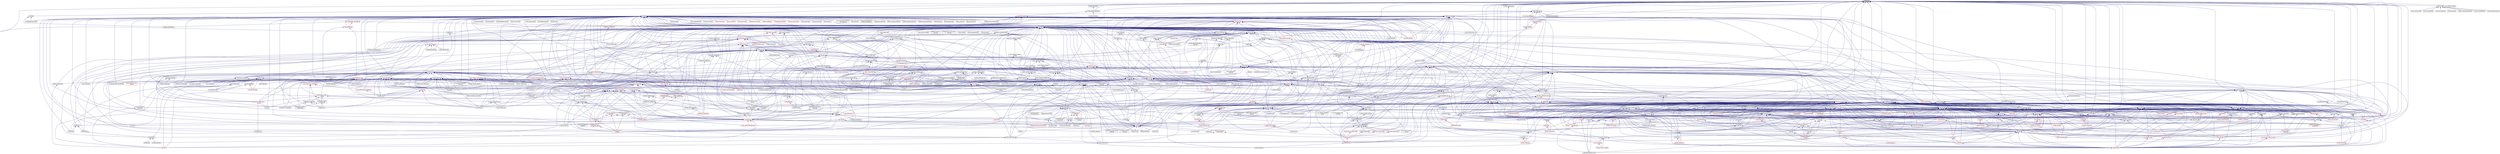 digraph "invoke.hpp"
{
  edge [fontname="Helvetica",fontsize="10",labelfontname="Helvetica",labelfontsize="10"];
  node [fontname="Helvetica",fontsize="10",shape=record];
  Node21 [label="invoke.hpp",height=0.2,width=0.4,color="black", fillcolor="grey75", style="filled", fontcolor="black"];
  Node21 -> Node22 [dir="back",color="midnightblue",fontsize="10",style="solid",fontname="Helvetica"];
  Node22 [label="future.hpp",height=0.2,width=0.4,color="black", fillcolor="white", style="filled",URL="$d3/d11/lcos_2future_8hpp.html"];
  Node22 -> Node23 [dir="back",color="midnightblue",fontsize="10",style="solid",fontname="Helvetica"];
  Node23 [label="heartbeat.cpp",height=0.2,width=0.4,color="black", fillcolor="white", style="filled",URL="$d8/d98/heartbeat_8cpp.html"];
  Node22 -> Node24 [dir="back",color="midnightblue",fontsize="10",style="solid",fontname="Helvetica"];
  Node24 [label="partition3d.hpp",height=0.2,width=0.4,color="black", fillcolor="white", style="filled",URL="$d1/d50/partition3d_8hpp.html"];
  Node24 -> Node25 [dir="back",color="midnightblue",fontsize="10",style="solid",fontname="Helvetica"];
  Node25 [label="interpolator.cpp",height=0.2,width=0.4,color="black", fillcolor="white", style="filled",URL="$d5/d02/interpolator_8cpp.html"];
  Node24 -> Node26 [dir="back",color="midnightblue",fontsize="10",style="solid",fontname="Helvetica"];
  Node26 [label="interpolator.hpp",height=0.2,width=0.4,color="red", fillcolor="white", style="filled",URL="$dc/d3b/interpolator_8hpp.html"];
  Node26 -> Node25 [dir="back",color="midnightblue",fontsize="10",style="solid",fontname="Helvetica"];
  Node22 -> Node30 [dir="back",color="midnightblue",fontsize="10",style="solid",fontname="Helvetica"];
  Node30 [label="throttle.hpp",height=0.2,width=0.4,color="black", fillcolor="white", style="filled",URL="$db/dc9/server_2throttle_8hpp.html"];
  Node30 -> Node31 [dir="back",color="midnightblue",fontsize="10",style="solid",fontname="Helvetica"];
  Node31 [label="throttle.cpp",height=0.2,width=0.4,color="black", fillcolor="white", style="filled",URL="$de/d56/server_2throttle_8cpp.html"];
  Node30 -> Node32 [dir="back",color="midnightblue",fontsize="10",style="solid",fontname="Helvetica"];
  Node32 [label="throttle.hpp",height=0.2,width=0.4,color="black", fillcolor="white", style="filled",URL="$d5/dec/stubs_2throttle_8hpp.html"];
  Node32 -> Node33 [dir="back",color="midnightblue",fontsize="10",style="solid",fontname="Helvetica"];
  Node33 [label="throttle.hpp",height=0.2,width=0.4,color="black", fillcolor="white", style="filled",URL="$d2/d2e/throttle_8hpp.html"];
  Node33 -> Node34 [dir="back",color="midnightblue",fontsize="10",style="solid",fontname="Helvetica"];
  Node34 [label="throttle.cpp",height=0.2,width=0.4,color="black", fillcolor="white", style="filled",URL="$db/d02/throttle_8cpp.html"];
  Node33 -> Node35 [dir="back",color="midnightblue",fontsize="10",style="solid",fontname="Helvetica"];
  Node35 [label="throttle_client.cpp",height=0.2,width=0.4,color="black", fillcolor="white", style="filled",URL="$d0/db7/throttle__client_8cpp.html"];
  Node22 -> Node32 [dir="back",color="midnightblue",fontsize="10",style="solid",fontname="Helvetica"];
  Node22 -> Node33 [dir="back",color="midnightblue",fontsize="10",style="solid",fontname="Helvetica"];
  Node22 -> Node36 [dir="back",color="midnightblue",fontsize="10",style="solid",fontname="Helvetica"];
  Node36 [label="component_storage.hpp",height=0.2,width=0.4,color="black", fillcolor="white", style="filled",URL="$d0/dd6/components_2component__storage_2component__storage_8hpp.html"];
  Node36 -> Node37 [dir="back",color="midnightblue",fontsize="10",style="solid",fontname="Helvetica"];
  Node37 [label="migrate_to_storage.hpp",height=0.2,width=0.4,color="black", fillcolor="white", style="filled",URL="$da/d18/migrate__to__storage_8hpp.html"];
  Node37 -> Node38 [dir="back",color="midnightblue",fontsize="10",style="solid",fontname="Helvetica"];
  Node38 [label="component_storage.hpp",height=0.2,width=0.4,color="red", fillcolor="white", style="filled",URL="$d4/dfe/include_2component__storage_8hpp.html"];
  Node36 -> Node38 [dir="back",color="midnightblue",fontsize="10",style="solid",fontname="Helvetica"];
  Node36 -> Node40 [dir="back",color="midnightblue",fontsize="10",style="solid",fontname="Helvetica"];
  Node40 [label="component_storage.cpp",height=0.2,width=0.4,color="black", fillcolor="white", style="filled",URL="$d4/ddf/component__storage_8cpp.html"];
  Node22 -> Node41 [dir="back",color="midnightblue",fontsize="10",style="solid",fontname="Helvetica"];
  Node41 [label="migrate_from_storage.hpp",height=0.2,width=0.4,color="black", fillcolor="white", style="filled",URL="$db/d0f/migrate__from__storage_8hpp.html"];
  Node41 -> Node38 [dir="back",color="midnightblue",fontsize="10",style="solid",fontname="Helvetica"];
  Node22 -> Node37 [dir="back",color="midnightblue",fontsize="10",style="solid",fontname="Helvetica"];
  Node22 -> Node42 [dir="back",color="midnightblue",fontsize="10",style="solid",fontname="Helvetica"];
  Node42 [label="child.hpp",height=0.2,width=0.4,color="black", fillcolor="white", style="filled",URL="$d5/dcf/child_8hpp.html"];
  Node42 -> Node43 [dir="back",color="midnightblue",fontsize="10",style="solid",fontname="Helvetica"];
  Node43 [label="process.hpp",height=0.2,width=0.4,color="red", fillcolor="white", style="filled",URL="$da/dac/components_2process_2process_8hpp.html"];
  Node42 -> Node47 [dir="back",color="midnightblue",fontsize="10",style="solid",fontname="Helvetica"];
  Node47 [label="child_component.cpp",height=0.2,width=0.4,color="black", fillcolor="white", style="filled",URL="$df/dd7/child__component_8cpp.html"];
  Node22 -> Node48 [dir="back",color="midnightblue",fontsize="10",style="solid",fontname="Helvetica"];
  Node48 [label="block_executor.hpp",height=0.2,width=0.4,color="black", fillcolor="white", style="filled",URL="$dc/d6f/block__executor_8hpp.html"];
  Node48 -> Node49 [dir="back",color="midnightblue",fontsize="10",style="solid",fontname="Helvetica"];
  Node49 [label="block_allocator.hpp",height=0.2,width=0.4,color="black", fillcolor="white", style="filled",URL="$d9/d7a/block__allocator_8hpp.html"];
  Node49 -> Node50 [dir="back",color="midnightblue",fontsize="10",style="solid",fontname="Helvetica"];
  Node50 [label="host.hpp",height=0.2,width=0.4,color="red", fillcolor="white", style="filled",URL="$dd/d78/host_8hpp.html"];
  Node48 -> Node50 [dir="back",color="midnightblue",fontsize="10",style="solid",fontname="Helvetica"];
  Node22 -> Node58 [dir="back",color="midnightblue",fontsize="10",style="solid",fontname="Helvetica"];
  Node58 [label="default_executor.hpp",height=0.2,width=0.4,color="black", fillcolor="white", style="filled",URL="$dc/db6/compute_2host_2default__executor_8hpp.html"];
  Node58 -> Node50 [dir="back",color="midnightblue",fontsize="10",style="solid",fontname="Helvetica"];
  Node22 -> Node59 [dir="back",color="midnightblue",fontsize="10",style="solid",fontname="Helvetica"];
  Node59 [label="target.hpp",height=0.2,width=0.4,color="black", fillcolor="white", style="filled",URL="$d7/dce/host_2target_8hpp.html"];
  Node59 -> Node49 [dir="back",color="midnightblue",fontsize="10",style="solid",fontname="Helvetica"];
  Node59 -> Node48 [dir="back",color="midnightblue",fontsize="10",style="solid",fontname="Helvetica"];
  Node59 -> Node58 [dir="back",color="midnightblue",fontsize="10",style="solid",fontname="Helvetica"];
  Node59 -> Node60 [dir="back",color="midnightblue",fontsize="10",style="solid",fontname="Helvetica"];
  Node60 [label="numa_domains.hpp",height=0.2,width=0.4,color="black", fillcolor="white", style="filled",URL="$df/d04/numa__domains_8hpp.html"];
  Node60 -> Node50 [dir="back",color="midnightblue",fontsize="10",style="solid",fontname="Helvetica"];
  Node60 -> Node61 [dir="back",color="midnightblue",fontsize="10",style="solid",fontname="Helvetica"];
  Node61 [label="numa_domains.cpp",height=0.2,width=0.4,color="black", fillcolor="white", style="filled",URL="$d1/d5a/numa__domains_8cpp.html"];
  Node59 -> Node62 [dir="back",color="midnightblue",fontsize="10",style="solid",fontname="Helvetica"];
  Node62 [label="target_distribution\l_policy.hpp",height=0.2,width=0.4,color="black", fillcolor="white", style="filled",URL="$d4/d4a/compute_2host_2target__distribution__policy_8hpp.html"];
  Node62 -> Node50 [dir="back",color="midnightblue",fontsize="10",style="solid",fontname="Helvetica"];
  Node59 -> Node63 [dir="back",color="midnightblue",fontsize="10",style="solid",fontname="Helvetica"];
  Node63 [label="access_target.hpp",height=0.2,width=0.4,color="black", fillcolor="white", style="filled",URL="$d6/d09/host_2traits_2access__target_8hpp.html"];
  Node63 -> Node50 [dir="back",color="midnightblue",fontsize="10",style="solid",fontname="Helvetica"];
  Node63 -> Node64 [dir="back",color="midnightblue",fontsize="10",style="solid",fontname="Helvetica"];
  Node64 [label="allocator_traits.hpp",height=0.2,width=0.4,color="red", fillcolor="white", style="filled",URL="$d2/d58/allocator__traits_8hpp.html"];
  Node59 -> Node50 [dir="back",color="midnightblue",fontsize="10",style="solid",fontname="Helvetica"];
  Node59 -> Node64 [dir="back",color="midnightblue",fontsize="10",style="solid",fontname="Helvetica"];
  Node59 -> Node69 [dir="back",color="midnightblue",fontsize="10",style="solid",fontname="Helvetica"];
  Node69 [label="get_host_targets.cpp",height=0.2,width=0.4,color="black", fillcolor="white", style="filled",URL="$d0/df4/get__host__targets_8cpp.html"];
  Node59 -> Node70 [dir="back",color="midnightblue",fontsize="10",style="solid",fontname="Helvetica"];
  Node70 [label="host_target.cpp",height=0.2,width=0.4,color="black", fillcolor="white", style="filled",URL="$d1/de7/host__target_8cpp.html"];
  Node59 -> Node61 [dir="back",color="midnightblue",fontsize="10",style="solid",fontname="Helvetica"];
  Node22 -> Node62 [dir="back",color="midnightblue",fontsize="10",style="solid",fontname="Helvetica"];
  Node22 -> Node71 [dir="back",color="midnightblue",fontsize="10",style="solid",fontname="Helvetica"];
  Node71 [label="future.hpp",height=0.2,width=0.4,color="black", fillcolor="white", style="filled",URL="$d8/dca/include_2future_8hpp.html"];
  Node71 -> Node72 [dir="back",color="midnightblue",fontsize="10",style="solid",fontname="Helvetica"];
  Node72 [label="shared_future_serialization\l_1402.cpp",height=0.2,width=0.4,color="black", fillcolor="white", style="filled",URL="$d3/d85/shared__future__serialization__1402_8cpp.html"];
  Node71 -> Node73 [dir="back",color="midnightblue",fontsize="10",style="solid",fontname="Helvetica"];
  Node73 [label="wait_all_std_array\l_2035.cpp",height=0.2,width=0.4,color="black", fillcolor="white", style="filled",URL="$d0/d5b/wait__all__std__array__2035_8cpp.html"];
  Node71 -> Node74 [dir="back",color="midnightblue",fontsize="10",style="solid",fontname="Helvetica"];
  Node74 [label="wait_all_std_array.cpp",height=0.2,width=0.4,color="black", fillcolor="white", style="filled",URL="$d2/d4c/wait__all__std__array_8cpp.html"];
  Node71 -> Node75 [dir="back",color="midnightblue",fontsize="10",style="solid",fontname="Helvetica"];
  Node75 [label="wait_any_std_array.cpp",height=0.2,width=0.4,color="black", fillcolor="white", style="filled",URL="$d8/dcf/wait__any__std__array_8cpp.html"];
  Node22 -> Node76 [dir="back",color="midnightblue",fontsize="10",style="solid",fontname="Helvetica"];
  Node76 [label="local_lcos.hpp",height=0.2,width=0.4,color="black", fillcolor="white", style="filled",URL="$db/d67/local__lcos_8hpp.html"];
  Node76 -> Node77 [dir="back",color="midnightblue",fontsize="10",style="solid",fontname="Helvetica"];
  Node77 [label="template_function_accumulator.hpp",height=0.2,width=0.4,color="red", fillcolor="white", style="filled",URL="$d7/da6/server_2template__function__accumulator_8hpp.html"];
  Node76 -> Node81 [dir="back",color="midnightblue",fontsize="10",style="solid",fontname="Helvetica"];
  Node81 [label="allgather_and_gate.hpp",height=0.2,width=0.4,color="red", fillcolor="white", style="filled",URL="$d9/dbb/allgather__and__gate_8hpp.html"];
  Node81 -> Node84 [dir="back",color="midnightblue",fontsize="10",style="solid",fontname="Helvetica"];
  Node84 [label="ag_client.cpp",height=0.2,width=0.4,color="black", fillcolor="white", style="filled",URL="$d4/d5d/ag__client_8cpp.html"];
  Node76 -> Node85 [dir="back",color="midnightblue",fontsize="10",style="solid",fontname="Helvetica"];
  Node85 [label="simple_central_tuplespace.hpp",height=0.2,width=0.4,color="red", fillcolor="white", style="filled",URL="$db/d69/server_2simple__central__tuplespace_8hpp.html"];
  Node76 -> Node90 [dir="back",color="midnightblue",fontsize="10",style="solid",fontname="Helvetica"];
  Node90 [label="lcos.hpp",height=0.2,width=0.4,color="red", fillcolor="white", style="filled",URL="$d5/deb/lcos_8hpp.html"];
  Node90 -> Node23 [dir="back",color="midnightblue",fontsize="10",style="solid",fontname="Helvetica"];
  Node90 -> Node613 [dir="back",color="midnightblue",fontsize="10",style="solid",fontname="Helvetica"];
  Node613 [label="broadcast_unwrap_future\l_2885.cpp",height=0.2,width=0.4,color="black", fillcolor="white", style="filled",URL="$da/df6/broadcast__unwrap__future__2885_8cpp.html"];
  Node90 -> Node614 [dir="back",color="midnightblue",fontsize="10",style="solid",fontname="Helvetica"];
  Node614 [label="broadcast_wait_for\l_2822.cpp",height=0.2,width=0.4,color="black", fillcolor="white", style="filled",URL="$dd/de7/broadcast__wait__for__2822_8cpp.html"];
  Node90 -> Node623 [dir="back",color="midnightblue",fontsize="10",style="solid",fontname="Helvetica"];
  Node623 [label="protect_with_nullary\l_pfo.cpp",height=0.2,width=0.4,color="black", fillcolor="white", style="filled",URL="$df/db5/protect__with__nullary__pfo_8cpp.html"];
  Node90 -> Node370 [dir="back",color="midnightblue",fontsize="10",style="solid",fontname="Helvetica"];
  Node370 [label="barrier.cpp",height=0.2,width=0.4,color="black", fillcolor="white", style="filled",URL="$df/d63/tests_2unit_2lcos_2barrier_8cpp.html"];
  Node90 -> Node650 [dir="back",color="midnightblue",fontsize="10",style="solid",fontname="Helvetica"];
  Node650 [label="broadcast.cpp",height=0.2,width=0.4,color="black", fillcolor="white", style="filled",URL="$d8/d8b/broadcast_8cpp.html"];
  Node90 -> Node651 [dir="back",color="midnightblue",fontsize="10",style="solid",fontname="Helvetica"];
  Node651 [label="broadcast_apply.cpp",height=0.2,width=0.4,color="black", fillcolor="white", style="filled",URL="$dd/de8/broadcast__apply_8cpp.html"];
  Node90 -> Node656 [dir="back",color="midnightblue",fontsize="10",style="solid",fontname="Helvetica"];
  Node656 [label="fold.cpp",height=0.2,width=0.4,color="black", fillcolor="white", style="filled",URL="$d8/dd8/fold_8cpp.html"];
  Node90 -> Node661 [dir="back",color="midnightblue",fontsize="10",style="solid",fontname="Helvetica"];
  Node661 [label="local_latch.cpp",height=0.2,width=0.4,color="black", fillcolor="white", style="filled",URL="$d4/db4/local__latch_8cpp.html"];
  Node90 -> Node668 [dir="back",color="midnightblue",fontsize="10",style="solid",fontname="Helvetica"];
  Node668 [label="reduce.cpp",height=0.2,width=0.4,color="black", fillcolor="white", style="filled",URL="$d5/d6d/reduce_8cpp.html"];
  Node90 -> Node684 [dir="back",color="midnightblue",fontsize="10",style="solid",fontname="Helvetica"];
  Node684 [label="thread_affinity.cpp",height=0.2,width=0.4,color="black", fillcolor="white", style="filled",URL="$da/dce/thread__affinity_8cpp.html"];
  Node76 -> Node297 [dir="back",color="midnightblue",fontsize="10",style="solid",fontname="Helvetica"];
  Node297 [label="ignore_while_locked\l_1485.cpp",height=0.2,width=0.4,color="black", fillcolor="white", style="filled",URL="$db/d24/ignore__while__locked__1485_8cpp.html"];
  Node76 -> Node304 [dir="back",color="midnightblue",fontsize="10",style="solid",fontname="Helvetica"];
  Node304 [label="safely_destroy_promise\l_1481.cpp",height=0.2,width=0.4,color="black", fillcolor="white", style="filled",URL="$dd/d62/safely__destroy__promise__1481_8cpp.html"];
  Node76 -> Node369 [dir="back",color="midnightblue",fontsize="10",style="solid",fontname="Helvetica"];
  Node369 [label="await.cpp",height=0.2,width=0.4,color="black", fillcolor="white", style="filled",URL="$d6/d41/await_8cpp.html"];
  Node76 -> Node377 [dir="back",color="midnightblue",fontsize="10",style="solid",fontname="Helvetica"];
  Node377 [label="local_barrier.cpp",height=0.2,width=0.4,color="black", fillcolor="white", style="filled",URL="$d2/db4/tests_2unit_2lcos_2local__barrier_8cpp.html"];
  Node76 -> Node378 [dir="back",color="midnightblue",fontsize="10",style="solid",fontname="Helvetica"];
  Node378 [label="local_dataflow.cpp",height=0.2,width=0.4,color="black", fillcolor="white", style="filled",URL="$d9/d92/local__dataflow_8cpp.html"];
  Node76 -> Node379 [dir="back",color="midnightblue",fontsize="10",style="solid",fontname="Helvetica"];
  Node379 [label="local_dataflow_executor.cpp",height=0.2,width=0.4,color="black", fillcolor="white", style="filled",URL="$d2/d73/local__dataflow__executor_8cpp.html"];
  Node76 -> Node380 [dir="back",color="midnightblue",fontsize="10",style="solid",fontname="Helvetica"];
  Node380 [label="local_dataflow_executor\l_v1.cpp",height=0.2,width=0.4,color="black", fillcolor="white", style="filled",URL="$df/d49/local__dataflow__executor__v1_8cpp.html"];
  Node76 -> Node381 [dir="back",color="midnightblue",fontsize="10",style="solid",fontname="Helvetica"];
  Node381 [label="local_dataflow_std\l_array.cpp",height=0.2,width=0.4,color="black", fillcolor="white", style="filled",URL="$db/dcb/local__dataflow__std__array_8cpp.html"];
  Node76 -> Node661 [dir="back",color="midnightblue",fontsize="10",style="solid",fontname="Helvetica"];
  Node22 -> Node690 [dir="back",color="midnightblue",fontsize="10",style="solid",fontname="Helvetica"];
  Node690 [label="async.hpp",height=0.2,width=0.4,color="black", fillcolor="white", style="filled",URL="$d1/da1/lcos_2async_8hpp.html"];
  Node690 -> Node691 [dir="back",color="midnightblue",fontsize="10",style="solid",fontname="Helvetica"];
  Node691 [label="async.hpp",height=0.2,width=0.4,color="red", fillcolor="white", style="filled",URL="$d5/d2c/async_8hpp.html"];
  Node691 -> Node106 [dir="back",color="midnightblue",fontsize="10",style="solid",fontname="Helvetica"];
  Node106 [label="stencil_iterator.cpp",height=0.2,width=0.4,color="black", fillcolor="white", style="filled",URL="$d6/de1/server_2stencil__iterator_8cpp.html"];
  Node691 -> Node692 [dir="back",color="midnightblue",fontsize="10",style="solid",fontname="Helvetica"];
  Node692 [label="apply.hpp",height=0.2,width=0.4,color="red", fillcolor="white", style="filled",URL="$d7/d4c/apply_8hpp.html"];
  Node692 -> Node694 [dir="back",color="midnightblue",fontsize="10",style="solid",fontname="Helvetica"];
  Node694 [label="ostream.hpp",height=0.2,width=0.4,color="red", fillcolor="white", style="filled",URL="$d1/d38/ostream_8hpp.html"];
  Node692 -> Node734 [dir="back",color="midnightblue",fontsize="10",style="solid",fontname="Helvetica"];
  Node734 [label="dataflow.hpp",height=0.2,width=0.4,color="black", fillcolor="white", style="filled",URL="$db/d03/lcos_2dataflow_8hpp.html"];
  Node734 -> Node735 [dir="back",color="midnightblue",fontsize="10",style="solid",fontname="Helvetica"];
  Node735 [label="dataflow.hpp",height=0.2,width=0.4,color="red", fillcolor="white", style="filled",URL="$d6/dd8/dataflow_8hpp.html"];
  Node735 -> Node62 [dir="back",color="midnightblue",fontsize="10",style="solid",fontname="Helvetica"];
  Node735 -> Node76 [dir="back",color="midnightblue",fontsize="10",style="solid",fontname="Helvetica"];
  Node735 -> Node737 [dir="back",color="midnightblue",fontsize="10",style="solid",fontname="Helvetica"];
  Node737 [label="gather.hpp",height=0.2,width=0.4,color="black", fillcolor="white", style="filled",URL="$d8/d2b/gather_8hpp.html"];
  Node737 -> Node139 [dir="back",color="midnightblue",fontsize="10",style="solid",fontname="Helvetica"];
  Node139 [label="1d_stencil_8.cpp",height=0.2,width=0.4,color="black", fillcolor="white", style="filled",URL="$df/de0/1d__stencil__8_8cpp.html"];
  Node737 -> Node90 [dir="back",color="midnightblue",fontsize="10",style="solid",fontname="Helvetica"];
  Node735 -> Node738 [dir="back",color="midnightblue",fontsize="10",style="solid",fontname="Helvetica"];
  Node738 [label="rotate.hpp",height=0.2,width=0.4,color="red", fillcolor="white", style="filled",URL="$da/df0/algorithms_2rotate_8hpp.html"];
  Node738 -> Node740 [dir="back",color="midnightblue",fontsize="10",style="solid",fontname="Helvetica"];
  Node740 [label="algorithm.hpp",height=0.2,width=0.4,color="red", fillcolor="white", style="filled",URL="$de/d55/algorithm_8hpp.html"];
  Node740 -> Node750 [dir="back",color="midnightblue",fontsize="10",style="solid",fontname="Helvetica"];
  Node750 [label="segmented_algorithm.hpp",height=0.2,width=0.4,color="black", fillcolor="white", style="filled",URL="$d2/d57/segmented__algorithm_8hpp.html"];
  Node735 -> Node752 [dir="back",color="midnightblue",fontsize="10",style="solid",fontname="Helvetica"];
  Node752 [label="sort.hpp",height=0.2,width=0.4,color="black", fillcolor="white", style="filled",URL="$d3/d10/algorithms_2sort_8hpp.html"];
  Node752 -> Node753 [dir="back",color="midnightblue",fontsize="10",style="solid",fontname="Helvetica"];
  Node753 [label="parallel_sort.hpp",height=0.2,width=0.4,color="red", fillcolor="white", style="filled",URL="$d4/ddf/parallel__sort_8hpp.html"];
  Node752 -> Node740 [dir="back",color="midnightblue",fontsize="10",style="solid",fontname="Helvetica"];
  Node752 -> Node754 [dir="back",color="midnightblue",fontsize="10",style="solid",fontname="Helvetica"];
  Node754 [label="reduce_by_key.hpp",height=0.2,width=0.4,color="red", fillcolor="white", style="filled",URL="$d9/d4a/reduce__by__key_8hpp.html"];
  Node754 -> Node755 [dir="back",color="midnightblue",fontsize="10",style="solid",fontname="Helvetica"];
  Node755 [label="parallel_reduce.hpp",height=0.2,width=0.4,color="red", fillcolor="white", style="filled",URL="$d4/d04/parallel__reduce_8hpp.html"];
  Node752 -> Node757 [dir="back",color="midnightblue",fontsize="10",style="solid",fontname="Helvetica"];
  Node757 [label="sort_by_key.hpp",height=0.2,width=0.4,color="red", fillcolor="white", style="filled",URL="$d2/da1/sort__by__key_8hpp.html"];
  Node757 -> Node753 [dir="back",color="midnightblue",fontsize="10",style="solid",fontname="Helvetica"];
  Node752 -> Node758 [dir="back",color="midnightblue",fontsize="10",style="solid",fontname="Helvetica"];
  Node758 [label="sort.hpp",height=0.2,width=0.4,color="red", fillcolor="white", style="filled",URL="$d0/db2/container__algorithms_2sort_8hpp.html"];
  Node758 -> Node753 [dir="back",color="midnightblue",fontsize="10",style="solid",fontname="Helvetica"];
  Node735 -> Node759 [dir="back",color="midnightblue",fontsize="10",style="solid",fontname="Helvetica"];
  Node759 [label="task_block.hpp",height=0.2,width=0.4,color="black", fillcolor="white", style="filled",URL="$de/db7/task__block_8hpp.html"];
  Node759 -> Node760 [dir="back",color="midnightblue",fontsize="10",style="solid",fontname="Helvetica"];
  Node760 [label="parallel_task_block.hpp",height=0.2,width=0.4,color="red", fillcolor="white", style="filled",URL="$d4/d99/parallel__task__block_8hpp.html"];
  Node735 -> Node761 [dir="back",color="midnightblue",fontsize="10",style="solid",fontname="Helvetica"];
  Node761 [label="foreach_partitioner.hpp",height=0.2,width=0.4,color="black", fillcolor="white", style="filled",URL="$de/deb/foreach__partitioner_8hpp.html"];
  Node761 -> Node762 [dir="back",color="midnightblue",fontsize="10",style="solid",fontname="Helvetica"];
  Node762 [label="copy.hpp",height=0.2,width=0.4,color="black", fillcolor="white", style="filled",URL="$d3/d90/algorithms_2copy_8hpp.html"];
  Node762 -> Node763 [dir="back",color="midnightblue",fontsize="10",style="solid",fontname="Helvetica"];
  Node763 [label="parallel_copy.hpp",height=0.2,width=0.4,color="red", fillcolor="white", style="filled",URL="$d8/d06/parallel__copy_8hpp.html"];
  Node762 -> Node740 [dir="back",color="midnightblue",fontsize="10",style="solid",fontname="Helvetica"];
  Node762 -> Node754 [dir="back",color="midnightblue",fontsize="10",style="solid",fontname="Helvetica"];
  Node762 -> Node765 [dir="back",color="midnightblue",fontsize="10",style="solid",fontname="Helvetica"];
  Node765 [label="remove_copy.hpp",height=0.2,width=0.4,color="black", fillcolor="white", style="filled",URL="$d6/db8/algorithms_2remove__copy_8hpp.html"];
  Node765 -> Node766 [dir="back",color="midnightblue",fontsize="10",style="solid",fontname="Helvetica"];
  Node766 [label="parallel_remove_copy.hpp",height=0.2,width=0.4,color="red", fillcolor="white", style="filled",URL="$d3/d53/parallel__remove__copy_8hpp.html"];
  Node765 -> Node740 [dir="back",color="midnightblue",fontsize="10",style="solid",fontname="Helvetica"];
  Node765 -> Node767 [dir="back",color="midnightblue",fontsize="10",style="solid",fontname="Helvetica"];
  Node767 [label="remove_copy.hpp",height=0.2,width=0.4,color="red", fillcolor="white", style="filled",URL="$d5/d0b/container__algorithms_2remove__copy_8hpp.html"];
  Node767 -> Node766 [dir="back",color="midnightblue",fontsize="10",style="solid",fontname="Helvetica"];
  Node762 -> Node768 [dir="back",color="midnightblue",fontsize="10",style="solid",fontname="Helvetica"];
  Node768 [label="reverse.hpp",height=0.2,width=0.4,color="red", fillcolor="white", style="filled",URL="$d2/df8/algorithms_2reverse_8hpp.html"];
  Node768 -> Node740 [dir="back",color="midnightblue",fontsize="10",style="solid",fontname="Helvetica"];
  Node768 -> Node738 [dir="back",color="midnightblue",fontsize="10",style="solid",fontname="Helvetica"];
  Node762 -> Node738 [dir="back",color="midnightblue",fontsize="10",style="solid",fontname="Helvetica"];
  Node762 -> Node771 [dir="back",color="midnightblue",fontsize="10",style="solid",fontname="Helvetica"];
  Node771 [label="set_difference.hpp",height=0.2,width=0.4,color="red", fillcolor="white", style="filled",URL="$d9/d20/set__difference_8hpp.html"];
  Node771 -> Node740 [dir="back",color="midnightblue",fontsize="10",style="solid",fontname="Helvetica"];
  Node762 -> Node773 [dir="back",color="midnightblue",fontsize="10",style="solid",fontname="Helvetica"];
  Node773 [label="set_intersection.hpp",height=0.2,width=0.4,color="red", fillcolor="white", style="filled",URL="$d1/dd5/set__intersection_8hpp.html"];
  Node773 -> Node740 [dir="back",color="midnightblue",fontsize="10",style="solid",fontname="Helvetica"];
  Node762 -> Node774 [dir="back",color="midnightblue",fontsize="10",style="solid",fontname="Helvetica"];
  Node774 [label="set_symmetric_difference.hpp",height=0.2,width=0.4,color="red", fillcolor="white", style="filled",URL="$de/da4/set__symmetric__difference_8hpp.html"];
  Node774 -> Node740 [dir="back",color="midnightblue",fontsize="10",style="solid",fontname="Helvetica"];
  Node762 -> Node775 [dir="back",color="midnightblue",fontsize="10",style="solid",fontname="Helvetica"];
  Node775 [label="set_union.hpp",height=0.2,width=0.4,color="red", fillcolor="white", style="filled",URL="$d9/d1a/set__union_8hpp.html"];
  Node775 -> Node740 [dir="back",color="midnightblue",fontsize="10",style="solid",fontname="Helvetica"];
  Node762 -> Node776 [dir="back",color="midnightblue",fontsize="10",style="solid",fontname="Helvetica"];
  Node776 [label="copy.hpp",height=0.2,width=0.4,color="red", fillcolor="white", style="filled",URL="$dc/de5/container__algorithms_2copy_8hpp.html"];
  Node776 -> Node763 [dir="back",color="midnightblue",fontsize="10",style="solid",fontname="Helvetica"];
  Node761 -> Node777 [dir="back",color="midnightblue",fontsize="10",style="solid",fontname="Helvetica"];
  Node777 [label="destroy.hpp",height=0.2,width=0.4,color="red", fillcolor="white", style="filled",URL="$df/dd5/destroy_8hpp.html"];
  Node761 -> Node781 [dir="back",color="midnightblue",fontsize="10",style="solid",fontname="Helvetica"];
  Node781 [label="set_operation.hpp",height=0.2,width=0.4,color="black", fillcolor="white", style="filled",URL="$dc/d52/set__operation_8hpp.html"];
  Node781 -> Node771 [dir="back",color="midnightblue",fontsize="10",style="solid",fontname="Helvetica"];
  Node781 -> Node773 [dir="back",color="midnightblue",fontsize="10",style="solid",fontname="Helvetica"];
  Node781 -> Node774 [dir="back",color="midnightblue",fontsize="10",style="solid",fontname="Helvetica"];
  Node781 -> Node775 [dir="back",color="midnightblue",fontsize="10",style="solid",fontname="Helvetica"];
  Node761 -> Node782 [dir="back",color="midnightblue",fontsize="10",style="solid",fontname="Helvetica"];
  Node782 [label="for_each.hpp",height=0.2,width=0.4,color="black", fillcolor="white", style="filled",URL="$d8/d62/algorithms_2for__each_8hpp.html"];
  Node782 -> Node49 [dir="back",color="midnightblue",fontsize="10",style="solid",fontname="Helvetica"];
  Node782 -> Node783 [dir="back",color="midnightblue",fontsize="10",style="solid",fontname="Helvetica"];
  Node783 [label="parallel_for_each.hpp",height=0.2,width=0.4,color="red", fillcolor="white", style="filled",URL="$db/df6/parallel__for__each_8hpp.html"];
  Node782 -> Node740 [dir="back",color="midnightblue",fontsize="10",style="solid",fontname="Helvetica"];
  Node782 -> Node792 [dir="back",color="midnightblue",fontsize="10",style="solid",fontname="Helvetica"];
  Node792 [label="fill.hpp",height=0.2,width=0.4,color="red", fillcolor="white", style="filled",URL="$d2/d63/algorithms_2fill_8hpp.html"];
  Node792 -> Node740 [dir="back",color="midnightblue",fontsize="10",style="solid",fontname="Helvetica"];
  Node782 -> Node796 [dir="back",color="midnightblue",fontsize="10",style="solid",fontname="Helvetica"];
  Node796 [label="generate.hpp",height=0.2,width=0.4,color="red", fillcolor="white", style="filled",URL="$d5/da9/algorithms_2generate_8hpp.html"];
  Node796 -> Node740 [dir="back",color="midnightblue",fontsize="10",style="solid",fontname="Helvetica"];
  Node796 -> Node799 [dir="back",color="midnightblue",fontsize="10",style="solid",fontname="Helvetica"];
  Node799 [label="generate.hpp",height=0.2,width=0.4,color="red", fillcolor="white", style="filled",URL="$d2/d5d/segmented__algorithms_2generate_8hpp.html"];
  Node799 -> Node750 [dir="back",color="midnightblue",fontsize="10",style="solid",fontname="Helvetica"];
  Node782 -> Node800 [dir="back",color="midnightblue",fontsize="10",style="solid",fontname="Helvetica"];
  Node800 [label="lexicographical_compare.hpp",height=0.2,width=0.4,color="black", fillcolor="white", style="filled",URL="$d5/ddd/lexicographical__compare_8hpp.html"];
  Node800 -> Node801 [dir="back",color="midnightblue",fontsize="10",style="solid",fontname="Helvetica"];
  Node801 [label="parallel_lexicographical\l_compare.hpp",height=0.2,width=0.4,color="red", fillcolor="white", style="filled",URL="$d8/d1e/parallel__lexicographical__compare_8hpp.html"];
  Node800 -> Node740 [dir="back",color="midnightblue",fontsize="10",style="solid",fontname="Helvetica"];
  Node782 -> Node754 [dir="back",color="midnightblue",fontsize="10",style="solid",fontname="Helvetica"];
  Node782 -> Node802 [dir="back",color="midnightblue",fontsize="10",style="solid",fontname="Helvetica"];
  Node802 [label="replace.hpp",height=0.2,width=0.4,color="black", fillcolor="white", style="filled",URL="$d6/db6/algorithms_2replace_8hpp.html"];
  Node802 -> Node803 [dir="back",color="midnightblue",fontsize="10",style="solid",fontname="Helvetica"];
  Node803 [label="parallel_replace.hpp",height=0.2,width=0.4,color="red", fillcolor="white", style="filled",URL="$d0/d89/parallel__replace_8hpp.html"];
  Node802 -> Node740 [dir="back",color="midnightblue",fontsize="10",style="solid",fontname="Helvetica"];
  Node802 -> Node804 [dir="back",color="midnightblue",fontsize="10",style="solid",fontname="Helvetica"];
  Node804 [label="replace.hpp",height=0.2,width=0.4,color="red", fillcolor="white", style="filled",URL="$d7/d55/container__algorithms_2replace_8hpp.html"];
  Node804 -> Node803 [dir="back",color="midnightblue",fontsize="10",style="solid",fontname="Helvetica"];
  Node782 -> Node768 [dir="back",color="midnightblue",fontsize="10",style="solid",fontname="Helvetica"];
  Node782 -> Node805 [dir="back",color="midnightblue",fontsize="10",style="solid",fontname="Helvetica"];
  Node805 [label="search.hpp",height=0.2,width=0.4,color="red", fillcolor="white", style="filled",URL="$d7/d6f/search_8hpp.html"];
  Node805 -> Node740 [dir="back",color="midnightblue",fontsize="10",style="solid",fontname="Helvetica"];
  Node782 -> Node807 [dir="back",color="midnightblue",fontsize="10",style="solid",fontname="Helvetica"];
  Node807 [label="swap_ranges.hpp",height=0.2,width=0.4,color="red", fillcolor="white", style="filled",URL="$df/d24/swap__ranges_8hpp.html"];
  Node807 -> Node740 [dir="back",color="midnightblue",fontsize="10",style="solid",fontname="Helvetica"];
  Node782 -> Node809 [dir="back",color="midnightblue",fontsize="10",style="solid",fontname="Helvetica"];
  Node809 [label="for_each.hpp",height=0.2,width=0.4,color="red", fillcolor="white", style="filled",URL="$d8/d9a/container__algorithms_2for__each_8hpp.html"];
  Node809 -> Node783 [dir="back",color="midnightblue",fontsize="10",style="solid",fontname="Helvetica"];
  Node782 -> Node810 [dir="back",color="midnightblue",fontsize="10",style="solid",fontname="Helvetica"];
  Node810 [label="for_each.hpp",height=0.2,width=0.4,color="black", fillcolor="white", style="filled",URL="$de/daa/segmented__algorithms_2for__each_8hpp.html"];
  Node810 -> Node783 [dir="back",color="midnightblue",fontsize="10",style="solid",fontname="Helvetica"];
  Node810 -> Node750 [dir="back",color="midnightblue",fontsize="10",style="solid",fontname="Helvetica"];
  Node810 -> Node811 [dir="back",color="midnightblue",fontsize="10",style="solid",fontname="Helvetica"];
  Node811 [label="fill.hpp",height=0.2,width=0.4,color="red", fillcolor="white", style="filled",URL="$de/d82/segmented__algorithms_2fill_8hpp.html"];
  Node782 -> Node812 [dir="back",color="midnightblue",fontsize="10",style="solid",fontname="Helvetica"];
  Node812 [label="numa_allocator.hpp",height=0.2,width=0.4,color="black", fillcolor="white", style="filled",URL="$d7/df0/numa__allocator_8hpp.html"];
  Node812 -> Node215 [dir="back",color="midnightblue",fontsize="10",style="solid",fontname="Helvetica"];
  Node215 [label="transpose_block_numa.cpp",height=0.2,width=0.4,color="black", fillcolor="white", style="filled",URL="$dd/d3b/transpose__block__numa_8cpp.html"];
  Node761 -> Node813 [dir="back",color="midnightblue",fontsize="10",style="solid",fontname="Helvetica"];
  Node813 [label="move.hpp",height=0.2,width=0.4,color="red", fillcolor="white", style="filled",URL="$d4/d71/move_8hpp.html"];
  Node813 -> Node740 [dir="back",color="midnightblue",fontsize="10",style="solid",fontname="Helvetica"];
  Node761 -> Node815 [dir="back",color="midnightblue",fontsize="10",style="solid",fontname="Helvetica"];
  Node815 [label="transform.hpp",height=0.2,width=0.4,color="black", fillcolor="white", style="filled",URL="$d4/d47/algorithms_2transform_8hpp.html"];
  Node815 -> Node816 [dir="back",color="midnightblue",fontsize="10",style="solid",fontname="Helvetica"];
  Node816 [label="parallel_transform.hpp",height=0.2,width=0.4,color="red", fillcolor="white", style="filled",URL="$da/ddc/parallel__transform_8hpp.html"];
  Node815 -> Node822 [dir="back",color="midnightblue",fontsize="10",style="solid",fontname="Helvetica"];
  Node822 [label="transform.hpp",height=0.2,width=0.4,color="red", fillcolor="white", style="filled",URL="$da/dcb/container__algorithms_2transform_8hpp.html"];
  Node822 -> Node816 [dir="back",color="midnightblue",fontsize="10",style="solid",fontname="Helvetica"];
  Node815 -> Node823 [dir="back",color="midnightblue",fontsize="10",style="solid",fontname="Helvetica"];
  Node823 [label="transform.hpp",height=0.2,width=0.4,color="black", fillcolor="white", style="filled",URL="$d8/d80/segmented__algorithms_2transform_8hpp.html"];
  Node823 -> Node816 [dir="back",color="midnightblue",fontsize="10",style="solid",fontname="Helvetica"];
  Node761 -> Node824 [dir="back",color="midnightblue",fontsize="10",style="solid",fontname="Helvetica"];
  Node824 [label="unique.hpp",height=0.2,width=0.4,color="black", fillcolor="white", style="filled",URL="$d8/d56/algorithms_2unique_8hpp.html"];
  Node824 -> Node825 [dir="back",color="midnightblue",fontsize="10",style="solid",fontname="Helvetica"];
  Node825 [label="parallel_unique.hpp",height=0.2,width=0.4,color="red", fillcolor="white", style="filled",URL="$d5/d3a/parallel__unique_8hpp.html"];
  Node824 -> Node827 [dir="back",color="midnightblue",fontsize="10",style="solid",fontname="Helvetica"];
  Node827 [label="unique.hpp",height=0.2,width=0.4,color="black", fillcolor="white", style="filled",URL="$dd/da8/container__algorithms_2unique_8hpp.html"];
  Node827 -> Node825 [dir="back",color="midnightblue",fontsize="10",style="solid",fontname="Helvetica"];
  Node735 -> Node828 [dir="back",color="midnightblue",fontsize="10",style="solid",fontname="Helvetica"];
  Node828 [label="partitioner.hpp",height=0.2,width=0.4,color="black", fillcolor="white", style="filled",URL="$d6/d03/parallel_2util_2partitioner_8hpp.html"];
  Node828 -> Node829 [dir="back",color="midnightblue",fontsize="10",style="solid",fontname="Helvetica"];
  Node829 [label="adjacent_difference.hpp",height=0.2,width=0.4,color="red", fillcolor="white", style="filled",URL="$d1/d17/adjacent__difference_8hpp.html"];
  Node829 -> Node831 [dir="back",color="midnightblue",fontsize="10",style="solid",fontname="Helvetica"];
  Node831 [label="numeric.hpp",height=0.2,width=0.4,color="red", fillcolor="white", style="filled",URL="$de/dd5/numeric_8hpp.html"];
  Node828 -> Node833 [dir="back",color="midnightblue",fontsize="10",style="solid",fontname="Helvetica"];
  Node833 [label="adjacent_find.hpp",height=0.2,width=0.4,color="red", fillcolor="white", style="filled",URL="$d6/d68/adjacent__find_8hpp.html"];
  Node833 -> Node740 [dir="back",color="midnightblue",fontsize="10",style="solid",fontname="Helvetica"];
  Node828 -> Node835 [dir="back",color="midnightblue",fontsize="10",style="solid",fontname="Helvetica"];
  Node835 [label="all_any_none.hpp",height=0.2,width=0.4,color="red", fillcolor="white", style="filled",URL="$d8/ddd/all__any__none_8hpp.html"];
  Node835 -> Node740 [dir="back",color="midnightblue",fontsize="10",style="solid",fontname="Helvetica"];
  Node828 -> Node837 [dir="back",color="midnightblue",fontsize="10",style="solid",fontname="Helvetica"];
  Node837 [label="count.hpp",height=0.2,width=0.4,color="red", fillcolor="white", style="filled",URL="$d7/d8f/algorithms_2count_8hpp.html"];
  Node837 -> Node740 [dir="back",color="midnightblue",fontsize="10",style="solid",fontname="Helvetica"];
  Node837 -> Node841 [dir="back",color="midnightblue",fontsize="10",style="solid",fontname="Helvetica"];
  Node841 [label="count.hpp",height=0.2,width=0.4,color="red", fillcolor="white", style="filled",URL="$d9/dd7/segmented__algorithms_2count_8hpp.html"];
  Node841 -> Node750 [dir="back",color="midnightblue",fontsize="10",style="solid",fontname="Helvetica"];
  Node828 -> Node781 [dir="back",color="midnightblue",fontsize="10",style="solid",fontname="Helvetica"];
  Node828 -> Node842 [dir="back",color="midnightblue",fontsize="10",style="solid",fontname="Helvetica"];
  Node842 [label="equal.hpp",height=0.2,width=0.4,color="red", fillcolor="white", style="filled",URL="$dc/d0a/equal_8hpp.html"];
  Node842 -> Node740 [dir="back",color="midnightblue",fontsize="10",style="solid",fontname="Helvetica"];
  Node828 -> Node844 [dir="back",color="midnightblue",fontsize="10",style="solid",fontname="Helvetica"];
  Node844 [label="exclusive_scan.hpp",height=0.2,width=0.4,color="black", fillcolor="white", style="filled",URL="$d8/d31/algorithms_2exclusive__scan_8hpp.html"];
  Node844 -> Node845 [dir="back",color="midnightblue",fontsize="10",style="solid",fontname="Helvetica"];
  Node845 [label="parallel_scan.hpp",height=0.2,width=0.4,color="red", fillcolor="white", style="filled",URL="$d6/d0a/parallel__scan_8hpp.html"];
  Node844 -> Node831 [dir="back",color="midnightblue",fontsize="10",style="solid",fontname="Helvetica"];
  Node844 -> Node849 [dir="back",color="midnightblue",fontsize="10",style="solid",fontname="Helvetica"];
  Node849 [label="exclusive_scan.hpp",height=0.2,width=0.4,color="black", fillcolor="white", style="filled",URL="$d0/d53/segmented__algorithms_2exclusive__scan_8hpp.html"];
  Node849 -> Node845 [dir="back",color="midnightblue",fontsize="10",style="solid",fontname="Helvetica"];
  Node849 -> Node850 [dir="back",color="midnightblue",fontsize="10",style="solid",fontname="Helvetica"];
  Node850 [label="transform_exclusive\l_scan.hpp",height=0.2,width=0.4,color="black", fillcolor="white", style="filled",URL="$d2/dda/segmented__algorithms_2transform__exclusive__scan_8hpp.html"];
  Node850 -> Node851 [dir="back",color="midnightblue",fontsize="10",style="solid",fontname="Helvetica"];
  Node851 [label="parallel_transform\l_scan.hpp",height=0.2,width=0.4,color="red", fillcolor="white", style="filled",URL="$da/de2/parallel__transform__scan_8hpp.html"];
  Node828 -> Node853 [dir="back",color="midnightblue",fontsize="10",style="solid",fontname="Helvetica"];
  Node853 [label="find.hpp",height=0.2,width=0.4,color="black", fillcolor="white", style="filled",URL="$d5/dc1/algorithms_2find_8hpp.html"];
  Node853 -> Node854 [dir="back",color="midnightblue",fontsize="10",style="solid",fontname="Helvetica"];
  Node854 [label="parallel_find.hpp",height=0.2,width=0.4,color="red", fillcolor="white", style="filled",URL="$d3/da7/parallel__find_8hpp.html"];
  Node853 -> Node740 [dir="back",color="midnightblue",fontsize="10",style="solid",fontname="Helvetica"];
  Node853 -> Node855 [dir="back",color="midnightblue",fontsize="10",style="solid",fontname="Helvetica"];
  Node855 [label="find.hpp",height=0.2,width=0.4,color="black", fillcolor="white", style="filled",URL="$d4/d1f/segmented__algorithms_2find_8hpp.html"];
  Node855 -> Node854 [dir="back",color="midnightblue",fontsize="10",style="solid",fontname="Helvetica"];
  Node828 -> Node856 [dir="back",color="midnightblue",fontsize="10",style="solid",fontname="Helvetica"];
  Node856 [label="for_loop.hpp",height=0.2,width=0.4,color="red", fillcolor="white", style="filled",URL="$de/dee/for__loop_8hpp.html"];
  Node856 -> Node740 [dir="back",color="midnightblue",fontsize="10",style="solid",fontname="Helvetica"];
  Node828 -> Node858 [dir="back",color="midnightblue",fontsize="10",style="solid",fontname="Helvetica"];
  Node858 [label="includes.hpp",height=0.2,width=0.4,color="red", fillcolor="white", style="filled",URL="$d5/d6e/includes_8hpp.html"];
  Node858 -> Node740 [dir="back",color="midnightblue",fontsize="10",style="solid",fontname="Helvetica"];
  Node828 -> Node859 [dir="back",color="midnightblue",fontsize="10",style="solid",fontname="Helvetica"];
  Node859 [label="inclusive_scan.hpp",height=0.2,width=0.4,color="black", fillcolor="white", style="filled",URL="$da/dbf/algorithms_2inclusive__scan_8hpp.html"];
  Node859 -> Node845 [dir="back",color="midnightblue",fontsize="10",style="solid",fontname="Helvetica"];
  Node859 -> Node844 [dir="back",color="midnightblue",fontsize="10",style="solid",fontname="Helvetica"];
  Node859 -> Node754 [dir="back",color="midnightblue",fontsize="10",style="solid",fontname="Helvetica"];
  Node859 -> Node860 [dir="back",color="midnightblue",fontsize="10",style="solid",fontname="Helvetica"];
  Node860 [label="transform_inclusive\l_scan.hpp",height=0.2,width=0.4,color="black", fillcolor="white", style="filled",URL="$d2/dc9/algorithms_2transform__inclusive__scan_8hpp.html"];
  Node860 -> Node851 [dir="back",color="midnightblue",fontsize="10",style="solid",fontname="Helvetica"];
  Node860 -> Node861 [dir="back",color="midnightblue",fontsize="10",style="solid",fontname="Helvetica"];
  Node861 [label="transform_exclusive\l_scan.hpp",height=0.2,width=0.4,color="black", fillcolor="white", style="filled",URL="$d6/d4e/algorithms_2transform__exclusive__scan_8hpp.html"];
  Node861 -> Node851 [dir="back",color="midnightblue",fontsize="10",style="solid",fontname="Helvetica"];
  Node861 -> Node831 [dir="back",color="midnightblue",fontsize="10",style="solid",fontname="Helvetica"];
  Node861 -> Node850 [dir="back",color="midnightblue",fontsize="10",style="solid",fontname="Helvetica"];
  Node860 -> Node831 [dir="back",color="midnightblue",fontsize="10",style="solid",fontname="Helvetica"];
  Node860 -> Node862 [dir="back",color="midnightblue",fontsize="10",style="solid",fontname="Helvetica"];
  Node862 [label="transform_inclusive\l_scan.hpp",height=0.2,width=0.4,color="black", fillcolor="white", style="filled",URL="$d7/d20/segmented__algorithms_2transform__inclusive__scan_8hpp.html"];
  Node862 -> Node851 [dir="back",color="midnightblue",fontsize="10",style="solid",fontname="Helvetica"];
  Node859 -> Node831 [dir="back",color="midnightblue",fontsize="10",style="solid",fontname="Helvetica"];
  Node859 -> Node863 [dir="back",color="midnightblue",fontsize="10",style="solid",fontname="Helvetica"];
  Node863 [label="inclusive_scan.hpp",height=0.2,width=0.4,color="black", fillcolor="white", style="filled",URL="$d8/de5/segmented__algorithms_2inclusive__scan_8hpp.html"];
  Node863 -> Node845 [dir="back",color="midnightblue",fontsize="10",style="solid",fontname="Helvetica"];
  Node863 -> Node862 [dir="back",color="midnightblue",fontsize="10",style="solid",fontname="Helvetica"];
  Node828 -> Node864 [dir="back",color="midnightblue",fontsize="10",style="solid",fontname="Helvetica"];
  Node864 [label="is_heap.hpp",height=0.2,width=0.4,color="black", fillcolor="white", style="filled",URL="$df/d5d/algorithms_2is__heap_8hpp.html"];
  Node864 -> Node865 [dir="back",color="midnightblue",fontsize="10",style="solid",fontname="Helvetica"];
  Node865 [label="parallel_is_heap.hpp",height=0.2,width=0.4,color="red", fillcolor="white", style="filled",URL="$da/df8/parallel__is__heap_8hpp.html"];
  Node864 -> Node867 [dir="back",color="midnightblue",fontsize="10",style="solid",fontname="Helvetica"];
  Node867 [label="is_heap.hpp",height=0.2,width=0.4,color="red", fillcolor="white", style="filled",URL="$d1/d17/container__algorithms_2is__heap_8hpp.html"];
  Node867 -> Node865 [dir="back",color="midnightblue",fontsize="10",style="solid",fontname="Helvetica"];
  Node828 -> Node868 [dir="back",color="midnightblue",fontsize="10",style="solid",fontname="Helvetica"];
  Node868 [label="is_partitioned.hpp",height=0.2,width=0.4,color="black", fillcolor="white", style="filled",URL="$d8/dcf/is__partitioned_8hpp.html"];
  Node868 -> Node869 [dir="back",color="midnightblue",fontsize="10",style="solid",fontname="Helvetica"];
  Node869 [label="parallel_is_partitioned.hpp",height=0.2,width=0.4,color="red", fillcolor="white", style="filled",URL="$db/d48/parallel__is__partitioned_8hpp.html"];
  Node868 -> Node740 [dir="back",color="midnightblue",fontsize="10",style="solid",fontname="Helvetica"];
  Node828 -> Node870 [dir="back",color="midnightblue",fontsize="10",style="solid",fontname="Helvetica"];
  Node870 [label="is_sorted.hpp",height=0.2,width=0.4,color="black", fillcolor="white", style="filled",URL="$d7/d12/is__sorted_8hpp.html"];
  Node870 -> Node871 [dir="back",color="midnightblue",fontsize="10",style="solid",fontname="Helvetica"];
  Node871 [label="parallel_is_sorted.hpp",height=0.2,width=0.4,color="red", fillcolor="white", style="filled",URL="$d6/da5/parallel__is__sorted_8hpp.html"];
  Node870 -> Node740 [dir="back",color="midnightblue",fontsize="10",style="solid",fontname="Helvetica"];
  Node828 -> Node800 [dir="back",color="midnightblue",fontsize="10",style="solid",fontname="Helvetica"];
  Node828 -> Node872 [dir="back",color="midnightblue",fontsize="10",style="solid",fontname="Helvetica"];
  Node872 [label="minmax.hpp",height=0.2,width=0.4,color="black", fillcolor="white", style="filled",URL="$d0/d81/algorithms_2minmax_8hpp.html"];
  Node872 -> Node873 [dir="back",color="midnightblue",fontsize="10",style="solid",fontname="Helvetica"];
  Node873 [label="parallel_minmax.hpp",height=0.2,width=0.4,color="red", fillcolor="white", style="filled",URL="$d4/dc8/parallel__minmax_8hpp.html"];
  Node872 -> Node740 [dir="back",color="midnightblue",fontsize="10",style="solid",fontname="Helvetica"];
  Node872 -> Node874 [dir="back",color="midnightblue",fontsize="10",style="solid",fontname="Helvetica"];
  Node874 [label="minmax.hpp",height=0.2,width=0.4,color="red", fillcolor="white", style="filled",URL="$d6/de7/container__algorithms_2minmax_8hpp.html"];
  Node874 -> Node873 [dir="back",color="midnightblue",fontsize="10",style="solid",fontname="Helvetica"];
  Node872 -> Node875 [dir="back",color="midnightblue",fontsize="10",style="solid",fontname="Helvetica"];
  Node875 [label="minmax.hpp",height=0.2,width=0.4,color="black", fillcolor="white", style="filled",URL="$db/d7e/segmented__algorithms_2minmax_8hpp.html"];
  Node875 -> Node873 [dir="back",color="midnightblue",fontsize="10",style="solid",fontname="Helvetica"];
  Node875 -> Node750 [dir="back",color="midnightblue",fontsize="10",style="solid",fontname="Helvetica"];
  Node828 -> Node876 [dir="back",color="midnightblue",fontsize="10",style="solid",fontname="Helvetica"];
  Node876 [label="mismatch.hpp",height=0.2,width=0.4,color="black", fillcolor="white", style="filled",URL="$d8/d5c/mismatch_8hpp.html"];
  Node876 -> Node877 [dir="back",color="midnightblue",fontsize="10",style="solid",fontname="Helvetica"];
  Node877 [label="parallel_mismatch.hpp",height=0.2,width=0.4,color="red", fillcolor="white", style="filled",URL="$d0/d4b/parallel__mismatch_8hpp.html"];
  Node876 -> Node740 [dir="back",color="midnightblue",fontsize="10",style="solid",fontname="Helvetica"];
  Node876 -> Node800 [dir="back",color="midnightblue",fontsize="10",style="solid",fontname="Helvetica"];
  Node828 -> Node878 [dir="back",color="midnightblue",fontsize="10",style="solid",fontname="Helvetica"];
  Node878 [label="reduce.hpp",height=0.2,width=0.4,color="black", fillcolor="white", style="filled",URL="$d1/da8/parallel_2algorithms_2reduce_8hpp.html"];
  Node878 -> Node755 [dir="back",color="midnightblue",fontsize="10",style="solid",fontname="Helvetica"];
  Node878 -> Node831 [dir="back",color="midnightblue",fontsize="10",style="solid",fontname="Helvetica"];
  Node878 -> Node879 [dir="back",color="midnightblue",fontsize="10",style="solid",fontname="Helvetica"];
  Node879 [label="reduce.hpp",height=0.2,width=0.4,color="black", fillcolor="white", style="filled",URL="$d8/d1a/parallel_2segmented__algorithms_2reduce_8hpp.html"];
  Node879 -> Node755 [dir="back",color="midnightblue",fontsize="10",style="solid",fontname="Helvetica"];
  Node828 -> Node805 [dir="back",color="midnightblue",fontsize="10",style="solid",fontname="Helvetica"];
  Node828 -> Node861 [dir="back",color="midnightblue",fontsize="10",style="solid",fontname="Helvetica"];
  Node828 -> Node860 [dir="back",color="midnightblue",fontsize="10",style="solid",fontname="Helvetica"];
  Node828 -> Node880 [dir="back",color="midnightblue",fontsize="10",style="solid",fontname="Helvetica"];
  Node880 [label="transform_reduce.hpp",height=0.2,width=0.4,color="black", fillcolor="white", style="filled",URL="$d1/da3/algorithms_2transform__reduce_8hpp.html"];
  Node880 -> Node881 [dir="back",color="midnightblue",fontsize="10",style="solid",fontname="Helvetica"];
  Node881 [label="parallel_transform\l_reduce.hpp",height=0.2,width=0.4,color="red", fillcolor="white", style="filled",URL="$d9/d59/parallel__transform__reduce_8hpp.html"];
  Node880 -> Node831 [dir="back",color="midnightblue",fontsize="10",style="solid",fontname="Helvetica"];
  Node880 -> Node883 [dir="back",color="midnightblue",fontsize="10",style="solid",fontname="Helvetica"];
  Node883 [label="transform_reduce.hpp",height=0.2,width=0.4,color="black", fillcolor="white", style="filled",URL="$d5/da7/segmented__algorithms_2transform__reduce_8hpp.html"];
  Node883 -> Node881 [dir="back",color="midnightblue",fontsize="10",style="solid",fontname="Helvetica"];
  Node883 -> Node750 [dir="back",color="midnightblue",fontsize="10",style="solid",fontname="Helvetica"];
  Node828 -> Node884 [dir="back",color="midnightblue",fontsize="10",style="solid",fontname="Helvetica"];
  Node884 [label="transform_reduce_binary.hpp",height=0.2,width=0.4,color="black", fillcolor="white", style="filled",URL="$d9/d0f/transform__reduce__binary_8hpp.html"];
  Node884 -> Node881 [dir="back",color="midnightblue",fontsize="10",style="solid",fontname="Helvetica"];
  Node884 -> Node831 [dir="back",color="midnightblue",fontsize="10",style="solid",fontname="Helvetica"];
  Node735 -> Node885 [dir="back",color="midnightblue",fontsize="10",style="solid",fontname="Helvetica"];
  Node885 [label="partitioner_with_cleanup.hpp",height=0.2,width=0.4,color="black", fillcolor="white", style="filled",URL="$d5/ded/partitioner__with__cleanup_8hpp.html"];
  Node885 -> Node49 [dir="back",color="midnightblue",fontsize="10",style="solid",fontname="Helvetica"];
  Node885 -> Node886 [dir="back",color="midnightblue",fontsize="10",style="solid",fontname="Helvetica"];
  Node886 [label="uninitialized_copy.hpp",height=0.2,width=0.4,color="red", fillcolor="white", style="filled",URL="$dd/d85/uninitialized__copy_8hpp.html"];
  Node885 -> Node888 [dir="back",color="midnightblue",fontsize="10",style="solid",fontname="Helvetica"];
  Node888 [label="uninitialized_default\l_construct.hpp",height=0.2,width=0.4,color="red", fillcolor="white", style="filled",URL="$db/d72/uninitialized__default__construct_8hpp.html"];
  Node885 -> Node890 [dir="back",color="midnightblue",fontsize="10",style="solid",fontname="Helvetica"];
  Node890 [label="uninitialized_fill.hpp",height=0.2,width=0.4,color="red", fillcolor="white", style="filled",URL="$dc/d5a/uninitialized__fill_8hpp.html"];
  Node885 -> Node892 [dir="back",color="midnightblue",fontsize="10",style="solid",fontname="Helvetica"];
  Node892 [label="uninitialized_move.hpp",height=0.2,width=0.4,color="red", fillcolor="white", style="filled",URL="$d5/d93/uninitialized__move_8hpp.html"];
  Node885 -> Node894 [dir="back",color="midnightblue",fontsize="10",style="solid",fontname="Helvetica"];
  Node894 [label="uninitialized_value\l_construct.hpp",height=0.2,width=0.4,color="red", fillcolor="white", style="filled",URL="$d5/dcf/uninitialized__value__construct_8hpp.html"];
  Node735 -> Node896 [dir="back",color="midnightblue",fontsize="10",style="solid",fontname="Helvetica"];
  Node896 [label="scan_partitioner.hpp",height=0.2,width=0.4,color="black", fillcolor="white", style="filled",URL="$dd/d59/scan__partitioner_8hpp.html"];
  Node896 -> Node762 [dir="back",color="midnightblue",fontsize="10",style="solid",fontname="Helvetica"];
  Node896 -> Node844 [dir="back",color="midnightblue",fontsize="10",style="solid",fontname="Helvetica"];
  Node896 -> Node859 [dir="back",color="midnightblue",fontsize="10",style="solid",fontname="Helvetica"];
  Node896 -> Node897 [dir="back",color="midnightblue",fontsize="10",style="solid",fontname="Helvetica"];
  Node897 [label="partition.hpp",height=0.2,width=0.4,color="black", fillcolor="white", style="filled",URL="$db/d01/hpx_2parallel_2algorithms_2partition_8hpp.html"];
  Node897 -> Node898 [dir="back",color="midnightblue",fontsize="10",style="solid",fontname="Helvetica"];
  Node898 [label="parallel_partition.hpp",height=0.2,width=0.4,color="red", fillcolor="white", style="filled",URL="$d5/d82/parallel__partition_8hpp.html"];
  Node897 -> Node902 [dir="back",color="midnightblue",fontsize="10",style="solid",fontname="Helvetica"];
  Node902 [label="partition.hpp",height=0.2,width=0.4,color="red", fillcolor="white", style="filled",URL="$d2/d20/hpx_2parallel_2container__algorithms_2partition_8hpp.html"];
  Node902 -> Node898 [dir="back",color="midnightblue",fontsize="10",style="solid",fontname="Helvetica"];
  Node896 -> Node861 [dir="back",color="midnightblue",fontsize="10",style="solid",fontname="Helvetica"];
  Node896 -> Node860 [dir="back",color="midnightblue",fontsize="10",style="solid",fontname="Helvetica"];
  Node896 -> Node824 [dir="back",color="midnightblue",fontsize="10",style="solid",fontname="Helvetica"];
  Node735 -> Node903 [dir="back",color="midnightblue",fontsize="10",style="solid",fontname="Helvetica"];
  Node903 [label="binpacking_distribution\l_policy.hpp",height=0.2,width=0.4,color="black", fillcolor="white", style="filled",URL="$d8/d02/binpacking__distribution__policy_8hpp.html"];
  Node903 -> Node904 [dir="back",color="midnightblue",fontsize="10",style="solid",fontname="Helvetica"];
  Node904 [label="components.hpp",height=0.2,width=0.4,color="red", fillcolor="white", style="filled",URL="$d2/d8d/components_8hpp.html"];
  Node904 -> Node77 [dir="back",color="midnightblue",fontsize="10",style="solid",fontname="Helvetica"];
  Node904 -> Node81 [dir="back",color="midnightblue",fontsize="10",style="solid",fontname="Helvetica"];
  Node904 -> Node101 [dir="back",color="midnightblue",fontsize="10",style="solid",fontname="Helvetica"];
  Node101 [label="solver.hpp",height=0.2,width=0.4,color="red", fillcolor="white", style="filled",URL="$db/d9a/server_2solver_8hpp.html"];
  Node904 -> Node170 [dir="back",color="midnightblue",fontsize="10",style="solid",fontname="Helvetica"];
  Node170 [label="sine.cpp",height=0.2,width=0.4,color="black", fillcolor="white", style="filled",URL="$d3/d0d/server_2sine_8cpp.html"];
  Node904 -> Node30 [dir="back",color="midnightblue",fontsize="10",style="solid",fontname="Helvetica"];
  Node904 -> Node35 [dir="back",color="midnightblue",fontsize="10",style="solid",fontname="Helvetica"];
  Node904 -> Node85 [dir="back",color="midnightblue",fontsize="10",style="solid",fontname="Helvetica"];
  Node904 -> Node939 [dir="back",color="midnightblue",fontsize="10",style="solid",fontname="Helvetica"];
  Node939 [label="future_serialization\l_1898.cpp",height=0.2,width=0.4,color="black", fillcolor="white", style="filled",URL="$da/dde/future__serialization__1898_8cpp.html"];
  Node904 -> Node684 [dir="back",color="midnightblue",fontsize="10",style="solid",fontname="Helvetica"];
  Node735 -> Node951 [dir="back",color="midnightblue",fontsize="10",style="solid",fontname="Helvetica"];
  Node951 [label="default_distribution\l_policy.hpp",height=0.2,width=0.4,color="black", fillcolor="white", style="filled",URL="$dd/d99/default__distribution__policy_8hpp.html"];
  Node951 -> Node952 [dir="back",color="midnightblue",fontsize="10",style="solid",fontname="Helvetica"];
  Node952 [label="container_distribution\l_policy.hpp",height=0.2,width=0.4,color="red", fillcolor="white", style="filled",URL="$dd/d5c/container__distribution__policy_8hpp.html"];
  Node952 -> Node953 [dir="back",color="midnightblue",fontsize="10",style="solid",fontname="Helvetica"];
  Node953 [label="partitioned_vector\l_decl.hpp",height=0.2,width=0.4,color="red", fillcolor="white", style="filled",URL="$d2/d77/partitioned__vector__decl_8hpp.html"];
  Node953 -> Node970 [dir="back",color="midnightblue",fontsize="10",style="solid",fontname="Helvetica"];
  Node970 [label="partitioned_vector\l_component_impl.hpp",height=0.2,width=0.4,color="red", fillcolor="white", style="filled",URL="$d1/d79/partitioned__vector__component__impl_8hpp.html"];
  Node970 -> Node972 [dir="back",color="midnightblue",fontsize="10",style="solid",fontname="Helvetica"];
  Node972 [label="partitioned_vector\l_impl.hpp",height=0.2,width=0.4,color="red", fillcolor="white", style="filled",URL="$d0/db1/partitioned__vector__impl_8hpp.html"];
  Node953 -> Node972 [dir="back",color="midnightblue",fontsize="10",style="solid",fontname="Helvetica"];
  Node952 -> Node972 [dir="back",color="midnightblue",fontsize="10",style="solid",fontname="Helvetica"];
  Node952 -> Node977 [dir="back",color="midnightblue",fontsize="10",style="solid",fontname="Helvetica"];
  Node977 [label="unordered_map.hpp",height=0.2,width=0.4,color="red", fillcolor="white", style="filled",URL="$d9/ddf/hpx_2components_2containers_2unordered_2unordered__map_8hpp.html"];
  Node951 -> Node904 [dir="back",color="midnightblue",fontsize="10",style="solid",fontname="Helvetica"];
  Node951 -> Node986 [dir="back",color="midnightblue",fontsize="10",style="solid",fontname="Helvetica"];
  Node986 [label="new.hpp",height=0.2,width=0.4,color="black", fillcolor="white", style="filled",URL="$df/d64/runtime_2components_2new_8hpp.html"];
  Node986 -> Node953 [dir="back",color="midnightblue",fontsize="10",style="solid",fontname="Helvetica"];
  Node986 -> Node972 [dir="back",color="midnightblue",fontsize="10",style="solid",fontname="Helvetica"];
  Node986 -> Node977 [dir="back",color="midnightblue",fontsize="10",style="solid",fontname="Helvetica"];
  Node986 -> Node43 [dir="back",color="midnightblue",fontsize="10",style="solid",fontname="Helvetica"];
  Node986 -> Node904 [dir="back",color="midnightblue",fontsize="10",style="solid",fontname="Helvetica"];
  Node986 -> Node987 [dir="back",color="midnightblue",fontsize="10",style="solid",fontname="Helvetica"];
  Node987 [label="channel.hpp",height=0.2,width=0.4,color="black", fillcolor="white", style="filled",URL="$db/d20/channel_8hpp.html"];
  Node987 -> Node90 [dir="back",color="midnightblue",fontsize="10",style="solid",fontname="Helvetica"];
  Node986 -> Node737 [dir="back",color="midnightblue",fontsize="10",style="solid",fontname="Helvetica"];
  Node986 -> Node988 [dir="back",color="midnightblue",fontsize="10",style="solid",fontname="Helvetica"];
  Node988 [label="latch.hpp",height=0.2,width=0.4,color="red", fillcolor="white", style="filled",URL="$dc/d93/latch_8hpp.html"];
  Node988 -> Node90 [dir="back",color="midnightblue",fontsize="10",style="solid",fontname="Helvetica"];
  Node988 -> Node992 [dir="back",color="midnightblue",fontsize="10",style="solid",fontname="Helvetica"];
  Node992 [label="runtime_impl.cpp",height=0.2,width=0.4,color="black", fillcolor="white", style="filled",URL="$d2/d28/runtime__impl_8cpp.html"];
  Node986 -> Node40 [dir="back",color="midnightblue",fontsize="10",style="solid",fontname="Helvetica"];
  Node735 -> Node993 [dir="back",color="midnightblue",fontsize="10",style="solid",fontname="Helvetica"];
  Node993 [label="target_distribution\l_policy.hpp",height=0.2,width=0.4,color="black", fillcolor="white", style="filled",URL="$d3/dec/runtime_2components_2target__distribution__policy_8hpp.html"];
  Node993 -> Node994 [dir="back",color="midnightblue",fontsize="10",style="solid",fontname="Helvetica"];
  Node994 [label="migrate_component.hpp",height=0.2,width=0.4,color="black", fillcolor="white", style="filled",URL="$d2/dd9/migrate__component_8hpp.html"];
  Node994 -> Node904 [dir="back",color="midnightblue",fontsize="10",style="solid",fontname="Helvetica"];
  Node734 -> Node995 [dir="back",color="midnightblue",fontsize="10",style="solid",fontname="Helvetica"];
  Node995 [label="dataflow.hpp",height=0.2,width=0.4,color="black", fillcolor="white", style="filled",URL="$d8/de2/lcos_2local_2dataflow_8hpp.html"];
  Node995 -> Node735 [dir="back",color="midnightblue",fontsize="10",style="solid",fontname="Helvetica"];
  Node995 -> Node996 [dir="back",color="midnightblue",fontsize="10",style="solid",fontname="Helvetica"];
  Node996 [label="scan.hpp",height=0.2,width=0.4,color="black", fillcolor="white", style="filled",URL="$de/dc0/scan_8hpp.html"];
  Node996 -> Node849 [dir="back",color="midnightblue",fontsize="10",style="solid",fontname="Helvetica"];
  Node996 -> Node863 [dir="back",color="midnightblue",fontsize="10",style="solid",fontname="Helvetica"];
  Node996 -> Node850 [dir="back",color="midnightblue",fontsize="10",style="solid",fontname="Helvetica"];
  Node996 -> Node862 [dir="back",color="midnightblue",fontsize="10",style="solid",fontname="Helvetica"];
  Node995 -> Node997 [dir="back",color="midnightblue",fontsize="10",style="solid",fontname="Helvetica"];
  Node997 [label="transfer.hpp",height=0.2,width=0.4,color="black", fillcolor="white", style="filled",URL="$da/d37/parallel_2segmented__algorithms_2detail_2transfer_8hpp.html"];
  Node997 -> Node998 [dir="back",color="midnightblue",fontsize="10",style="solid",fontname="Helvetica"];
  Node998 [label="transfer.hpp",height=0.2,width=0.4,color="black", fillcolor="white", style="filled",URL="$d2/d1f/parallel_2algorithms_2detail_2transfer_8hpp.html"];
  Node998 -> Node762 [dir="back",color="midnightblue",fontsize="10",style="solid",fontname="Helvetica"];
  Node998 -> Node999 [dir="back",color="midnightblue",fontsize="10",style="solid",fontname="Helvetica"];
  Node999 [label="merge.hpp",height=0.2,width=0.4,color="black", fillcolor="white", style="filled",URL="$d6/dc7/algorithms_2merge_8hpp.html"];
  Node999 -> Node1000 [dir="back",color="midnightblue",fontsize="10",style="solid",fontname="Helvetica"];
  Node1000 [label="parallel_merge.hpp",height=0.2,width=0.4,color="red", fillcolor="white", style="filled",URL="$da/d52/parallel__merge_8hpp.html"];
  Node999 -> Node1002 [dir="back",color="midnightblue",fontsize="10",style="solid",fontname="Helvetica"];
  Node1002 [label="merge.hpp",height=0.2,width=0.4,color="black", fillcolor="white", style="filled",URL="$d1/d93/container__algorithms_2merge_8hpp.html"];
  Node1002 -> Node1000 [dir="back",color="midnightblue",fontsize="10",style="solid",fontname="Helvetica"];
  Node998 -> Node813 [dir="back",color="midnightblue",fontsize="10",style="solid",fontname="Helvetica"];
  Node998 -> Node824 [dir="back",color="midnightblue",fontsize="10",style="solid",fontname="Helvetica"];
  Node734 -> Node897 [dir="back",color="midnightblue",fontsize="10",style="solid",fontname="Helvetica"];
  Node734 -> Node1003 [dir="back",color="midnightblue",fontsize="10",style="solid",fontname="Helvetica"];
  Node1003 [label="performance_counter\l_set.hpp",height=0.2,width=0.4,color="black", fillcolor="white", style="filled",URL="$db/d5c/performance__counter__set_8hpp.html"];
  Node1003 -> Node1004 [dir="back",color="midnightblue",fontsize="10",style="solid",fontname="Helvetica"];
  Node1004 [label="performance_counters.hpp",height=0.2,width=0.4,color="red", fillcolor="white", style="filled",URL="$d6/dac/performance__counters_8hpp.html"];
  Node1004 -> Node23 [dir="back",color="midnightblue",fontsize="10",style="solid",fontname="Helvetica"];
  Node1004 -> Node172 [dir="back",color="midnightblue",fontsize="10",style="solid",fontname="Helvetica"];
  Node172 [label="sine.cpp",height=0.2,width=0.4,color="black", fillcolor="white", style="filled",URL="$d5/dd8/sine_8cpp.html"];
  Node1003 -> Node1008 [dir="back",color="midnightblue",fontsize="10",style="solid",fontname="Helvetica"];
  Node1008 [label="arithmetics_counter.hpp",height=0.2,width=0.4,color="black", fillcolor="white", style="filled",URL="$d1/d64/arithmetics__counter_8hpp.html"];
  Node1008 -> Node1009 [dir="back",color="midnightblue",fontsize="10",style="solid",fontname="Helvetica"];
  Node1009 [label="registry.cpp",height=0.2,width=0.4,color="black", fillcolor="white", style="filled",URL="$d6/d72/registry_8cpp.html"];
  Node1008 -> Node1010 [dir="back",color="midnightblue",fontsize="10",style="solid",fontname="Helvetica"];
  Node1010 [label="arithmetics_counter.cpp",height=0.2,width=0.4,color="black", fillcolor="white", style="filled",URL="$d8/daf/arithmetics__counter_8cpp.html"];
  Node1003 -> Node1011 [dir="back",color="midnightblue",fontsize="10",style="solid",fontname="Helvetica"];
  Node1011 [label="arithmetics_counter\l_extended.hpp",height=0.2,width=0.4,color="black", fillcolor="white", style="filled",URL="$d1/d32/arithmetics__counter__extended_8hpp.html"];
  Node1011 -> Node1009 [dir="back",color="midnightblue",fontsize="10",style="solid",fontname="Helvetica"];
  Node1011 -> Node1012 [dir="back",color="midnightblue",fontsize="10",style="solid",fontname="Helvetica"];
  Node1012 [label="arithmetics_counter\l_extended.cpp",height=0.2,width=0.4,color="black", fillcolor="white", style="filled",URL="$d2/d43/arithmetics__counter__extended_8cpp.html"];
  Node1003 -> Node1013 [dir="back",color="midnightblue",fontsize="10",style="solid",fontname="Helvetica"];
  Node1013 [label="query_counters.hpp",height=0.2,width=0.4,color="black", fillcolor="white", style="filled",URL="$d2/dc4/query__counters_8hpp.html"];
  Node1013 -> Node1014 [dir="back",color="midnightblue",fontsize="10",style="solid",fontname="Helvetica"];
  Node1014 [label="hpx_init.cpp",height=0.2,width=0.4,color="black", fillcolor="white", style="filled",URL="$d6/dfa/hpx__init_8cpp.html"];
  Node1013 -> Node1015 [dir="back",color="midnightblue",fontsize="10",style="solid",fontname="Helvetica"];
  Node1015 [label="runtime.cpp",height=0.2,width=0.4,color="black", fillcolor="white", style="filled",URL="$d3/dc3/runtime_8cpp.html"];
  Node1013 -> Node1016 [dir="back",color="midnightblue",fontsize="10",style="solid",fontname="Helvetica"];
  Node1016 [label="query_counters.cpp",height=0.2,width=0.4,color="black", fillcolor="white", style="filled",URL="$dc/d8d/query__counters_8cpp.html"];
  Node1003 -> Node1017 [dir="back",color="midnightblue",fontsize="10",style="solid",fontname="Helvetica"];
  Node1017 [label="performance_counter\l_set.cpp",height=0.2,width=0.4,color="black", fillcolor="white", style="filled",URL="$dd/dcb/performance__counter__set_8cpp.html"];
  Node692 -> Node1018 [dir="back",color="midnightblue",fontsize="10",style="solid",fontname="Helvetica"];
  Node1018 [label="parallel_executor.hpp",height=0.2,width=0.4,color="black", fillcolor="white", style="filled",URL="$d8/d39/parallel__executor_8hpp.html"];
  Node1018 -> Node1019 [dir="back",color="midnightblue",fontsize="10",style="solid",fontname="Helvetica"];
  Node1019 [label="execution_policy.hpp",height=0.2,width=0.4,color="red", fillcolor="white", style="filled",URL="$d4/d36/execution__policy_8hpp.html"];
  Node1019 -> Node49 [dir="back",color="midnightblue",fontsize="10",style="solid",fontname="Helvetica"];
  Node1019 -> Node1024 [dir="back",color="midnightblue",fontsize="10",style="solid",fontname="Helvetica"];
  Node1024 [label="spmd_block.hpp",height=0.2,width=0.4,color="black", fillcolor="white", style="filled",URL="$d7/d72/lcos_2local_2spmd__block_8hpp.html"];
  Node1024 -> Node1025 [dir="back",color="midnightblue",fontsize="10",style="solid",fontname="Helvetica"];
  Node1025 [label="spmd_block.hpp",height=0.2,width=0.4,color="black", fillcolor="white", style="filled",URL="$d0/d37/parallel_2spmd__block_8hpp.html"];
  Node1025 -> Node591 [dir="back",color="midnightblue",fontsize="10",style="solid",fontname="Helvetica"];
  Node591 [label="spmd_block.cpp",height=0.2,width=0.4,color="black", fillcolor="white", style="filled",URL="$d7/dbf/spmd__block_8cpp.html"];
  Node1019 -> Node1026 [dir="back",color="midnightblue",fontsize="10",style="solid",fontname="Helvetica"];
  Node1026 [label="spmd_block.hpp",height=0.2,width=0.4,color="black", fillcolor="white", style="filled",URL="$d3/d34/lcos_2spmd__block_8hpp.html"];
  Node1026 -> Node955 [dir="back",color="midnightblue",fontsize="10",style="solid",fontname="Helvetica"];
  Node955 [label="coarray.hpp",height=0.2,width=0.4,color="black", fillcolor="white", style="filled",URL="$d0/da7/coarray_8hpp.html"];
  Node955 -> Node956 [dir="back",color="midnightblue",fontsize="10",style="solid",fontname="Helvetica"];
  Node956 [label="coarray.cpp",height=0.2,width=0.4,color="black", fillcolor="white", style="filled",URL="$d8/d2c/coarray_8cpp.html"];
  Node955 -> Node957 [dir="back",color="midnightblue",fontsize="10",style="solid",fontname="Helvetica"];
  Node957 [label="coarray_all_reduce.cpp",height=0.2,width=0.4,color="black", fillcolor="white", style="filled",URL="$da/ddb/coarray__all__reduce_8cpp.html"];
  Node1026 -> Node1027 [dir="back",color="midnightblue",fontsize="10",style="solid",fontname="Helvetica"];
  Node1027 [label="view_element.hpp",height=0.2,width=0.4,color="red", fillcolor="white", style="filled",URL="$de/d49/view__element_8hpp.html"];
  Node1026 -> Node958 [dir="back",color="midnightblue",fontsize="10",style="solid",fontname="Helvetica"];
  Node958 [label="partitioned_vector\l_view.hpp",height=0.2,width=0.4,color="red", fillcolor="white", style="filled",URL="$da/dc2/components_2containers_2partitioned__vector_2partitioned__vector__view_8hpp.html"];
  Node958 -> Node955 [dir="back",color="midnightblue",fontsize="10",style="solid",fontname="Helvetica"];
  Node958 -> Node961 [dir="back",color="midnightblue",fontsize="10",style="solid",fontname="Helvetica"];
  Node961 [label="partitioned_vector\l_subview.cpp",height=0.2,width=0.4,color="black", fillcolor="white", style="filled",URL="$dc/d09/partitioned__vector__subview_8cpp.html"];
  Node958 -> Node962 [dir="back",color="midnightblue",fontsize="10",style="solid",fontname="Helvetica"];
  Node962 [label="partitioned_vector\l_view.cpp",height=0.2,width=0.4,color="black", fillcolor="white", style="filled",URL="$d9/dcf/partitioned__vector__view_8cpp.html"];
  Node1026 -> Node956 [dir="back",color="midnightblue",fontsize="10",style="solid",fontname="Helvetica"];
  Node1026 -> Node957 [dir="back",color="midnightblue",fontsize="10",style="solid",fontname="Helvetica"];
  Node1026 -> Node961 [dir="back",color="midnightblue",fontsize="10",style="solid",fontname="Helvetica"];
  Node1026 -> Node962 [dir="back",color="midnightblue",fontsize="10",style="solid",fontname="Helvetica"];
  Node1026 -> Node963 [dir="back",color="midnightblue",fontsize="10",style="solid",fontname="Helvetica"];
  Node963 [label="partitioned_vector\l_view_iterator.cpp",height=0.2,width=0.4,color="black", fillcolor="white", style="filled",URL="$d6/d94/partitioned__vector__view__iterator_8cpp.html"];
  Node1026 -> Node376 [dir="back",color="midnightblue",fontsize="10",style="solid",fontname="Helvetica"];
  Node376 [label="global_spmd_block.cpp",height=0.2,width=0.4,color="black", fillcolor="white", style="filled",URL="$da/d4f/global__spmd__block_8cpp.html"];
  Node1019 -> Node829 [dir="back",color="midnightblue",fontsize="10",style="solid",fontname="Helvetica"];
  Node1019 -> Node833 [dir="back",color="midnightblue",fontsize="10",style="solid",fontname="Helvetica"];
  Node1019 -> Node835 [dir="back",color="midnightblue",fontsize="10",style="solid",fontname="Helvetica"];
  Node1019 -> Node762 [dir="back",color="midnightblue",fontsize="10",style="solid",fontname="Helvetica"];
  Node1019 -> Node837 [dir="back",color="midnightblue",fontsize="10",style="solid",fontname="Helvetica"];
  Node1019 -> Node777 [dir="back",color="midnightblue",fontsize="10",style="solid",fontname="Helvetica"];
  Node1019 -> Node1030 [dir="back",color="midnightblue",fontsize="10",style="solid",fontname="Helvetica"];
  Node1030 [label="dispatch.hpp",height=0.2,width=0.4,color="black", fillcolor="white", style="filled",URL="$dd/dd9/algorithms_2detail_2dispatch_8hpp.html"];
  Node1030 -> Node829 [dir="back",color="midnightblue",fontsize="10",style="solid",fontname="Helvetica"];
  Node1030 -> Node833 [dir="back",color="midnightblue",fontsize="10",style="solid",fontname="Helvetica"];
  Node1030 -> Node835 [dir="back",color="midnightblue",fontsize="10",style="solid",fontname="Helvetica"];
  Node1030 -> Node762 [dir="back",color="midnightblue",fontsize="10",style="solid",fontname="Helvetica"];
  Node1030 -> Node837 [dir="back",color="midnightblue",fontsize="10",style="solid",fontname="Helvetica"];
  Node1030 -> Node777 [dir="back",color="midnightblue",fontsize="10",style="solid",fontname="Helvetica"];
  Node1030 -> Node842 [dir="back",color="midnightblue",fontsize="10",style="solid",fontname="Helvetica"];
  Node1030 -> Node844 [dir="back",color="midnightblue",fontsize="10",style="solid",fontname="Helvetica"];
  Node1030 -> Node792 [dir="back",color="midnightblue",fontsize="10",style="solid",fontname="Helvetica"];
  Node1030 -> Node853 [dir="back",color="midnightblue",fontsize="10",style="solid",fontname="Helvetica"];
  Node1030 -> Node782 [dir="back",color="midnightblue",fontsize="10",style="solid",fontname="Helvetica"];
  Node1030 -> Node856 [dir="back",color="midnightblue",fontsize="10",style="solid",fontname="Helvetica"];
  Node1030 -> Node796 [dir="back",color="midnightblue",fontsize="10",style="solid",fontname="Helvetica"];
  Node1030 -> Node858 [dir="back",color="midnightblue",fontsize="10",style="solid",fontname="Helvetica"];
  Node1030 -> Node859 [dir="back",color="midnightblue",fontsize="10",style="solid",fontname="Helvetica"];
  Node1030 -> Node864 [dir="back",color="midnightblue",fontsize="10",style="solid",fontname="Helvetica"];
  Node1030 -> Node868 [dir="back",color="midnightblue",fontsize="10",style="solid",fontname="Helvetica"];
  Node1030 -> Node870 [dir="back",color="midnightblue",fontsize="10",style="solid",fontname="Helvetica"];
  Node1030 -> Node800 [dir="back",color="midnightblue",fontsize="10",style="solid",fontname="Helvetica"];
  Node1030 -> Node999 [dir="back",color="midnightblue",fontsize="10",style="solid",fontname="Helvetica"];
  Node1030 -> Node872 [dir="back",color="midnightblue",fontsize="10",style="solid",fontname="Helvetica"];
  Node1030 -> Node876 [dir="back",color="midnightblue",fontsize="10",style="solid",fontname="Helvetica"];
  Node1030 -> Node813 [dir="back",color="midnightblue",fontsize="10",style="solid",fontname="Helvetica"];
  Node1030 -> Node897 [dir="back",color="midnightblue",fontsize="10",style="solid",fontname="Helvetica"];
  Node1030 -> Node878 [dir="back",color="midnightblue",fontsize="10",style="solid",fontname="Helvetica"];
  Node1030 -> Node765 [dir="back",color="midnightblue",fontsize="10",style="solid",fontname="Helvetica"];
  Node1030 -> Node802 [dir="back",color="midnightblue",fontsize="10",style="solid",fontname="Helvetica"];
  Node1030 -> Node768 [dir="back",color="midnightblue",fontsize="10",style="solid",fontname="Helvetica"];
  Node1030 -> Node738 [dir="back",color="midnightblue",fontsize="10",style="solid",fontname="Helvetica"];
  Node1030 -> Node805 [dir="back",color="midnightblue",fontsize="10",style="solid",fontname="Helvetica"];
  Node1030 -> Node771 [dir="back",color="midnightblue",fontsize="10",style="solid",fontname="Helvetica"];
  Node1030 -> Node773 [dir="back",color="midnightblue",fontsize="10",style="solid",fontname="Helvetica"];
  Node1030 -> Node774 [dir="back",color="midnightblue",fontsize="10",style="solid",fontname="Helvetica"];
  Node1030 -> Node775 [dir="back",color="midnightblue",fontsize="10",style="solid",fontname="Helvetica"];
  Node1030 -> Node752 [dir="back",color="midnightblue",fontsize="10",style="solid",fontname="Helvetica"];
  Node1030 -> Node807 [dir="back",color="midnightblue",fontsize="10",style="solid",fontname="Helvetica"];
  Node1030 -> Node815 [dir="back",color="midnightblue",fontsize="10",style="solid",fontname="Helvetica"];
  Node1030 -> Node861 [dir="back",color="midnightblue",fontsize="10",style="solid",fontname="Helvetica"];
  Node1030 -> Node860 [dir="back",color="midnightblue",fontsize="10",style="solid",fontname="Helvetica"];
  Node1030 -> Node880 [dir="back",color="midnightblue",fontsize="10",style="solid",fontname="Helvetica"];
  Node1030 -> Node884 [dir="back",color="midnightblue",fontsize="10",style="solid",fontname="Helvetica"];
  Node1030 -> Node886 [dir="back",color="midnightblue",fontsize="10",style="solid",fontname="Helvetica"];
  Node1030 -> Node888 [dir="back",color="midnightblue",fontsize="10",style="solid",fontname="Helvetica"];
  Node1030 -> Node890 [dir="back",color="midnightblue",fontsize="10",style="solid",fontname="Helvetica"];
  Node1030 -> Node892 [dir="back",color="midnightblue",fontsize="10",style="solid",fontname="Helvetica"];
  Node1030 -> Node894 [dir="back",color="midnightblue",fontsize="10",style="solid",fontname="Helvetica"];
  Node1030 -> Node824 [dir="back",color="midnightblue",fontsize="10",style="solid",fontname="Helvetica"];
  Node1030 -> Node841 [dir="back",color="midnightblue",fontsize="10",style="solid",fontname="Helvetica"];
  Node1030 -> Node1031 [dir="back",color="midnightblue",fontsize="10",style="solid",fontname="Helvetica"];
  Node1031 [label="dispatch.hpp",height=0.2,width=0.4,color="black", fillcolor="white", style="filled",URL="$d6/dc5/segmented__algorithms_2detail_2dispatch_8hpp.html"];
  Node1031 -> Node841 [dir="back",color="midnightblue",fontsize="10",style="solid",fontname="Helvetica"];
  Node1031 -> Node1032 [dir="back",color="midnightblue",fontsize="10",style="solid",fontname="Helvetica"];
  Node1032 [label="reduce.hpp",height=0.2,width=0.4,color="black", fillcolor="white", style="filled",URL="$d9/d26/parallel_2segmented__algorithms_2detail_2reduce_8hpp.html"];
  Node1032 -> Node879 [dir="back",color="midnightblue",fontsize="10",style="solid",fontname="Helvetica"];
  Node1032 -> Node883 [dir="back",color="midnightblue",fontsize="10",style="solid",fontname="Helvetica"];
  Node1031 -> Node996 [dir="back",color="midnightblue",fontsize="10",style="solid",fontname="Helvetica"];
  Node1031 -> Node997 [dir="back",color="midnightblue",fontsize="10",style="solid",fontname="Helvetica"];
  Node1031 -> Node849 [dir="back",color="midnightblue",fontsize="10",style="solid",fontname="Helvetica"];
  Node1031 -> Node855 [dir="back",color="midnightblue",fontsize="10",style="solid",fontname="Helvetica"];
  Node1031 -> Node810 [dir="back",color="midnightblue",fontsize="10",style="solid",fontname="Helvetica"];
  Node1031 -> Node799 [dir="back",color="midnightblue",fontsize="10",style="solid",fontname="Helvetica"];
  Node1031 -> Node863 [dir="back",color="midnightblue",fontsize="10",style="solid",fontname="Helvetica"];
  Node1031 -> Node875 [dir="back",color="midnightblue",fontsize="10",style="solid",fontname="Helvetica"];
  Node1031 -> Node879 [dir="back",color="midnightblue",fontsize="10",style="solid",fontname="Helvetica"];
  Node1031 -> Node823 [dir="back",color="midnightblue",fontsize="10",style="solid",fontname="Helvetica"];
  Node1031 -> Node850 [dir="back",color="midnightblue",fontsize="10",style="solid",fontname="Helvetica"];
  Node1031 -> Node862 [dir="back",color="midnightblue",fontsize="10",style="solid",fontname="Helvetica"];
  Node1031 -> Node883 [dir="back",color="midnightblue",fontsize="10",style="solid",fontname="Helvetica"];
  Node1030 -> Node1032 [dir="back",color="midnightblue",fontsize="10",style="solid",fontname="Helvetica"];
  Node1030 -> Node996 [dir="back",color="midnightblue",fontsize="10",style="solid",fontname="Helvetica"];
  Node1030 -> Node997 [dir="back",color="midnightblue",fontsize="10",style="solid",fontname="Helvetica"];
  Node1030 -> Node849 [dir="back",color="midnightblue",fontsize="10",style="solid",fontname="Helvetica"];
  Node1030 -> Node811 [dir="back",color="midnightblue",fontsize="10",style="solid",fontname="Helvetica"];
  Node1030 -> Node855 [dir="back",color="midnightblue",fontsize="10",style="solid",fontname="Helvetica"];
  Node1030 -> Node810 [dir="back",color="midnightblue",fontsize="10",style="solid",fontname="Helvetica"];
  Node1030 -> Node799 [dir="back",color="midnightblue",fontsize="10",style="solid",fontname="Helvetica"];
  Node1030 -> Node863 [dir="back",color="midnightblue",fontsize="10",style="solid",fontname="Helvetica"];
  Node1030 -> Node875 [dir="back",color="midnightblue",fontsize="10",style="solid",fontname="Helvetica"];
  Node1030 -> Node879 [dir="back",color="midnightblue",fontsize="10",style="solid",fontname="Helvetica"];
  Node1030 -> Node823 [dir="back",color="midnightblue",fontsize="10",style="solid",fontname="Helvetica"];
  Node1030 -> Node850 [dir="back",color="midnightblue",fontsize="10",style="solid",fontname="Helvetica"];
  Node1030 -> Node862 [dir="back",color="midnightblue",fontsize="10",style="solid",fontname="Helvetica"];
  Node1030 -> Node883 [dir="back",color="midnightblue",fontsize="10",style="solid",fontname="Helvetica"];
  Node1019 -> Node781 [dir="back",color="midnightblue",fontsize="10",style="solid",fontname="Helvetica"];
  Node1019 -> Node842 [dir="back",color="midnightblue",fontsize="10",style="solid",fontname="Helvetica"];
  Node1019 -> Node844 [dir="back",color="midnightblue",fontsize="10",style="solid",fontname="Helvetica"];
  Node1019 -> Node792 [dir="back",color="midnightblue",fontsize="10",style="solid",fontname="Helvetica"];
  Node1019 -> Node853 [dir="back",color="midnightblue",fontsize="10",style="solid",fontname="Helvetica"];
  Node1019 -> Node782 [dir="back",color="midnightblue",fontsize="10",style="solid",fontname="Helvetica"];
  Node1019 -> Node856 [dir="back",color="midnightblue",fontsize="10",style="solid",fontname="Helvetica"];
  Node1019 -> Node796 [dir="back",color="midnightblue",fontsize="10",style="solid",fontname="Helvetica"];
  Node1019 -> Node858 [dir="back",color="midnightblue",fontsize="10",style="solid",fontname="Helvetica"];
  Node1019 -> Node859 [dir="back",color="midnightblue",fontsize="10",style="solid",fontname="Helvetica"];
  Node1019 -> Node864 [dir="back",color="midnightblue",fontsize="10",style="solid",fontname="Helvetica"];
  Node1019 -> Node868 [dir="back",color="midnightblue",fontsize="10",style="solid",fontname="Helvetica"];
  Node1019 -> Node870 [dir="back",color="midnightblue",fontsize="10",style="solid",fontname="Helvetica"];
  Node1019 -> Node800 [dir="back",color="midnightblue",fontsize="10",style="solid",fontname="Helvetica"];
  Node1019 -> Node999 [dir="back",color="midnightblue",fontsize="10",style="solid",fontname="Helvetica"];
  Node1019 -> Node872 [dir="back",color="midnightblue",fontsize="10",style="solid",fontname="Helvetica"];
  Node1019 -> Node876 [dir="back",color="midnightblue",fontsize="10",style="solid",fontname="Helvetica"];
  Node1019 -> Node813 [dir="back",color="midnightblue",fontsize="10",style="solid",fontname="Helvetica"];
  Node1019 -> Node897 [dir="back",color="midnightblue",fontsize="10",style="solid",fontname="Helvetica"];
  Node1019 -> Node878 [dir="back",color="midnightblue",fontsize="10",style="solid",fontname="Helvetica"];
  Node1019 -> Node765 [dir="back",color="midnightblue",fontsize="10",style="solid",fontname="Helvetica"];
  Node1019 -> Node802 [dir="back",color="midnightblue",fontsize="10",style="solid",fontname="Helvetica"];
  Node1019 -> Node768 [dir="back",color="midnightblue",fontsize="10",style="solid",fontname="Helvetica"];
  Node1019 -> Node738 [dir="back",color="midnightblue",fontsize="10",style="solid",fontname="Helvetica"];
  Node1019 -> Node805 [dir="back",color="midnightblue",fontsize="10",style="solid",fontname="Helvetica"];
  Node1019 -> Node771 [dir="back",color="midnightblue",fontsize="10",style="solid",fontname="Helvetica"];
  Node1019 -> Node773 [dir="back",color="midnightblue",fontsize="10",style="solid",fontname="Helvetica"];
  Node1019 -> Node774 [dir="back",color="midnightblue",fontsize="10",style="solid",fontname="Helvetica"];
  Node1019 -> Node775 [dir="back",color="midnightblue",fontsize="10",style="solid",fontname="Helvetica"];
  Node1019 -> Node752 [dir="back",color="midnightblue",fontsize="10",style="solid",fontname="Helvetica"];
  Node1019 -> Node807 [dir="back",color="midnightblue",fontsize="10",style="solid",fontname="Helvetica"];
  Node1019 -> Node815 [dir="back",color="midnightblue",fontsize="10",style="solid",fontname="Helvetica"];
  Node1019 -> Node861 [dir="back",color="midnightblue",fontsize="10",style="solid",fontname="Helvetica"];
  Node1019 -> Node860 [dir="back",color="midnightblue",fontsize="10",style="solid",fontname="Helvetica"];
  Node1019 -> Node880 [dir="back",color="midnightblue",fontsize="10",style="solid",fontname="Helvetica"];
  Node1019 -> Node884 [dir="back",color="midnightblue",fontsize="10",style="solid",fontname="Helvetica"];
  Node1019 -> Node886 [dir="back",color="midnightblue",fontsize="10",style="solid",fontname="Helvetica"];
  Node1019 -> Node888 [dir="back",color="midnightblue",fontsize="10",style="solid",fontname="Helvetica"];
  Node1019 -> Node890 [dir="back",color="midnightblue",fontsize="10",style="solid",fontname="Helvetica"];
  Node1019 -> Node892 [dir="back",color="midnightblue",fontsize="10",style="solid",fontname="Helvetica"];
  Node1019 -> Node894 [dir="back",color="midnightblue",fontsize="10",style="solid",fontname="Helvetica"];
  Node1019 -> Node824 [dir="back",color="midnightblue",fontsize="10",style="solid",fontname="Helvetica"];
  Node1019 -> Node1033 [dir="back",color="midnightblue",fontsize="10",style="solid",fontname="Helvetica"];
  Node1033 [label="timed_executors.hpp",height=0.2,width=0.4,color="black", fillcolor="white", style="filled",URL="$da/d91/timed__executors_8hpp.html"];
  Node1033 -> Node1034 [dir="back",color="midnightblue",fontsize="10",style="solid",fontname="Helvetica"];
  Node1034 [label="timed_execution.hpp",height=0.2,width=0.4,color="black", fillcolor="white", style="filled",URL="$da/dc1/timed__execution_8hpp.html"];
  Node1034 -> Node1035 [dir="back",color="midnightblue",fontsize="10",style="solid",fontname="Helvetica"];
  Node1035 [label="execution.hpp",height=0.2,width=0.4,color="red", fillcolor="white", style="filled",URL="$d7/d7f/execution_8hpp.html"];
  Node1035 -> Node281 [dir="back",color="midnightblue",fontsize="10",style="solid",fontname="Helvetica"];
  Node281 [label="barrier_hang.cpp",height=0.2,width=0.4,color="black", fillcolor="white", style="filled",URL="$dd/d8b/barrier__hang_8cpp.html"];
  Node1034 -> Node1038 [dir="back",color="midnightblue",fontsize="10",style="solid",fontname="Helvetica"];
  Node1038 [label="thread_timed_execution.hpp",height=0.2,width=0.4,color="black", fillcolor="white", style="filled",URL="$dd/dd0/thread__timed__execution_8hpp.html"];
  Node1038 -> Node1035 [dir="back",color="midnightblue",fontsize="10",style="solid",fontname="Helvetica"];
  Node1038 -> Node1039 [dir="back",color="midnightblue",fontsize="10",style="solid",fontname="Helvetica"];
  Node1039 [label="default_executor.hpp",height=0.2,width=0.4,color="black", fillcolor="white", style="filled",URL="$dc/df1/parallel_2executors_2default__executor_8hpp.html"];
  Node1039 -> Node1040 [dir="back",color="midnightblue",fontsize="10",style="solid",fontname="Helvetica"];
  Node1040 [label="executors.hpp",height=0.2,width=0.4,color="red", fillcolor="white", style="filled",URL="$d6/d4e/parallel_2executors_8hpp.html"];
  Node1040 -> Node1035 [dir="back",color="midnightblue",fontsize="10",style="solid",fontname="Helvetica"];
  Node1038 -> Node1042 [dir="back",color="midnightblue",fontsize="10",style="solid",fontname="Helvetica"];
  Node1042 [label="this_thread_executors.hpp",height=0.2,width=0.4,color="red", fillcolor="white", style="filled",URL="$da/d68/parallel_2executors_2this__thread__executors_8hpp.html"];
  Node1042 -> Node1040 [dir="back",color="midnightblue",fontsize="10",style="solid",fontname="Helvetica"];
  Node1038 -> Node1043 [dir="back",color="midnightblue",fontsize="10",style="solid",fontname="Helvetica"];
  Node1043 [label="thread_pool_attached\l_executors.hpp",height=0.2,width=0.4,color="red", fillcolor="white", style="filled",URL="$d8/d41/parallel_2executors_2thread__pool__attached__executors_8hpp.html"];
  Node1043 -> Node48 [dir="back",color="midnightblue",fontsize="10",style="solid",fontname="Helvetica"];
  Node1043 -> Node1040 [dir="back",color="midnightblue",fontsize="10",style="solid",fontname="Helvetica"];
  Node1038 -> Node1044 [dir="back",color="midnightblue",fontsize="10",style="solid",fontname="Helvetica"];
  Node1044 [label="thread_pool_executors.hpp",height=0.2,width=0.4,color="red", fillcolor="white", style="filled",URL="$d7/dc4/parallel_2executors_2thread__pool__executors_8hpp.html"];
  Node1044 -> Node1040 [dir="back",color="midnightblue",fontsize="10",style="solid",fontname="Helvetica"];
  Node1038 -> Node1045 [dir="back",color="midnightblue",fontsize="10",style="solid",fontname="Helvetica"];
  Node1045 [label="thread_pool_os_executors.hpp",height=0.2,width=0.4,color="red", fillcolor="white", style="filled",URL="$d7/dab/parallel_2executors_2thread__pool__os__executors_8hpp.html"];
  Node1045 -> Node1040 [dir="back",color="midnightblue",fontsize="10",style="solid",fontname="Helvetica"];
  Node1038 -> Node1033 [dir="back",color="midnightblue",fontsize="10",style="solid",fontname="Helvetica"];
  Node1034 -> Node1033 [dir="back",color="midnightblue",fontsize="10",style="solid",fontname="Helvetica"];
  Node1033 -> Node1046 [dir="back",color="midnightblue",fontsize="10",style="solid",fontname="Helvetica"];
  Node1046 [label="timed_execution_fwd.hpp",height=0.2,width=0.4,color="black", fillcolor="white", style="filled",URL="$df/d4e/timed__execution__fwd_8hpp.html"];
  Node1046 -> Node1034 [dir="back",color="midnightblue",fontsize="10",style="solid",fontname="Helvetica"];
  Node1033 -> Node1040 [dir="back",color="midnightblue",fontsize="10",style="solid",fontname="Helvetica"];
  Node1019 -> Node841 [dir="back",color="midnightblue",fontsize="10",style="solid",fontname="Helvetica"];
  Node1019 -> Node1031 [dir="back",color="midnightblue",fontsize="10",style="solid",fontname="Helvetica"];
  Node1019 -> Node1032 [dir="back",color="midnightblue",fontsize="10",style="solid",fontname="Helvetica"];
  Node1019 -> Node996 [dir="back",color="midnightblue",fontsize="10",style="solid",fontname="Helvetica"];
  Node1019 -> Node997 [dir="back",color="midnightblue",fontsize="10",style="solid",fontname="Helvetica"];
  Node1019 -> Node849 [dir="back",color="midnightblue",fontsize="10",style="solid",fontname="Helvetica"];
  Node1019 -> Node811 [dir="back",color="midnightblue",fontsize="10",style="solid",fontname="Helvetica"];
  Node1019 -> Node855 [dir="back",color="midnightblue",fontsize="10",style="solid",fontname="Helvetica"];
  Node1019 -> Node810 [dir="back",color="midnightblue",fontsize="10",style="solid",fontname="Helvetica"];
  Node1019 -> Node799 [dir="back",color="midnightblue",fontsize="10",style="solid",fontname="Helvetica"];
  Node1019 -> Node863 [dir="back",color="midnightblue",fontsize="10",style="solid",fontname="Helvetica"];
  Node1019 -> Node875 [dir="back",color="midnightblue",fontsize="10",style="solid",fontname="Helvetica"];
  Node1019 -> Node879 [dir="back",color="midnightblue",fontsize="10",style="solid",fontname="Helvetica"];
  Node1019 -> Node823 [dir="back",color="midnightblue",fontsize="10",style="solid",fontname="Helvetica"];
  Node1019 -> Node850 [dir="back",color="midnightblue",fontsize="10",style="solid",fontname="Helvetica"];
  Node1019 -> Node862 [dir="back",color="midnightblue",fontsize="10",style="solid",fontname="Helvetica"];
  Node1019 -> Node883 [dir="back",color="midnightblue",fontsize="10",style="solid",fontname="Helvetica"];
  Node1019 -> Node1025 [dir="back",color="midnightblue",fontsize="10",style="solid",fontname="Helvetica"];
  Node1019 -> Node759 [dir="back",color="midnightblue",fontsize="10",style="solid",fontname="Helvetica"];
  Node1019 -> Node1048 [dir="back",color="midnightblue",fontsize="10",style="solid",fontname="Helvetica"];
  Node1048 [label="handle_remote_exceptions.hpp",height=0.2,width=0.4,color="black", fillcolor="white", style="filled",URL="$d2/d13/handle__remote__exceptions_8hpp.html"];
  Node1048 -> Node841 [dir="back",color="midnightblue",fontsize="10",style="solid",fontname="Helvetica"];
  Node1048 -> Node1031 [dir="back",color="midnightblue",fontsize="10",style="solid",fontname="Helvetica"];
  Node1048 -> Node997 [dir="back",color="midnightblue",fontsize="10",style="solid",fontname="Helvetica"];
  Node1048 -> Node855 [dir="back",color="midnightblue",fontsize="10",style="solid",fontname="Helvetica"];
  Node1048 -> Node810 [dir="back",color="midnightblue",fontsize="10",style="solid",fontname="Helvetica"];
  Node1048 -> Node799 [dir="back",color="midnightblue",fontsize="10",style="solid",fontname="Helvetica"];
  Node1048 -> Node875 [dir="back",color="midnightblue",fontsize="10",style="solid",fontname="Helvetica"];
  Node1048 -> Node879 [dir="back",color="midnightblue",fontsize="10",style="solid",fontname="Helvetica"];
  Node1048 -> Node823 [dir="back",color="midnightblue",fontsize="10",style="solid",fontname="Helvetica"];
  Node1048 -> Node883 [dir="back",color="midnightblue",fontsize="10",style="solid",fontname="Helvetica"];
  Node1019 -> Node761 [dir="back",color="midnightblue",fontsize="10",style="solid",fontname="Helvetica"];
  Node1019 -> Node812 [dir="back",color="midnightblue",fontsize="10",style="solid",fontname="Helvetica"];
  Node1019 -> Node828 [dir="back",color="midnightblue",fontsize="10",style="solid",fontname="Helvetica"];
  Node1019 -> Node885 [dir="back",color="midnightblue",fontsize="10",style="solid",fontname="Helvetica"];
  Node1019 -> Node896 [dir="back",color="midnightblue",fontsize="10",style="solid",fontname="Helvetica"];
  Node1019 -> Node281 [dir="back",color="midnightblue",fontsize="10",style="solid",fontname="Helvetica"];
  Node1019 -> Node962 [dir="back",color="midnightblue",fontsize="10",style="solid",fontname="Helvetica"];
  Node1019 -> Node591 [dir="back",color="midnightblue",fontsize="10",style="solid",fontname="Helvetica"];
  Node1018 -> Node1033 [dir="back",color="midnightblue",fontsize="10",style="solid",fontname="Helvetica"];
  Node1018 -> Node1040 [dir="back",color="midnightblue",fontsize="10",style="solid",fontname="Helvetica"];
  Node692 -> Node1049 [dir="back",color="midnightblue",fontsize="10",style="solid",fontname="Helvetica"];
  Node1049 [label="sequenced_executor.hpp",height=0.2,width=0.4,color="black", fillcolor="white", style="filled",URL="$d2/dea/sequenced__executor_8hpp.html"];
  Node1049 -> Node1019 [dir="back",color="midnightblue",fontsize="10",style="solid",fontname="Helvetica"];
  Node1049 -> Node1033 [dir="back",color="midnightblue",fontsize="10",style="solid",fontname="Helvetica"];
  Node1049 -> Node1040 [dir="back",color="midnightblue",fontsize="10",style="solid",fontname="Helvetica"];
  Node692 -> Node1050 [dir="back",color="midnightblue",fontsize="10",style="solid",fontname="Helvetica"];
  Node1050 [label="thread_execution.hpp",height=0.2,width=0.4,color="black", fillcolor="white", style="filled",URL="$da/d8f/thread__execution_8hpp.html"];
  Node1050 -> Node1035 [dir="back",color="midnightblue",fontsize="10",style="solid",fontname="Helvetica"];
  Node1050 -> Node1039 [dir="back",color="midnightblue",fontsize="10",style="solid",fontname="Helvetica"];
  Node1050 -> Node1051 [dir="back",color="midnightblue",fontsize="10",style="solid",fontname="Helvetica"];
  Node1051 [label="service_executors.hpp",height=0.2,width=0.4,color="red", fillcolor="white", style="filled",URL="$db/d5e/parallel_2executors_2service__executors_8hpp.html"];
  Node1051 -> Node1040 [dir="back",color="midnightblue",fontsize="10",style="solid",fontname="Helvetica"];
  Node1051 -> Node1052 [dir="back",color="midnightblue",fontsize="10",style="solid",fontname="Helvetica"];
  Node1052 [label="run_as_os_thread.hpp",height=0.2,width=0.4,color="red", fillcolor="white", style="filled",URL="$dc/d43/run__as__os__thread_8hpp.html"];
  Node1052 -> Node47 [dir="back",color="midnightblue",fontsize="10",style="solid",fontname="Helvetica"];
  Node1050 -> Node1042 [dir="back",color="midnightblue",fontsize="10",style="solid",fontname="Helvetica"];
  Node1050 -> Node1043 [dir="back",color="midnightblue",fontsize="10",style="solid",fontname="Helvetica"];
  Node1050 -> Node1044 [dir="back",color="midnightblue",fontsize="10",style="solid",fontname="Helvetica"];
  Node1050 -> Node1045 [dir="back",color="midnightblue",fontsize="10",style="solid",fontname="Helvetica"];
  Node692 -> Node1014 [dir="back",color="midnightblue",fontsize="10",style="solid",fontname="Helvetica"];
  Node692 -> Node1062 [dir="back",color="midnightblue",fontsize="10",style="solid",fontname="Helvetica"];
  Node1062 [label="composable_guard.cpp",height=0.2,width=0.4,color="black", fillcolor="white", style="filled",URL="$d7/d2d/src_2lcos_2local_2composable__guard_8cpp.html"];
  Node692 -> Node1064 [dir="back",color="midnightblue",fontsize="10",style="solid",fontname="Helvetica"];
  Node1064 [label="addressing_service.cpp",height=0.2,width=0.4,color="black", fillcolor="white", style="filled",URL="$d7/d38/addressing__service_8cpp.html"];
  Node692 -> Node1066 [dir="back",color="midnightblue",fontsize="10",style="solid",fontname="Helvetica"];
  Node1066 [label="runtime_support_server.cpp",height=0.2,width=0.4,color="black", fillcolor="white", style="filled",URL="$de/d5c/runtime__support__server_8cpp.html"];
  Node692 -> Node1068 [dir="back",color="midnightblue",fontsize="10",style="solid",fontname="Helvetica"];
  Node1068 [label="memory_stub.cpp",height=0.2,width=0.4,color="black", fillcolor="white", style="filled",URL="$de/ddf/memory__stub_8cpp.html"];
  Node692 -> Node1069 [dir="back",color="midnightblue",fontsize="10",style="solid",fontname="Helvetica"];
  Node1069 [label="runtime_support_stubs.cpp",height=0.2,width=0.4,color="black", fillcolor="white", style="filled",URL="$d8/d9f/runtime__support__stubs_8cpp.html"];
  Node691 -> Node972 [dir="back",color="midnightblue",fontsize="10",style="solid",fontname="Helvetica"];
  Node691 -> Node694 [dir="back",color="midnightblue",fontsize="10",style="solid",fontname="Helvetica"];
  Node691 -> Node42 [dir="back",color="midnightblue",fontsize="10",style="solid",fontname="Helvetica"];
  Node691 -> Node1072 [dir="back",color="midnightblue",fontsize="10",style="solid",fontname="Helvetica"];
  Node1072 [label="async.hpp",height=0.2,width=0.4,color="red", fillcolor="white", style="filled",URL="$d4/d59/include_2async_8hpp.html"];
  Node1072 -> Node167 [dir="back",color="midnightblue",fontsize="10",style="solid",fontname="Helvetica"];
  Node167 [label="nqueen.hpp",height=0.2,width=0.4,color="red", fillcolor="white", style="filled",URL="$da/dfd/stubs_2nqueen_8hpp.html"];
  Node1072 -> Node704 [dir="back",color="midnightblue",fontsize="10",style="solid",fontname="Helvetica"];
  Node704 [label="1d_wave_equation.cpp",height=0.2,width=0.4,color="black", fillcolor="white", style="filled",URL="$da/dab/1d__wave__equation_8cpp.html"];
  Node1072 -> Node197 [dir="back",color="midnightblue",fontsize="10",style="solid",fontname="Helvetica"];
  Node197 [label="random_mem_access.hpp",height=0.2,width=0.4,color="red", fillcolor="white", style="filled",URL="$d3/d32/stubs_2random__mem__access_8hpp.html"];
  Node1072 -> Node25 [dir="back",color="midnightblue",fontsize="10",style="solid",fontname="Helvetica"];
  Node1072 -> Node90 [dir="back",color="midnightblue",fontsize="10",style="solid",fontname="Helvetica"];
  Node1072 -> Node916 [dir="back",color="midnightblue",fontsize="10",style="solid",fontname="Helvetica"];
  Node916 [label="future_hang_on_then\l_629.cpp",height=0.2,width=0.4,color="black", fillcolor="white", style="filled",URL="$d1/ddc/future__hang__on__then__629_8cpp.html"];
  Node1072 -> Node369 [dir="back",color="midnightblue",fontsize="10",style="solid",fontname="Helvetica"];
  Node1072 -> Node1060 [dir="back",color="midnightblue",fontsize="10",style="solid",fontname="Helvetica"];
  Node1060 [label="unwrap.cpp",height=0.2,width=0.4,color="black", fillcolor="white", style="filled",URL="$df/d62/unwrap_8cpp.html"];
  Node691 -> Node864 [dir="back",color="midnightblue",fontsize="10",style="solid",fontname="Helvetica"];
  Node691 -> Node897 [dir="back",color="midnightblue",fontsize="10",style="solid",fontname="Helvetica"];
  Node691 -> Node1018 [dir="back",color="midnightblue",fontsize="10",style="solid",fontname="Helvetica"];
  Node691 -> Node1049 [dir="back",color="midnightblue",fontsize="10",style="solid",fontname="Helvetica"];
  Node691 -> Node1050 [dir="back",color="midnightblue",fontsize="10",style="solid",fontname="Helvetica"];
  Node691 -> Node759 [dir="back",color="midnightblue",fontsize="10",style="solid",fontname="Helvetica"];
  Node691 -> Node1082 [dir="back",color="midnightblue",fontsize="10",style="solid",fontname="Helvetica"];
  Node1082 [label="runtime_support.hpp",height=0.2,width=0.4,color="red", fillcolor="white", style="filled",URL="$da/d56/stubs_2runtime__support_8hpp.html"];
  Node1082 -> Node167 [dir="back",color="midnightblue",fontsize="10",style="solid",fontname="Helvetica"];
  Node1082 -> Node197 [dir="back",color="midnightblue",fontsize="10",style="solid",fontname="Helvetica"];
  Node1082 -> Node1083 [dir="back",color="midnightblue",fontsize="10",style="solid",fontname="Helvetica"];
  Node1083 [label="client.hpp",height=0.2,width=0.4,color="red", fillcolor="white", style="filled",URL="$de/da5/include_2client_8hpp.html"];
  Node1083 -> Node24 [dir="back",color="midnightblue",fontsize="10",style="solid",fontname="Helvetica"];
  Node1083 -> Node33 [dir="back",color="midnightblue",fontsize="10",style="solid",fontname="Helvetica"];
  Node1082 -> Node904 [dir="back",color="midnightblue",fontsize="10",style="solid",fontname="Helvetica"];
  Node1082 -> Node1085 [dir="back",color="midnightblue",fontsize="10",style="solid",fontname="Helvetica"];
  Node1085 [label="runtime_support.hpp",height=0.2,width=0.4,color="red", fillcolor="white", style="filled",URL="$d0/d0d/runtime__support_8hpp.html"];
  Node1085 -> Node979 [dir="back",color="midnightblue",fontsize="10",style="solid",fontname="Helvetica"];
  Node979 [label="migrate_from_storage.hpp",height=0.2,width=0.4,color="black", fillcolor="white", style="filled",URL="$d3/d9f/server_2migrate__from__storage_8hpp.html"];
  Node979 -> Node41 [dir="back",color="midnightblue",fontsize="10",style="solid",fontname="Helvetica"];
  Node1085 -> Node904 [dir="back",color="midnightblue",fontsize="10",style="solid",fontname="Helvetica"];
  Node1085 -> Node1014 [dir="back",color="midnightblue",fontsize="10",style="solid",fontname="Helvetica"];
  Node1085 -> Node1087 [dir="back",color="midnightblue",fontsize="10",style="solid",fontname="Helvetica"];
  Node1087 [label="action_invocation_counter.cpp",height=0.2,width=0.4,color="black", fillcolor="white", style="filled",URL="$de/dea/action__invocation__counter_8cpp.html"];
  Node1085 -> Node1088 [dir="back",color="midnightblue",fontsize="10",style="solid",fontname="Helvetica"];
  Node1088 [label="component_instance\l_counter.cpp",height=0.2,width=0.4,color="black", fillcolor="white", style="filled",URL="$d7/d0f/component__instance__counter_8cpp.html"];
  Node1085 -> Node1089 [dir="back",color="midnightblue",fontsize="10",style="solid",fontname="Helvetica"];
  Node1089 [label="pre_main.cpp",height=0.2,width=0.4,color="black", fillcolor="white", style="filled",URL="$d8/d4e/pre__main_8cpp.html"];
  Node1085 -> Node1015 [dir="back",color="midnightblue",fontsize="10",style="solid",fontname="Helvetica"];
  Node1085 -> Node992 [dir="back",color="midnightblue",fontsize="10",style="solid",fontname="Helvetica"];
  Node1082 -> Node1092 [dir="back",color="midnightblue",fontsize="10",style="solid",fontname="Helvetica"];
  Node1092 [label="copy_component.hpp",height=0.2,width=0.4,color="black", fillcolor="white", style="filled",URL="$d7/d13/server_2copy__component_8hpp.html"];
  Node1092 -> Node1093 [dir="back",color="midnightblue",fontsize="10",style="solid",fontname="Helvetica"];
  Node1093 [label="copy_component.hpp",height=0.2,width=0.4,color="black", fillcolor="white", style="filled",URL="$d4/ddd/copy__component_8hpp.html"];
  Node1093 -> Node953 [dir="back",color="midnightblue",fontsize="10",style="solid",fontname="Helvetica"];
  Node1093 -> Node972 [dir="back",color="midnightblue",fontsize="10",style="solid",fontname="Helvetica"];
  Node1093 -> Node977 [dir="back",color="midnightblue",fontsize="10",style="solid",fontname="Helvetica"];
  Node1093 -> Node904 [dir="back",color="midnightblue",fontsize="10",style="solid",fontname="Helvetica"];
  Node1082 -> Node1094 [dir="back",color="midnightblue",fontsize="10",style="solid",fontname="Helvetica"];
  Node1094 [label="migrate_component.hpp",height=0.2,width=0.4,color="black", fillcolor="white", style="filled",URL="$db/dae/server_2migrate__component_8hpp.html"];
  Node1094 -> Node979 [dir="back",color="midnightblue",fontsize="10",style="solid",fontname="Helvetica"];
  Node1094 -> Node994 [dir="back",color="midnightblue",fontsize="10",style="solid",fontname="Helvetica"];
  Node1082 -> Node1095 [dir="back",color="midnightblue",fontsize="10",style="solid",fontname="Helvetica"];
  Node1095 [label="get_ptr.hpp",height=0.2,width=0.4,color="black", fillcolor="white", style="filled",URL="$d0/d2c/get__ptr_8hpp.html"];
  Node1095 -> Node970 [dir="back",color="midnightblue",fontsize="10",style="solid",fontname="Helvetica"];
  Node1095 -> Node953 [dir="back",color="midnightblue",fontsize="10",style="solid",fontname="Helvetica"];
  Node1095 -> Node972 [dir="back",color="midnightblue",fontsize="10",style="solid",fontname="Helvetica"];
  Node1095 -> Node1096 [dir="back",color="midnightblue",fontsize="10",style="solid",fontname="Helvetica"];
  Node1096 [label="partition_unordered\l_map_component.hpp",height=0.2,width=0.4,color="red", fillcolor="white", style="filled",URL="$d8/df3/partition__unordered__map__component_8hpp.html"];
  Node1096 -> Node977 [dir="back",color="midnightblue",fontsize="10",style="solid",fontname="Helvetica"];
  Node1095 -> Node977 [dir="back",color="midnightblue",fontsize="10",style="solid",fontname="Helvetica"];
  Node1095 -> Node904 [dir="back",color="midnightblue",fontsize="10",style="solid",fontname="Helvetica"];
  Node1095 -> Node1092 [dir="back",color="midnightblue",fontsize="10",style="solid",fontname="Helvetica"];
  Node1095 -> Node1094 [dir="back",color="midnightblue",fontsize="10",style="solid",fontname="Helvetica"];
  Node1082 -> Node1098 [dir="back",color="midnightblue",fontsize="10",style="solid",fontname="Helvetica"];
  Node1098 [label="counters.cpp",height=0.2,width=0.4,color="black", fillcolor="white", style="filled",URL="$d5/d4d/counters_8cpp.html"];
  Node1082 -> Node1099 [dir="back",color="midnightblue",fontsize="10",style="solid",fontname="Helvetica"];
  Node1099 [label="interface.cpp",height=0.2,width=0.4,color="black", fillcolor="white", style="filled",URL="$db/db7/interface_8cpp.html"];
  Node1082 -> Node1100 [dir="back",color="midnightblue",fontsize="10",style="solid",fontname="Helvetica"];
  Node1100 [label="locality_namespace\l_server.cpp",height=0.2,width=0.4,color="black", fillcolor="white", style="filled",URL="$d5/d0d/locality__namespace__server_8cpp.html"];
  Node1082 -> Node1101 [dir="back",color="midnightblue",fontsize="10",style="solid",fontname="Helvetica"];
  Node1101 [label="route.cpp",height=0.2,width=0.4,color="black", fillcolor="white", style="filled",URL="$df/d54/route_8cpp.html"];
  Node1082 -> Node1066 [dir="back",color="midnightblue",fontsize="10",style="solid",fontname="Helvetica"];
  Node1082 -> Node1069 [dir="back",color="midnightblue",fontsize="10",style="solid",fontname="Helvetica"];
  Node1082 -> Node1103 [dir="back",color="midnightblue",fontsize="10",style="solid",fontname="Helvetica"];
  Node1103 [label="name.cpp",height=0.2,width=0.4,color="black", fillcolor="white", style="filled",URL="$d3/d43/name_8cpp.html"];
  Node691 -> Node40 [dir="back",color="midnightblue",fontsize="10",style="solid",fontname="Helvetica"];
  Node691 -> Node69 [dir="back",color="midnightblue",fontsize="10",style="solid",fontname="Helvetica"];
  Node691 -> Node1014 [dir="back",color="midnightblue",fontsize="10",style="solid",fontname="Helvetica"];
  Node691 -> Node1104 [dir="back",color="midnightblue",fontsize="10",style="solid",fontname="Helvetica"];
  Node1104 [label="barrier_node.cpp",height=0.2,width=0.4,color="black", fillcolor="white", style="filled",URL="$d7/da8/barrier__node_8cpp.html"];
  Node691 -> Node1105 [dir="back",color="midnightblue",fontsize="10",style="solid",fontname="Helvetica"];
  Node1105 [label="hosted_component_namespace.cpp",height=0.2,width=0.4,color="black", fillcolor="white", style="filled",URL="$da/d68/hosted__component__namespace_8cpp.html"];
  Node691 -> Node1106 [dir="back",color="midnightblue",fontsize="10",style="solid",fontname="Helvetica"];
  Node1106 [label="hosted_locality_namespace.cpp",height=0.2,width=0.4,color="black", fillcolor="white", style="filled",URL="$d4/d5f/hosted__locality__namespace_8cpp.html"];
  Node691 -> Node1107 [dir="back",color="midnightblue",fontsize="10",style="solid",fontname="Helvetica"];
  Node1107 [label="primary_namespace_server.cpp",height=0.2,width=0.4,color="black", fillcolor="white", style="filled",URL="$dd/de5/primary__namespace__server_8cpp.html"];
  Node691 -> Node1108 [dir="back",color="midnightblue",fontsize="10",style="solid",fontname="Helvetica"];
  Node1108 [label="symbol_namespace.cpp",height=0.2,width=0.4,color="black", fillcolor="white", style="filled",URL="$dc/d91/symbol__namespace_8cpp.html"];
  Node691 -> Node1068 [dir="back",color="midnightblue",fontsize="10",style="solid",fontname="Helvetica"];
  Node691 -> Node1069 [dir="back",color="midnightblue",fontsize="10",style="solid",fontname="Helvetica"];
  Node691 -> Node280 [dir="back",color="midnightblue",fontsize="10",style="solid",fontname="Helvetica"];
  Node280 [label="async_unwrap_1037.cpp",height=0.2,width=0.4,color="black", fillcolor="white", style="filled",URL="$d4/d13/async__unwrap__1037_8cpp.html"];
  Node690 -> Node1093 [dir="back",color="midnightblue",fontsize="10",style="solid",fontname="Helvetica"];
  Node690 -> Node994 [dir="back",color="midnightblue",fontsize="10",style="solid",fontname="Helvetica"];
  Node690 -> Node1110 [dir="back",color="midnightblue",fontsize="10",style="solid",fontname="Helvetica"];
  Node1110 [label="counter_creators.cpp",height=0.2,width=0.4,color="black", fillcolor="white", style="filled",URL="$d5/d1b/counter__creators_8cpp.html"];
  Node22 -> Node1111 [dir="back",color="midnightblue",fontsize="10",style="solid",fontname="Helvetica"];
  Node1111 [label="async_callback.hpp",height=0.2,width=0.4,color="black", fillcolor="white", style="filled",URL="$de/d47/async__callback_8hpp.html"];
  Node1111 -> Node1072 [dir="back",color="midnightblue",fontsize="10",style="solid",fontname="Helvetica"];
  Node22 -> Node1112 [dir="back",color="midnightblue",fontsize="10",style="solid",fontname="Helvetica"];
  Node1112 [label="async_callback_fwd.hpp",height=0.2,width=0.4,color="black", fillcolor="white", style="filled",URL="$d2/da2/async__callback__fwd_8hpp.html"];
  Node1112 -> Node1113 [dir="back",color="midnightblue",fontsize="10",style="solid",fontname="Helvetica"];
  Node1113 [label="hpx_fwd.hpp",height=0.2,width=0.4,color="black", fillcolor="white", style="filled",URL="$d5/d46/hpx__fwd_8hpp.html"];
  Node1112 -> Node1111 [dir="back",color="midnightblue",fontsize="10",style="solid",fontname="Helvetica"];
  Node1112 -> Node1114 [dir="back",color="midnightblue",fontsize="10",style="solid",fontname="Helvetica"];
  Node1114 [label="async_continue_callback.hpp",height=0.2,width=0.4,color="black", fillcolor="white", style="filled",URL="$d1/dff/async__continue__callback_8hpp.html"];
  Node1114 -> Node1072 [dir="back",color="midnightblue",fontsize="10",style="solid",fontname="Helvetica"];
  Node1114 -> Node1115 [dir="back",color="midnightblue",fontsize="10",style="solid",fontname="Helvetica"];
  Node1115 [label="async_colocated_callback.hpp",height=0.2,width=0.4,color="black", fillcolor="white", style="filled",URL="$d7/df0/async__colocated__callback_8hpp.html"];
  Node1115 -> Node1072 [dir="back",color="midnightblue",fontsize="10",style="solid",fontname="Helvetica"];
  Node1115 -> Node1116 [dir="back",color="midnightblue",fontsize="10",style="solid",fontname="Helvetica"];
  Node1116 [label="colocating_distribution\l_policy.hpp",height=0.2,width=0.4,color="black", fillcolor="white", style="filled",URL="$d2/db5/colocating__distribution__policy_8hpp.html"];
  Node1116 -> Node904 [dir="back",color="midnightblue",fontsize="10",style="solid",fontname="Helvetica"];
  Node1116 -> Node1031 [dir="back",color="midnightblue",fontsize="10",style="solid",fontname="Helvetica"];
  Node22 -> Node1117 [dir="back",color="midnightblue",fontsize="10",style="solid",fontname="Helvetica"];
  Node1117 [label="async_continue.hpp",height=0.2,width=0.4,color="black", fillcolor="white", style="filled",URL="$d9/d8b/async__continue_8hpp.html"];
  Node1117 -> Node691 [dir="back",color="midnightblue",fontsize="10",style="solid",fontname="Helvetica"];
  Node1117 -> Node1114 [dir="back",color="midnightblue",fontsize="10",style="solid",fontname="Helvetica"];
  Node22 -> Node1118 [dir="back",color="midnightblue",fontsize="10",style="solid",fontname="Helvetica"];
  Node1118 [label="async_continue_fwd.hpp",height=0.2,width=0.4,color="black", fillcolor="white", style="filled",URL="$de/d53/async__continue__fwd_8hpp.html"];
  Node1118 -> Node1117 [dir="back",color="midnightblue",fontsize="10",style="solid",fontname="Helvetica"];
  Node1118 -> Node1119 [dir="back",color="midnightblue",fontsize="10",style="solid",fontname="Helvetica"];
  Node1119 [label="async_continue_callback\l_fwd.hpp",height=0.2,width=0.4,color="black", fillcolor="white", style="filled",URL="$d2/d8e/async__continue__callback__fwd_8hpp.html"];
  Node1118 -> Node1120 [dir="back",color="midnightblue",fontsize="10",style="solid",fontname="Helvetica"];
  Node1120 [label="async_colocated.hpp",height=0.2,width=0.4,color="black", fillcolor="white", style="filled",URL="$d3/d0f/async__colocated_8hpp.html"];
  Node1120 -> Node1072 [dir="back",color="midnightblue",fontsize="10",style="solid",fontname="Helvetica"];
  Node1120 -> Node1121 [dir="back",color="midnightblue",fontsize="10",style="solid",fontname="Helvetica"];
  Node1121 [label="broadcast.hpp",height=0.2,width=0.4,color="black", fillcolor="white", style="filled",URL="$d8/d93/hpx_2lcos_2broadcast_8hpp.html"];
  Node1121 -> Node1026 [dir="back",color="midnightblue",fontsize="10",style="solid",fontname="Helvetica"];
  Node1121 -> Node1064 [dir="back",color="midnightblue",fontsize="10",style="solid",fontname="Helvetica"];
  Node1121 -> Node1066 [dir="back",color="midnightblue",fontsize="10",style="solid",fontname="Helvetica"];
  Node1121 -> Node281 [dir="back",color="midnightblue",fontsize="10",style="solid",fontname="Helvetica"];
  Node1121 -> Node613 [dir="back",color="midnightblue",fontsize="10",style="solid",fontname="Helvetica"];
  Node1121 -> Node614 [dir="back",color="midnightblue",fontsize="10",style="solid",fontname="Helvetica"];
  Node1121 -> Node650 [dir="back",color="midnightblue",fontsize="10",style="solid",fontname="Helvetica"];
  Node1121 -> Node651 [dir="back",color="midnightblue",fontsize="10",style="solid",fontname="Helvetica"];
  Node1120 -> Node1115 [dir="back",color="midnightblue",fontsize="10",style="solid",fontname="Helvetica"];
  Node1120 -> Node1122 [dir="back",color="midnightblue",fontsize="10",style="solid",fontname="Helvetica"];
  Node1122 [label="fold.hpp",height=0.2,width=0.4,color="black", fillcolor="white", style="filled",URL="$d2/d95/fold_8hpp.html"];
  Node1122 -> Node656 [dir="back",color="midnightblue",fontsize="10",style="solid",fontname="Helvetica"];
  Node1120 -> Node1123 [dir="back",color="midnightblue",fontsize="10",style="solid",fontname="Helvetica"];
  Node1123 [label="reduce.hpp",height=0.2,width=0.4,color="black", fillcolor="white", style="filled",URL="$d6/d4e/lcos_2reduce_8hpp.html"];
  Node1123 -> Node1096 [dir="back",color="midnightblue",fontsize="10",style="solid",fontname="Helvetica"];
  Node1123 -> Node90 [dir="back",color="midnightblue",fontsize="10",style="solid",fontname="Helvetica"];
  Node1123 -> Node668 [dir="back",color="midnightblue",fontsize="10",style="solid",fontname="Helvetica"];
  Node1120 -> Node1116 [dir="back",color="midnightblue",fontsize="10",style="solid",fontname="Helvetica"];
  Node1120 -> Node1093 [dir="back",color="midnightblue",fontsize="10",style="solid",fontname="Helvetica"];
  Node1120 -> Node994 [dir="back",color="midnightblue",fontsize="10",style="solid",fontname="Helvetica"];
  Node22 -> Node1124 [dir="back",color="midnightblue",fontsize="10",style="solid",fontname="Helvetica"];
  Node1124 [label="barrier.hpp",height=0.2,width=0.4,color="black", fillcolor="white", style="filled",URL="$dc/de2/lcos_2barrier_8hpp.html"];
  Node1124 -> Node90 [dir="back",color="midnightblue",fontsize="10",style="solid",fontname="Helvetica"];
  Node1124 -> Node1026 [dir="back",color="midnightblue",fontsize="10",style="solid",fontname="Helvetica"];
  Node1124 -> Node1125 [dir="back",color="midnightblue",fontsize="10",style="solid",fontname="Helvetica"];
  Node1125 [label="barrier.cpp",height=0.2,width=0.4,color="black", fillcolor="white", style="filled",URL="$d3/dd6/src_2lcos_2barrier_8cpp.html"];
  Node1124 -> Node1089 [dir="back",color="midnightblue",fontsize="10",style="solid",fontname="Helvetica"];
  Node1124 -> Node1066 [dir="back",color="midnightblue",fontsize="10",style="solid",fontname="Helvetica"];
  Node1124 -> Node992 [dir="back",color="midnightblue",fontsize="10",style="solid",fontname="Helvetica"];
  Node1124 -> Node239 [dir="back",color="midnightblue",fontsize="10",style="solid",fontname="Helvetica"];
  Node239 [label="barrier_performance.cpp",height=0.2,width=0.4,color="black", fillcolor="white", style="filled",URL="$d6/d6c/barrier__performance_8cpp.html"];
  Node1124 -> Node281 [dir="back",color="midnightblue",fontsize="10",style="solid",fontname="Helvetica"];
  Node22 -> Node1121 [dir="back",color="midnightblue",fontsize="10",style="solid",fontname="Helvetica"];
  Node22 -> Node987 [dir="back",color="midnightblue",fontsize="10",style="solid",fontname="Helvetica"];
  Node22 -> Node734 [dir="back",color="midnightblue",fontsize="10",style="solid",fontname="Helvetica"];
  Node22 -> Node1120 [dir="back",color="midnightblue",fontsize="10",style="solid",fontname="Helvetica"];
  Node22 -> Node1126 [dir="back",color="midnightblue",fontsize="10",style="solid",fontname="Helvetica"];
  Node1126 [label="async_colocated_fwd.hpp",height=0.2,width=0.4,color="black", fillcolor="white", style="filled",URL="$d5/de4/async__colocated__fwd_8hpp.html"];
  Node1126 -> Node1120 [dir="back",color="midnightblue",fontsize="10",style="solid",fontname="Helvetica"];
  Node1126 -> Node1127 [dir="back",color="midnightblue",fontsize="10",style="solid",fontname="Helvetica"];
  Node1127 [label="async_colocated_callback\l_fwd.hpp",height=0.2,width=0.4,color="black", fillcolor="white", style="filled",URL="$dd/d6f/async__colocated__callback__fwd_8hpp.html"];
  Node1127 -> Node1115 [dir="back",color="midnightblue",fontsize="10",style="solid",fontname="Helvetica"];
  Node1126 -> Node1082 [dir="back",color="midnightblue",fontsize="10",style="solid",fontname="Helvetica"];
  Node1126 -> Node1128 [dir="back",color="midnightblue",fontsize="10",style="solid",fontname="Helvetica"];
  Node1128 [label="stub_base.hpp",height=0.2,width=0.4,color="red", fillcolor="white", style="filled",URL="$d5/d92/stub__base_8hpp.html"];
  Node1128 -> Node167 [dir="back",color="midnightblue",fontsize="10",style="solid",fontname="Helvetica"];
  Node1128 -> Node197 [dir="back",color="midnightblue",fontsize="10",style="solid",fontname="Helvetica"];
  Node1128 -> Node32 [dir="back",color="midnightblue",fontsize="10",style="solid",fontname="Helvetica"];
  Node1128 -> Node62 [dir="back",color="midnightblue",fontsize="10",style="solid",fontname="Helvetica"];
  Node1128 -> Node903 [dir="back",color="midnightblue",fontsize="10",style="solid",fontname="Helvetica"];
  Node1128 -> Node1134 [dir="back",color="midnightblue",fontsize="10",style="solid",fontname="Helvetica"];
  Node1134 [label="client_base.hpp",height=0.2,width=0.4,color="black", fillcolor="white", style="filled",URL="$dc/d95/client__base_8hpp.html"];
  Node1134 -> Node36 [dir="back",color="midnightblue",fontsize="10",style="solid",fontname="Helvetica"];
  Node1134 -> Node37 [dir="back",color="midnightblue",fontsize="10",style="solid",fontname="Helvetica"];
  Node1134 -> Node1135 [dir="back",color="midnightblue",fontsize="10",style="solid",fontname="Helvetica"];
  Node1135 [label="partitioned_vector\l_component_decl.hpp",height=0.2,width=0.4,color="red", fillcolor="white", style="filled",URL="$dd/d10/partitioned__vector__component__decl_8hpp.html"];
  Node1135 -> Node1027 [dir="back",color="midnightblue",fontsize="10",style="solid",fontname="Helvetica"];
  Node1135 -> Node953 [dir="back",color="midnightblue",fontsize="10",style="solid",fontname="Helvetica"];
  Node1134 -> Node970 [dir="back",color="midnightblue",fontsize="10",style="solid",fontname="Helvetica"];
  Node1134 -> Node953 [dir="back",color="midnightblue",fontsize="10",style="solid",fontname="Helvetica"];
  Node1134 -> Node972 [dir="back",color="midnightblue",fontsize="10",style="solid",fontname="Helvetica"];
  Node1134 -> Node1096 [dir="back",color="midnightblue",fontsize="10",style="solid",fontname="Helvetica"];
  Node1134 -> Node977 [dir="back",color="midnightblue",fontsize="10",style="solid",fontname="Helvetica"];
  Node1134 -> Node694 [dir="back",color="midnightblue",fontsize="10",style="solid",fontname="Helvetica"];
  Node1134 -> Node42 [dir="back",color="midnightblue",fontsize="10",style="solid",fontname="Helvetica"];
  Node1134 -> Node1083 [dir="back",color="midnightblue",fontsize="10",style="solid",fontname="Helvetica"];
  Node1134 -> Node904 [dir="back",color="midnightblue",fontsize="10",style="solid",fontname="Helvetica"];
  Node1134 -> Node690 [dir="back",color="midnightblue",fontsize="10",style="solid",fontname="Helvetica"];
  Node1134 -> Node1111 [dir="back",color="midnightblue",fontsize="10",style="solid",fontname="Helvetica"];
  Node1134 -> Node987 [dir="back",color="midnightblue",fontsize="10",style="solid",fontname="Helvetica"];
  Node1134 -> Node988 [dir="back",color="midnightblue",fontsize="10",style="solid",fontname="Helvetica"];
  Node1134 -> Node1137 [dir="back",color="midnightblue",fontsize="10",style="solid",fontname="Helvetica"];
  Node1137 [label="object_semaphore.hpp",height=0.2,width=0.4,color="black", fillcolor="white", style="filled",URL="$d7/d3d/object__semaphore_8hpp.html"];
  Node1134 -> Node1130 [dir="back",color="midnightblue",fontsize="10",style="solid",fontname="Helvetica"];
  Node1130 [label="performance_counter.hpp",height=0.2,width=0.4,color="black", fillcolor="white", style="filled",URL="$d9/d4a/hpx_2performance__counters_2performance__counter_8hpp.html"];
  Node1130 -> Node1004 [dir="back",color="midnightblue",fontsize="10",style="solid",fontname="Helvetica"];
  Node1130 -> Node903 [dir="back",color="midnightblue",fontsize="10",style="solid",fontname="Helvetica"];
  Node1130 -> Node1131 [dir="back",color="midnightblue",fontsize="10",style="solid",fontname="Helvetica"];
  Node1131 [label="performance_counter.cpp",height=0.2,width=0.4,color="black", fillcolor="white", style="filled",URL="$d6/d49/performance__counter_8cpp.html"];
  Node1134 -> Node1138 [dir="back",color="midnightblue",fontsize="10",style="solid",fontname="Helvetica"];
  Node1138 [label="primary_namespace.hpp",height=0.2,width=0.4,color="red", fillcolor="white", style="filled",URL="$d2/dff/primary__namespace_8hpp.html"];
  Node1138 -> Node1120 [dir="back",color="midnightblue",fontsize="10",style="solid",fontname="Helvetica"];
  Node1138 -> Node1115 [dir="back",color="midnightblue",fontsize="10",style="solid",fontname="Helvetica"];
  Node1138 -> Node1139 [dir="back",color="midnightblue",fontsize="10",style="solid",fontname="Helvetica"];
  Node1139 [label="addressing_service.hpp",height=0.2,width=0.4,color="red", fillcolor="white", style="filled",URL="$d1/dd7/addressing__service_8hpp.html"];
  Node1139 -> Node1162 [dir="back",color="midnightblue",fontsize="10",style="solid",fontname="Helvetica"];
  Node1162 [label="libfabric_controller.hpp",height=0.2,width=0.4,color="red", fillcolor="white", style="filled",URL="$d7/d78/libfabric__controller_8hpp.html"];
  Node1139 -> Node1014 [dir="back",color="midnightblue",fontsize="10",style="solid",fontname="Helvetica"];
  Node1139 -> Node1088 [dir="back",color="midnightblue",fontsize="10",style="solid",fontname="Helvetica"];
  Node1139 -> Node1064 [dir="back",color="midnightblue",fontsize="10",style="solid",fontname="Helvetica"];
  Node1139 -> Node1156 [dir="back",color="midnightblue",fontsize="10",style="solid",fontname="Helvetica"];
  Node1156 [label="big_boot_barrier.cpp",height=0.2,width=0.4,color="black", fillcolor="white", style="filled",URL="$d9/d5e/big__boot__barrier_8cpp.html"];
  Node1139 -> Node1103 [dir="back",color="midnightblue",fontsize="10",style="solid",fontname="Helvetica"];
  Node1139 -> Node1015 [dir="back",color="midnightblue",fontsize="10",style="solid",fontname="Helvetica"];
  Node1138 -> Node1166 [dir="back",color="midnightblue",fontsize="10",style="solid",fontname="Helvetica"];
  Node1166 [label="apply_colocated.hpp",height=0.2,width=0.4,color="red", fillcolor="white", style="filled",URL="$d1/d23/apply__colocated_8hpp.html"];
  Node1166 -> Node1121 [dir="back",color="midnightblue",fontsize="10",style="solid",fontname="Helvetica"];
  Node1166 -> Node1069 [dir="back",color="midnightblue",fontsize="10",style="solid",fontname="Helvetica"];
  Node1138 -> Node1168 [dir="back",color="midnightblue",fontsize="10",style="solid",fontname="Helvetica"];
  Node1168 [label="apply_colocated_callback.hpp",height=0.2,width=0.4,color="red", fillcolor="white", style="filled",URL="$d4/d64/apply__colocated__callback_8hpp.html"];
  Node1138 -> Node1064 [dir="back",color="midnightblue",fontsize="10",style="solid",fontname="Helvetica"];
  Node1134 -> Node1169 [dir="back",color="midnightblue",fontsize="10",style="solid",fontname="Helvetica"];
  Node1169 [label="apply.hpp",height=0.2,width=0.4,color="red", fillcolor="white", style="filled",URL="$de/d93/runtime_2applier_2apply_8hpp.html"];
  Node1169 -> Node692 [dir="back",color="midnightblue",fontsize="10",style="solid",fontname="Helvetica"];
  Node1169 -> Node1170 [dir="back",color="midnightblue",fontsize="10",style="solid",fontname="Helvetica"];
  Node1170 [label="packaged_action.hpp",height=0.2,width=0.4,color="black", fillcolor="white", style="filled",URL="$dd/d59/packaged__action_8hpp.html"];
  Node1170 -> Node90 [dir="back",color="midnightblue",fontsize="10",style="solid",fontname="Helvetica"];
  Node1170 -> Node1117 [dir="back",color="midnightblue",fontsize="10",style="solid",fontname="Helvetica"];
  Node1170 -> Node1171 [dir="back",color="midnightblue",fontsize="10",style="solid",fontname="Helvetica"];
  Node1171 [label="async_implementations.hpp",height=0.2,width=0.4,color="black", fillcolor="white", style="filled",URL="$d8/df1/async__implementations_8hpp.html"];
  Node1171 -> Node690 [dir="back",color="midnightblue",fontsize="10",style="solid",fontname="Helvetica"];
  Node1171 -> Node1116 [dir="back",color="midnightblue",fontsize="10",style="solid",fontname="Helvetica"];
  Node1170 -> Node951 [dir="back",color="midnightblue",fontsize="10",style="solid",fontname="Helvetica"];
  Node1170 -> Node993 [dir="back",color="midnightblue",fontsize="10",style="solid",fontname="Helvetica"];
  Node1169 -> Node951 [dir="back",color="midnightblue",fontsize="10",style="solid",fontname="Helvetica"];
  Node1169 -> Node1182 [dir="back",color="midnightblue",fontsize="10",style="solid",fontname="Helvetica"];
  Node1182 [label="bind_action.hpp",height=0.2,width=0.4,color="red", fillcolor="white", style="filled",URL="$d3/d3a/bind__action_8hpp.html"];
  Node1182 -> Node692 [dir="back",color="midnightblue",fontsize="10",style="solid",fontname="Helvetica"];
  Node1182 -> Node691 [dir="back",color="midnightblue",fontsize="10",style="solid",fontname="Helvetica"];
  Node1182 -> Node1183 [dir="back",color="midnightblue",fontsize="10",style="solid",fontname="Helvetica"];
  Node1183 [label="bind.hpp",height=0.2,width=0.4,color="red", fillcolor="white", style="filled",URL="$db/df6/include_2bind_8hpp.html"];
  Node1182 -> Node1120 [dir="back",color="midnightblue",fontsize="10",style="solid",fontname="Helvetica"];
  Node1182 -> Node1166 [dir="back",color="midnightblue",fontsize="10",style="solid",fontname="Helvetica"];
  Node1182 -> Node1168 [dir="back",color="midnightblue",fontsize="10",style="solid",fontname="Helvetica"];
  Node1182 -> Node1014 [dir="back",color="midnightblue",fontsize="10",style="solid",fontname="Helvetica"];
  Node1169 -> Node1107 [dir="back",color="midnightblue",fontsize="10",style="solid",fontname="Helvetica"];
  Node1134 -> Node1190 [dir="back",color="midnightblue",fontsize="10",style="solid",fontname="Helvetica"];
  Node1190 [label="client.hpp",height=0.2,width=0.4,color="black", fillcolor="white", style="filled",URL="$d8/d9b/runtime_2components_2client_8hpp.html"];
  Node1190 -> Node904 [dir="back",color="midnightblue",fontsize="10",style="solid",fontname="Helvetica"];
  Node1134 -> Node1116 [dir="back",color="midnightblue",fontsize="10",style="solid",fontname="Helvetica"];
  Node1134 -> Node1081 [dir="back",color="midnightblue",fontsize="10",style="solid",fontname="Helvetica"];
  Node1081 [label="memory_block.hpp",height=0.2,width=0.4,color="black", fillcolor="white", style="filled",URL="$d6/d1f/memory__block_8hpp.html"];
  Node1081 -> Node904 [dir="back",color="midnightblue",fontsize="10",style="solid",fontname="Helvetica"];
  Node1134 -> Node994 [dir="back",color="midnightblue",fontsize="10",style="solid",fontname="Helvetica"];
  Node1134 -> Node986 [dir="back",color="midnightblue",fontsize="10",style="solid",fontname="Helvetica"];
  Node1134 -> Node1095 [dir="back",color="midnightblue",fontsize="10",style="solid",fontname="Helvetica"];
  Node1128 -> Node1116 [dir="back",color="midnightblue",fontsize="10",style="solid",fontname="Helvetica"];
  Node1128 -> Node951 [dir="back",color="midnightblue",fontsize="10",style="solid",fontname="Helvetica"];
  Node1128 -> Node986 [dir="back",color="midnightblue",fontsize="10",style="solid",fontname="Helvetica"];
  Node1128 -> Node993 [dir="back",color="midnightblue",fontsize="10",style="solid",fontname="Helvetica"];
  Node22 -> Node1191 [dir="back",color="midnightblue",fontsize="10",style="solid",fontname="Helvetica"];
  Node1191 [label="async_implementations\l_fwd.hpp",height=0.2,width=0.4,color="black", fillcolor="white", style="filled",URL="$d1/d00/async__implementations__fwd_8hpp.html"];
  Node1191 -> Node1111 [dir="back",color="midnightblue",fontsize="10",style="solid",fontname="Helvetica"];
  Node1191 -> Node1171 [dir="back",color="midnightblue",fontsize="10",style="solid",fontname="Helvetica"];
  Node1191 -> Node1128 [dir="back",color="midnightblue",fontsize="10",style="solid",fontname="Helvetica"];
  Node1191 -> Node993 [dir="back",color="midnightblue",fontsize="10",style="solid",fontname="Helvetica"];
  Node22 -> Node1192 [dir="back",color="midnightblue",fontsize="10",style="solid",fontname="Helvetica"];
  Node1192 [label="barrier_node.hpp",height=0.2,width=0.4,color="black", fillcolor="white", style="filled",URL="$d9/dbf/barrier__node_8hpp.html"];
  Node1192 -> Node1125 [dir="back",color="midnightblue",fontsize="10",style="solid",fontname="Helvetica"];
  Node1192 -> Node1104 [dir="back",color="midnightblue",fontsize="10",style="solid",fontname="Helvetica"];
  Node1192 -> Node1089 [dir="back",color="midnightblue",fontsize="10",style="solid",fontname="Helvetica"];
  Node1192 -> Node1066 [dir="back",color="midnightblue",fontsize="10",style="solid",fontname="Helvetica"];
  Node22 -> Node1122 [dir="back",color="midnightblue",fontsize="10",style="solid",fontname="Helvetica"];
  Node22 -> Node1193 [dir="back",color="midnightblue",fontsize="10",style="solid",fontname="Helvetica"];
  Node1193 [label="future_wait.hpp",height=0.2,width=0.4,color="black", fillcolor="white", style="filled",URL="$d2/dc6/future__wait_8hpp.html"];
  Node1193 -> Node101 [dir="back",color="midnightblue",fontsize="10",style="solid",fontname="Helvetica"];
  Node1193 -> Node174 [dir="back",color="midnightblue",fontsize="10",style="solid",fontname="Helvetica"];
  Node174 [label="qt.cpp",height=0.2,width=0.4,color="black", fillcolor="white", style="filled",URL="$df/d90/qt_8cpp.html"];
  Node1193 -> Node704 [dir="back",color="midnightblue",fontsize="10",style="solid",fontname="Helvetica"];
  Node22 -> Node737 [dir="back",color="midnightblue",fontsize="10",style="solid",fontname="Helvetica"];
  Node22 -> Node1194 [dir="back",color="midnightblue",fontsize="10",style="solid",fontname="Helvetica"];
  Node1194 [label="channel.hpp",height=0.2,width=0.4,color="black", fillcolor="white", style="filled",URL="$dd/dc4/local_2channel_8hpp.html"];
  Node1194 -> Node76 [dir="back",color="midnightblue",fontsize="10",style="solid",fontname="Helvetica"];
  Node1194 -> Node1195 [dir="back",color="midnightblue",fontsize="10",style="solid",fontname="Helvetica"];
  Node1195 [label="channel.hpp",height=0.2,width=0.4,color="black", fillcolor="white", style="filled",URL="$d8/d9a/server_2channel_8hpp.html"];
  Node1195 -> Node987 [dir="back",color="midnightblue",fontsize="10",style="solid",fontname="Helvetica"];
  Node22 -> Node1196 [dir="back",color="midnightblue",fontsize="10",style="solid",fontname="Helvetica"];
  Node1196 [label="conditional_trigger.hpp",height=0.2,width=0.4,color="black", fillcolor="white", style="filled",URL="$db/d7a/conditional__trigger_8hpp.html"];
  Node1196 -> Node1197 [dir="back",color="midnightblue",fontsize="10",style="solid",fontname="Helvetica"];
  Node1197 [label="and_gate.hpp",height=0.2,width=0.4,color="red", fillcolor="white", style="filled",URL="$d3/d63/and__gate_8hpp.html"];
  Node1197 -> Node76 [dir="back",color="midnightblue",fontsize="10",style="solid",fontname="Helvetica"];
  Node1197 -> Node737 [dir="back",color="midnightblue",fontsize="10",style="solid",fontname="Helvetica"];
  Node1196 -> Node1198 [dir="back",color="midnightblue",fontsize="10",style="solid",fontname="Helvetica"];
  Node1198 [label="trigger.hpp",height=0.2,width=0.4,color="black", fillcolor="white", style="filled",URL="$d3/dd8/lcos_2local_2trigger_8hpp.html"];
  Node1198 -> Node76 [dir="back",color="midnightblue",fontsize="10",style="solid",fontname="Helvetica"];
  Node22 -> Node995 [dir="back",color="midnightblue",fontsize="10",style="solid",fontname="Helvetica"];
  Node22 -> Node1199 [dir="back",color="midnightblue",fontsize="10",style="solid",fontname="Helvetica"];
  Node1199 [label="futures_factory.hpp",height=0.2,width=0.4,color="black", fillcolor="white", style="filled",URL="$d1/d67/futures__factory_8hpp.html"];
  Node1199 -> Node691 [dir="back",color="midnightblue",fontsize="10",style="solid",fontname="Helvetica"];
  Node1199 -> Node1193 [dir="back",color="midnightblue",fontsize="10",style="solid",fontname="Helvetica"];
  Node1199 -> Node1200 [dir="back",color="midnightblue",fontsize="10",style="solid",fontname="Helvetica"];
  Node1200 [label="when_any.hpp",height=0.2,width=0.4,color="black", fillcolor="white", style="filled",URL="$dc/dff/when__any_8hpp.html"];
  Node1200 -> Node90 [dir="back",color="midnightblue",fontsize="10",style="solid",fontname="Helvetica"];
  Node1200 -> Node1200 [dir="back",color="midnightblue",fontsize="10",style="solid",fontname="Helvetica"];
  Node1199 -> Node1201 [dir="back",color="midnightblue",fontsize="10",style="solid",fontname="Helvetica"];
  Node1201 [label="when_some.hpp",height=0.2,width=0.4,color="black", fillcolor="white", style="filled",URL="$de/dc8/when__some_8hpp.html"];
  Node1201 -> Node90 [dir="back",color="midnightblue",fontsize="10",style="solid",fontname="Helvetica"];
  Node1201 -> Node1202 [dir="back",color="midnightblue",fontsize="10",style="solid",fontname="Helvetica"];
  Node1202 [label="when_all.hpp",height=0.2,width=0.4,color="black", fillcolor="white", style="filled",URL="$d5/d43/when__all_8hpp.html"];
  Node1202 -> Node701 [dir="back",color="midnightblue",fontsize="10",style="solid",fontname="Helvetica"];
  Node701 [label="rnd_future_reduce.cpp",height=0.2,width=0.4,color="black", fillcolor="white", style="filled",URL="$d1/db5/rnd__future__reduce_8cpp.html"];
  Node1202 -> Node953 [dir="back",color="midnightblue",fontsize="10",style="solid",fontname="Helvetica"];
  Node1202 -> Node972 [dir="back",color="midnightblue",fontsize="10",style="solid",fontname="Helvetica"];
  Node1202 -> Node48 [dir="back",color="midnightblue",fontsize="10",style="solid",fontname="Helvetica"];
  Node1202 -> Node90 [dir="back",color="midnightblue",fontsize="10",style="solid",fontname="Helvetica"];
  Node1202 -> Node1121 [dir="back",color="midnightblue",fontsize="10",style="solid",fontname="Helvetica"];
  Node1202 -> Node1122 [dir="back",color="midnightblue",fontsize="10",style="solid",fontname="Helvetica"];
  Node1202 -> Node1123 [dir="back",color="midnightblue",fontsize="10",style="solid",fontname="Helvetica"];
  Node1202 -> Node1018 [dir="back",color="midnightblue",fontsize="10",style="solid",fontname="Helvetica"];
  Node1202 -> Node759 [dir="back",color="midnightblue",fontsize="10",style="solid",fontname="Helvetica"];
  Node1202 -> Node1125 [dir="back",color="midnightblue",fontsize="10",style="solid",fontname="Helvetica"];
  Node1202 -> Node1104 [dir="back",color="midnightblue",fontsize="10",style="solid",fontname="Helvetica"];
  Node1201 -> Node1203 [dir="back",color="midnightblue",fontsize="10",style="solid",fontname="Helvetica"];
  Node1203 [label="when_each.hpp",height=0.2,width=0.4,color="red", fillcolor="white", style="filled",URL="$d8/d04/when__each_8hpp.html"];
  Node1203 -> Node90 [dir="back",color="midnightblue",fontsize="10",style="solid",fontname="Helvetica"];
  Node1199 -> Node1205 [dir="back",color="midnightblue",fontsize="10",style="solid",fontname="Helvetica"];
  Node1205 [label="future_data.cpp",height=0.2,width=0.4,color="black", fillcolor="white", style="filled",URL="$d6/d62/future__data_8cpp.html"];
  Node22 -> Node1206 [dir="back",color="midnightblue",fontsize="10",style="solid",fontname="Helvetica"];
  Node1206 [label="packaged_continuation.hpp",height=0.2,width=0.4,color="black", fillcolor="white", style="filled",URL="$de/d69/packaged__continuation_8hpp.html"];
  Node1206 -> Node106 [dir="back",color="midnightblue",fontsize="10",style="solid",fontname="Helvetica"];
  Node1206 -> Node76 [dir="back",color="midnightblue",fontsize="10",style="solid",fontname="Helvetica"];
  Node1206 -> Node22 [dir="back",color="midnightblue",fontsize="10",style="solid",fontname="Helvetica"];
  Node1206 -> Node1207 [dir="back",color="midnightblue",fontsize="10",style="solid",fontname="Helvetica"];
  Node1207 [label="split_future.hpp",height=0.2,width=0.4,color="black", fillcolor="white", style="filled",URL="$dc/d45/split__future_8hpp.html"];
  Node1207 -> Node90 [dir="back",color="midnightblue",fontsize="10",style="solid",fontname="Helvetica"];
  Node1206 -> Node1098 [dir="back",color="midnightblue",fontsize="10",style="solid",fontname="Helvetica"];
  Node22 -> Node1208 [dir="back",color="midnightblue",fontsize="10",style="solid",fontname="Helvetica"];
  Node1208 [label="packaged_task.hpp",height=0.2,width=0.4,color="black", fillcolor="white", style="filled",URL="$d2/d15/packaged__task_8hpp.html"];
  Node1208 -> Node25 [dir="back",color="midnightblue",fontsize="10",style="solid",fontname="Helvetica"];
  Node1208 -> Node76 [dir="back",color="midnightblue",fontsize="10",style="solid",fontname="Helvetica"];
  Node1208 -> Node1194 [dir="back",color="midnightblue",fontsize="10",style="solid",fontname="Helvetica"];
  Node1208 -> Node1209 [dir="back",color="midnightblue",fontsize="10",style="solid",fontname="Helvetica"];
  Node1209 [label="composable_guard.hpp",height=0.2,width=0.4,color="red", fillcolor="white", style="filled",URL="$d0/d5c/composable__guard_8hpp.html"];
  Node1209 -> Node1062 [dir="back",color="midnightblue",fontsize="10",style="solid",fontname="Helvetica"];
  Node1209 -> Node384 [dir="back",color="midnightblue",fontsize="10",style="solid",fontname="Helvetica"];
  Node384 [label="run_guarded.cpp",height=0.2,width=0.4,color="black", fillcolor="white", style="filled",URL="$db/dbb/run__guarded_8cpp.html"];
  Node1208 -> Node1038 [dir="back",color="midnightblue",fontsize="10",style="solid",fontname="Helvetica"];
  Node1208 -> Node1066 [dir="back",color="midnightblue",fontsize="10",style="solid",fontname="Helvetica"];
  Node22 -> Node1211 [dir="back",color="midnightblue",fontsize="10",style="solid",fontname="Helvetica"];
  Node1211 [label="promise.hpp",height=0.2,width=0.4,color="black", fillcolor="white", style="filled",URL="$d6/dd5/local_2promise_8hpp.html"];
  Node1211 -> Node76 [dir="back",color="midnightblue",fontsize="10",style="solid",fontname="Helvetica"];
  Node1211 -> Node1192 [dir="back",color="midnightblue",fontsize="10",style="solid",fontname="Helvetica"];
  Node1211 -> Node1212 [dir="back",color="midnightblue",fontsize="10",style="solid",fontname="Helvetica"];
  Node1212 [label="promise_base.hpp",height=0.2,width=0.4,color="red", fillcolor="white", style="filled",URL="$d0/d70/promise__base_8hpp.html"];
  Node1211 -> Node1196 [dir="back",color="midnightblue",fontsize="10",style="solid",fontname="Helvetica"];
  Node1211 -> Node1208 [dir="back",color="midnightblue",fontsize="10",style="solid",fontname="Helvetica"];
  Node1211 -> Node1217 [dir="back",color="midnightblue",fontsize="10",style="solid",fontname="Helvetica"];
  Node1217 [label="receive_buffer.hpp",height=0.2,width=0.4,color="black", fillcolor="white", style="filled",URL="$d3/dfa/receive__buffer_8hpp.html"];
  Node1217 -> Node76 [dir="back",color="midnightblue",fontsize="10",style="solid",fontname="Helvetica"];
  Node1217 -> Node1194 [dir="back",color="midnightblue",fontsize="10",style="solid",fontname="Helvetica"];
  Node1211 -> Node1198 [dir="back",color="midnightblue",fontsize="10",style="solid",fontname="Helvetica"];
  Node1211 -> Node1218 [dir="back",color="midnightblue",fontsize="10",style="solid",fontname="Helvetica"];
  Node1218 [label="migration_support.hpp",height=0.2,width=0.4,color="black", fillcolor="white", style="filled",URL="$dc/d7a/migration__support_8hpp.html"];
  Node1218 -> Node904 [dir="back",color="midnightblue",fontsize="10",style="solid",fontname="Helvetica"];
  Node1211 -> Node1219 [dir="back",color="midnightblue",fontsize="10",style="solid",fontname="Helvetica"];
  Node1219 [label="preprocess.hpp",height=0.2,width=0.4,color="red", fillcolor="white", style="filled",URL="$d1/d55/preprocess_8hpp.html"];
  Node1211 -> Node1226 [dir="back",color="midnightblue",fontsize="10",style="solid",fontname="Helvetica"];
  Node1226 [label="thread_aware_timer.hpp",height=0.2,width=0.4,color="red", fillcolor="white", style="filled",URL="$d7/dc8/thread__aware__timer_8hpp.html"];
  Node1226 -> Node1227 [dir="back",color="midnightblue",fontsize="10",style="solid",fontname="Helvetica"];
  Node1227 [label="util.hpp",height=0.2,width=0.4,color="red", fillcolor="white", style="filled",URL="$df/d72/include_2util_8hpp.html"];
  Node1227 -> Node81 [dir="back",color="midnightblue",fontsize="10",style="solid",fontname="Helvetica"];
  Node1227 -> Node172 [dir="back",color="midnightblue",fontsize="10",style="solid",fontname="Helvetica"];
  Node1227 -> Node623 [dir="back",color="midnightblue",fontsize="10",style="solid",fontname="Helvetica"];
  Node1211 -> Node1160 [dir="back",color="midnightblue",fontsize="10",style="solid",fontname="Helvetica"];
  Node1160 [label="parcelhandler.cpp",height=0.2,width=0.4,color="black", fillcolor="white", style="filled",URL="$da/d2d/parcelhandler_8cpp.html"];
  Node22 -> Node1217 [dir="back",color="midnightblue",fontsize="10",style="solid",fontname="Helvetica"];
  Node22 -> Node1024 [dir="back",color="midnightblue",fontsize="10",style="solid",fontname="Helvetica"];
  Node22 -> Node1123 [dir="back",color="midnightblue",fontsize="10",style="solid",fontname="Helvetica"];
  Node22 -> Node1207 [dir="back",color="midnightblue",fontsize="10",style="solid",fontname="Helvetica"];
  Node22 -> Node1026 [dir="back",color="midnightblue",fontsize="10",style="solid",fontname="Helvetica"];
  Node22 -> Node1239 [dir="back",color="midnightblue",fontsize="10",style="solid",fontname="Helvetica"];
  Node1239 [label="wait_all.hpp",height=0.2,width=0.4,color="black", fillcolor="white", style="filled",URL="$d4/d69/wait__all_8hpp.html"];
  Node1239 -> Node84 [dir="back",color="midnightblue",fontsize="10",style="solid",fontname="Helvetica"];
  Node1239 -> Node104 [dir="back",color="midnightblue",fontsize="10",style="solid",fontname="Helvetica"];
  Node104 [label="grid.cpp",height=0.2,width=0.4,color="black", fillcolor="white", style="filled",URL="$d6/d1b/jacobi__component_2grid_8cpp.html"];
  Node1239 -> Node199 [dir="back",color="midnightblue",fontsize="10",style="solid",fontname="Helvetica"];
  Node199 [label="random_mem_access_client.cpp",height=0.2,width=0.4,color="black", fillcolor="white", style="filled",URL="$df/d1b/random__mem__access__client_8cpp.html"];
  Node1239 -> Node953 [dir="back",color="midnightblue",fontsize="10",style="solid",fontname="Helvetica"];
  Node1239 -> Node972 [dir="back",color="midnightblue",fontsize="10",style="solid",fontname="Helvetica"];
  Node1239 -> Node977 [dir="back",color="midnightblue",fontsize="10",style="solid",fontname="Helvetica"];
  Node1239 -> Node90 [dir="back",color="midnightblue",fontsize="10",style="solid",fontname="Helvetica"];
  Node1239 -> Node1193 [dir="back",color="midnightblue",fontsize="10",style="solid",fontname="Helvetica"];
  Node1239 -> Node1240 [dir="back",color="midnightblue",fontsize="10",style="solid",fontname="Helvetica"];
  Node1240 [label="execution.hpp",height=0.2,width=0.4,color="black", fillcolor="white", style="filled",URL="$dd/da9/executors_2execution_8hpp.html"];
  Node1240 -> Node692 [dir="back",color="midnightblue",fontsize="10",style="solid",fontname="Helvetica"];
  Node1240 -> Node691 [dir="back",color="midnightblue",fontsize="10",style="solid",fontname="Helvetica"];
  Node1240 -> Node48 [dir="back",color="midnightblue",fontsize="10",style="solid",fontname="Helvetica"];
  Node1240 -> Node734 [dir="back",color="midnightblue",fontsize="10",style="solid",fontname="Helvetica"];
  Node1240 -> Node1206 [dir="back",color="midnightblue",fontsize="10",style="solid",fontname="Helvetica"];
  Node1240 -> Node1030 [dir="back",color="midnightblue",fontsize="10",style="solid",fontname="Helvetica"];
  Node1240 -> Node864 [dir="back",color="midnightblue",fontsize="10",style="solid",fontname="Helvetica"];
  Node1240 -> Node897 [dir="back",color="midnightblue",fontsize="10",style="solid",fontname="Helvetica"];
  Node1240 -> Node754 [dir="back",color="midnightblue",fontsize="10",style="solid",fontname="Helvetica"];
  Node1240 -> Node752 [dir="back",color="midnightblue",fontsize="10",style="solid",fontname="Helvetica"];
  Node1240 -> Node1035 [dir="back",color="midnightblue",fontsize="10",style="solid",fontname="Helvetica"];
  Node1240 -> Node1019 [dir="back",color="midnightblue",fontsize="10",style="solid",fontname="Helvetica"];
  Node1240 -> Node1241 [dir="back",color="midnightblue",fontsize="10",style="solid",fontname="Helvetica"];
  Node1241 [label="execution_information.hpp",height=0.2,width=0.4,color="red", fillcolor="white", style="filled",URL="$db/dbf/execution__information_8hpp.html"];
  Node1241 -> Node781 [dir="back",color="midnightblue",fontsize="10",style="solid",fontname="Helvetica"];
  Node1241 -> Node897 [dir="back",color="midnightblue",fontsize="10",style="solid",fontname="Helvetica"];
  Node1241 -> Node1035 [dir="back",color="midnightblue",fontsize="10",style="solid",fontname="Helvetica"];
  Node1241 -> Node1244 [dir="back",color="midnightblue",fontsize="10",style="solid",fontname="Helvetica"];
  Node1244 [label="chunk_size.hpp",height=0.2,width=0.4,color="black", fillcolor="white", style="filled",URL="$dc/d37/chunk__size_8hpp.html"];
  Node1244 -> Node761 [dir="back",color="midnightblue",fontsize="10",style="solid",fontname="Helvetica"];
  Node1244 -> Node828 [dir="back",color="midnightblue",fontsize="10",style="solid",fontname="Helvetica"];
  Node1244 -> Node885 [dir="back",color="midnightblue",fontsize="10",style="solid",fontname="Helvetica"];
  Node1244 -> Node896 [dir="back",color="midnightblue",fontsize="10",style="solid",fontname="Helvetica"];
  Node1241 -> Node812 [dir="back",color="midnightblue",fontsize="10",style="solid",fontname="Helvetica"];
  Node1240 -> Node1050 [dir="back",color="midnightblue",fontsize="10",style="solid",fontname="Helvetica"];
  Node1240 -> Node1034 [dir="back",color="midnightblue",fontsize="10",style="solid",fontname="Helvetica"];
  Node1240 -> Node1033 [dir="back",color="midnightblue",fontsize="10",style="solid",fontname="Helvetica"];
  Node1240 -> Node996 [dir="back",color="midnightblue",fontsize="10",style="solid",fontname="Helvetica"];
  Node1240 -> Node759 [dir="back",color="midnightblue",fontsize="10",style="solid",fontname="Helvetica"];
  Node1240 -> Node761 [dir="back",color="midnightblue",fontsize="10",style="solid",fontname="Helvetica"];
  Node1240 -> Node828 [dir="back",color="midnightblue",fontsize="10",style="solid",fontname="Helvetica"];
  Node1240 -> Node885 [dir="back",color="midnightblue",fontsize="10",style="solid",fontname="Helvetica"];
  Node1240 -> Node896 [dir="back",color="midnightblue",fontsize="10",style="solid",fontname="Helvetica"];
  Node1240 -> Node1052 [dir="back",color="midnightblue",fontsize="10",style="solid",fontname="Helvetica"];
  Node1239 -> Node761 [dir="back",color="midnightblue",fontsize="10",style="solid",fontname="Helvetica"];
  Node1239 -> Node812 [dir="back",color="midnightblue",fontsize="10",style="solid",fontname="Helvetica"];
  Node1239 -> Node828 [dir="back",color="midnightblue",fontsize="10",style="solid",fontname="Helvetica"];
  Node1239 -> Node885 [dir="back",color="midnightblue",fontsize="10",style="solid",fontname="Helvetica"];
  Node1239 -> Node896 [dir="back",color="midnightblue",fontsize="10",style="solid",fontname="Helvetica"];
  Node1239 -> Node1064 [dir="back",color="midnightblue",fontsize="10",style="solid",fontname="Helvetica"];
  Node1239 -> Node1107 [dir="back",color="midnightblue",fontsize="10",style="solid",fontname="Helvetica"];
  Node1239 -> Node1066 [dir="back",color="midnightblue",fontsize="10",style="solid",fontname="Helvetica"];
  Node1239 -> Node1133 [dir="back",color="midnightblue",fontsize="10",style="solid",fontname="Helvetica"];
  Node1133 [label="activate_counters.cpp",height=0.2,width=0.4,color="black", fillcolor="white", style="filled",URL="$df/d90/activate__counters_8cpp.html"];
  Node1239 -> Node1016 [dir="back",color="midnightblue",fontsize="10",style="solid",fontname="Helvetica"];
  Node1239 -> Node916 [dir="back",color="midnightblue",fontsize="10",style="solid",fontname="Helvetica"];
  Node1239 -> Node73 [dir="back",color="midnightblue",fontsize="10",style="solid",fontname="Helvetica"];
  Node1239 -> Node74 [dir="back",color="midnightblue",fontsize="10",style="solid",fontname="Helvetica"];
  Node22 -> Node1245 [dir="back",color="midnightblue",fontsize="10",style="solid",fontname="Helvetica"];
  Node1245 [label="wait_any.hpp",height=0.2,width=0.4,color="black", fillcolor="white", style="filled",URL="$d2/d1c/wait__any_8hpp.html"];
  Node1245 -> Node90 [dir="back",color="midnightblue",fontsize="10",style="solid",fontname="Helvetica"];
  Node1245 -> Node75 [dir="back",color="midnightblue",fontsize="10",style="solid",fontname="Helvetica"];
  Node22 -> Node1246 [dir="back",color="midnightblue",fontsize="10",style="solid",fontname="Helvetica"];
  Node1246 [label="wait_some.hpp",height=0.2,width=0.4,color="black", fillcolor="white", style="filled",URL="$d7/de3/wait__some_8hpp.html"];
  Node1246 -> Node90 [dir="back",color="midnightblue",fontsize="10",style="solid",fontname="Helvetica"];
  Node1246 -> Node1245 [dir="back",color="midnightblue",fontsize="10",style="solid",fontname="Helvetica"];
  Node22 -> Node1202 [dir="back",color="midnightblue",fontsize="10",style="solid",fontname="Helvetica"];
  Node22 -> Node1200 [dir="back",color="midnightblue",fontsize="10",style="solid",fontname="Helvetica"];
  Node22 -> Node1201 [dir="back",color="midnightblue",fontsize="10",style="solid",fontname="Helvetica"];
  Node22 -> Node1030 [dir="back",color="midnightblue",fontsize="10",style="solid",fontname="Helvetica"];
  Node22 -> Node864 [dir="back",color="midnightblue",fontsize="10",style="solid",fontname="Helvetica"];
  Node22 -> Node868 [dir="back",color="midnightblue",fontsize="10",style="solid",fontname="Helvetica"];
  Node22 -> Node897 [dir="back",color="midnightblue",fontsize="10",style="solid",fontname="Helvetica"];
  Node22 -> Node1247 [dir="back",color="midnightblue",fontsize="10",style="solid",fontname="Helvetica"];
  Node1247 [label="exception_list.hpp",height=0.2,width=0.4,color="black", fillcolor="white", style="filled",URL="$d8/da4/parallel_2exception__list_8hpp.html"];
  Node1247 -> Node1248 [dir="back",color="midnightblue",fontsize="10",style="solid",fontname="Helvetica"];
  Node1248 [label="parallel_exception\l_list.hpp",height=0.2,width=0.4,color="black", fillcolor="white", style="filled",URL="$d1/d0f/parallel__exception__list_8hpp.html"];
  Node1247 -> Node1030 [dir="back",color="midnightblue",fontsize="10",style="solid",fontname="Helvetica"];
  Node1247 -> Node897 [dir="back",color="midnightblue",fontsize="10",style="solid",fontname="Helvetica"];
  Node1247 -> Node752 [dir="back",color="midnightblue",fontsize="10",style="solid",fontname="Helvetica"];
  Node1247 -> Node1049 [dir="back",color="midnightblue",fontsize="10",style="solid",fontname="Helvetica"];
  Node1247 -> Node759 [dir="back",color="midnightblue",fontsize="10",style="solid",fontname="Helvetica"];
  Node22 -> Node1249 [dir="back",color="midnightblue",fontsize="10",style="solid",fontname="Helvetica"];
  Node1249 [label="distribution_policy\l_executor.hpp",height=0.2,width=0.4,color="black", fillcolor="white", style="filled",URL="$dd/d52/distribution__policy__executor_8hpp.html"];
  Node1249 -> Node1040 [dir="back",color="midnightblue",fontsize="10",style="solid",fontname="Helvetica"];
  Node22 -> Node1240 [dir="back",color="midnightblue",fontsize="10",style="solid",fontname="Helvetica"];
  Node22 -> Node1018 [dir="back",color="midnightblue",fontsize="10",style="solid",fontname="Helvetica"];
  Node22 -> Node1049 [dir="back",color="midnightblue",fontsize="10",style="solid",fontname="Helvetica"];
  Node22 -> Node1050 [dir="back",color="midnightblue",fontsize="10",style="solid",fontname="Helvetica"];
  Node22 -> Node1038 [dir="back",color="midnightblue",fontsize="10",style="solid",fontname="Helvetica"];
  Node22 -> Node1034 [dir="back",color="midnightblue",fontsize="10",style="solid",fontname="Helvetica"];
  Node22 -> Node1033 [dir="back",color="midnightblue",fontsize="10",style="solid",fontname="Helvetica"];
  Node22 -> Node996 [dir="back",color="midnightblue",fontsize="10",style="solid",fontname="Helvetica"];
  Node22 -> Node1025 [dir="back",color="midnightblue",fontsize="10",style="solid",fontname="Helvetica"];
  Node22 -> Node759 [dir="back",color="midnightblue",fontsize="10",style="solid",fontname="Helvetica"];
  Node22 -> Node1250 [dir="back",color="midnightblue",fontsize="10",style="solid",fontname="Helvetica"];
  Node1250 [label="algorithm_result.hpp",height=0.2,width=0.4,color="black", fillcolor="white", style="filled",URL="$d2/d36/algorithm__result_8hpp.html"];
  Node1250 -> Node829 [dir="back",color="midnightblue",fontsize="10",style="solid",fontname="Helvetica"];
  Node1250 -> Node833 [dir="back",color="midnightblue",fontsize="10",style="solid",fontname="Helvetica"];
  Node1250 -> Node835 [dir="back",color="midnightblue",fontsize="10",style="solid",fontname="Helvetica"];
  Node1250 -> Node762 [dir="back",color="midnightblue",fontsize="10",style="solid",fontname="Helvetica"];
  Node1250 -> Node837 [dir="back",color="midnightblue",fontsize="10",style="solid",fontname="Helvetica"];
  Node1250 -> Node777 [dir="back",color="midnightblue",fontsize="10",style="solid",fontname="Helvetica"];
  Node1250 -> Node1030 [dir="back",color="midnightblue",fontsize="10",style="solid",fontname="Helvetica"];
  Node1250 -> Node781 [dir="back",color="midnightblue",fontsize="10",style="solid",fontname="Helvetica"];
  Node1250 -> Node998 [dir="back",color="midnightblue",fontsize="10",style="solid",fontname="Helvetica"];
  Node1250 -> Node842 [dir="back",color="midnightblue",fontsize="10",style="solid",fontname="Helvetica"];
  Node1250 -> Node844 [dir="back",color="midnightblue",fontsize="10",style="solid",fontname="Helvetica"];
  Node1250 -> Node792 [dir="back",color="midnightblue",fontsize="10",style="solid",fontname="Helvetica"];
  Node1250 -> Node853 [dir="back",color="midnightblue",fontsize="10",style="solid",fontname="Helvetica"];
  Node1250 -> Node782 [dir="back",color="midnightblue",fontsize="10",style="solid",fontname="Helvetica"];
  Node1250 -> Node856 [dir="back",color="midnightblue",fontsize="10",style="solid",fontname="Helvetica"];
  Node1250 -> Node796 [dir="back",color="midnightblue",fontsize="10",style="solid",fontname="Helvetica"];
  Node1250 -> Node858 [dir="back",color="midnightblue",fontsize="10",style="solid",fontname="Helvetica"];
  Node1250 -> Node859 [dir="back",color="midnightblue",fontsize="10",style="solid",fontname="Helvetica"];
  Node1250 -> Node864 [dir="back",color="midnightblue",fontsize="10",style="solid",fontname="Helvetica"];
  Node1250 -> Node868 [dir="back",color="midnightblue",fontsize="10",style="solid",fontname="Helvetica"];
  Node1250 -> Node870 [dir="back",color="midnightblue",fontsize="10",style="solid",fontname="Helvetica"];
  Node1250 -> Node800 [dir="back",color="midnightblue",fontsize="10",style="solid",fontname="Helvetica"];
  Node1250 -> Node999 [dir="back",color="midnightblue",fontsize="10",style="solid",fontname="Helvetica"];
  Node1250 -> Node872 [dir="back",color="midnightblue",fontsize="10",style="solid",fontname="Helvetica"];
  Node1250 -> Node876 [dir="back",color="midnightblue",fontsize="10",style="solid",fontname="Helvetica"];
  Node1250 -> Node813 [dir="back",color="midnightblue",fontsize="10",style="solid",fontname="Helvetica"];
  Node1250 -> Node897 [dir="back",color="midnightblue",fontsize="10",style="solid",fontname="Helvetica"];
  Node1250 -> Node878 [dir="back",color="midnightblue",fontsize="10",style="solid",fontname="Helvetica"];
  Node1250 -> Node765 [dir="back",color="midnightblue",fontsize="10",style="solid",fontname="Helvetica"];
  Node1250 -> Node802 [dir="back",color="midnightblue",fontsize="10",style="solid",fontname="Helvetica"];
  Node1250 -> Node768 [dir="back",color="midnightblue",fontsize="10",style="solid",fontname="Helvetica"];
  Node1250 -> Node738 [dir="back",color="midnightblue",fontsize="10",style="solid",fontname="Helvetica"];
  Node1250 -> Node805 [dir="back",color="midnightblue",fontsize="10",style="solid",fontname="Helvetica"];
  Node1250 -> Node771 [dir="back",color="midnightblue",fontsize="10",style="solid",fontname="Helvetica"];
  Node1250 -> Node773 [dir="back",color="midnightblue",fontsize="10",style="solid",fontname="Helvetica"];
  Node1250 -> Node774 [dir="back",color="midnightblue",fontsize="10",style="solid",fontname="Helvetica"];
  Node1250 -> Node775 [dir="back",color="midnightblue",fontsize="10",style="solid",fontname="Helvetica"];
  Node1250 -> Node752 [dir="back",color="midnightblue",fontsize="10",style="solid",fontname="Helvetica"];
  Node1250 -> Node807 [dir="back",color="midnightblue",fontsize="10",style="solid",fontname="Helvetica"];
  Node1250 -> Node815 [dir="back",color="midnightblue",fontsize="10",style="solid",fontname="Helvetica"];
  Node1250 -> Node861 [dir="back",color="midnightblue",fontsize="10",style="solid",fontname="Helvetica"];
  Node1250 -> Node860 [dir="back",color="midnightblue",fontsize="10",style="solid",fontname="Helvetica"];
  Node1250 -> Node880 [dir="back",color="midnightblue",fontsize="10",style="solid",fontname="Helvetica"];
  Node1250 -> Node884 [dir="back",color="midnightblue",fontsize="10",style="solid",fontname="Helvetica"];
  Node1250 -> Node886 [dir="back",color="midnightblue",fontsize="10",style="solid",fontname="Helvetica"];
  Node1250 -> Node888 [dir="back",color="midnightblue",fontsize="10",style="solid",fontname="Helvetica"];
  Node1250 -> Node890 [dir="back",color="midnightblue",fontsize="10",style="solid",fontname="Helvetica"];
  Node1250 -> Node892 [dir="back",color="midnightblue",fontsize="10",style="solid",fontname="Helvetica"];
  Node1250 -> Node894 [dir="back",color="midnightblue",fontsize="10",style="solid",fontname="Helvetica"];
  Node1250 -> Node824 [dir="back",color="midnightblue",fontsize="10",style="solid",fontname="Helvetica"];
  Node1250 -> Node841 [dir="back",color="midnightblue",fontsize="10",style="solid",fontname="Helvetica"];
  Node1250 -> Node1031 [dir="back",color="midnightblue",fontsize="10",style="solid",fontname="Helvetica"];
  Node1250 -> Node1032 [dir="back",color="midnightblue",fontsize="10",style="solid",fontname="Helvetica"];
  Node1250 -> Node996 [dir="back",color="midnightblue",fontsize="10",style="solid",fontname="Helvetica"];
  Node1250 -> Node997 [dir="back",color="midnightblue",fontsize="10",style="solid",fontname="Helvetica"];
  Node1250 -> Node849 [dir="back",color="midnightblue",fontsize="10",style="solid",fontname="Helvetica"];
  Node1250 -> Node811 [dir="back",color="midnightblue",fontsize="10",style="solid",fontname="Helvetica"];
  Node1250 -> Node855 [dir="back",color="midnightblue",fontsize="10",style="solid",fontname="Helvetica"];
  Node1250 -> Node810 [dir="back",color="midnightblue",fontsize="10",style="solid",fontname="Helvetica"];
  Node1250 -> Node799 [dir="back",color="midnightblue",fontsize="10",style="solid",fontname="Helvetica"];
  Node1250 -> Node863 [dir="back",color="midnightblue",fontsize="10",style="solid",fontname="Helvetica"];
  Node1250 -> Node875 [dir="back",color="midnightblue",fontsize="10",style="solid",fontname="Helvetica"];
  Node1250 -> Node879 [dir="back",color="midnightblue",fontsize="10",style="solid",fontname="Helvetica"];
  Node1250 -> Node823 [dir="back",color="midnightblue",fontsize="10",style="solid",fontname="Helvetica"];
  Node1250 -> Node850 [dir="back",color="midnightblue",fontsize="10",style="solid",fontname="Helvetica"];
  Node1250 -> Node862 [dir="back",color="midnightblue",fontsize="10",style="solid",fontname="Helvetica"];
  Node1250 -> Node883 [dir="back",color="midnightblue",fontsize="10",style="solid",fontname="Helvetica"];
  Node1250 -> Node759 [dir="back",color="midnightblue",fontsize="10",style="solid",fontname="Helvetica"];
  Node1250 -> Node896 [dir="back",color="midnightblue",fontsize="10",style="solid",fontname="Helvetica"];
  Node22 -> Node1244 [dir="back",color="midnightblue",fontsize="10",style="solid",fontname="Helvetica"];
  Node22 -> Node1048 [dir="back",color="midnightblue",fontsize="10",style="solid",fontname="Helvetica"];
  Node22 -> Node812 [dir="back",color="midnightblue",fontsize="10",style="solid",fontname="Helvetica"];
  Node22 -> Node1251 [dir="back",color="midnightblue",fontsize="10",style="solid",fontname="Helvetica"];
  Node1251 [label="zip_iterator.hpp",height=0.2,width=0.4,color="black", fillcolor="white", style="filled",URL="$d9/d08/parallel_2util_2zip__iterator_8hpp.html"];
  Node1251 -> Node833 [dir="back",color="midnightblue",fontsize="10",style="solid",fontname="Helvetica"];
  Node1251 -> Node762 [dir="back",color="midnightblue",fontsize="10",style="solid",fontname="Helvetica"];
  Node1251 -> Node842 [dir="back",color="midnightblue",fontsize="10",style="solid",fontname="Helvetica"];
  Node1251 -> Node800 [dir="back",color="midnightblue",fontsize="10",style="solid",fontname="Helvetica"];
  Node1251 -> Node876 [dir="back",color="midnightblue",fontsize="10",style="solid",fontname="Helvetica"];
  Node1251 -> Node813 [dir="back",color="midnightblue",fontsize="10",style="solid",fontname="Helvetica"];
  Node1251 -> Node897 [dir="back",color="midnightblue",fontsize="10",style="solid",fontname="Helvetica"];
  Node1251 -> Node754 [dir="back",color="midnightblue",fontsize="10",style="solid",fontname="Helvetica"];
  Node1251 -> Node802 [dir="back",color="midnightblue",fontsize="10",style="solid",fontname="Helvetica"];
  Node1251 -> Node768 [dir="back",color="midnightblue",fontsize="10",style="solid",fontname="Helvetica"];
  Node1251 -> Node805 [dir="back",color="midnightblue",fontsize="10",style="solid",fontname="Helvetica"];
  Node1251 -> Node757 [dir="back",color="midnightblue",fontsize="10",style="solid",fontname="Helvetica"];
  Node1251 -> Node807 [dir="back",color="midnightblue",fontsize="10",style="solid",fontname="Helvetica"];
  Node1251 -> Node815 [dir="back",color="midnightblue",fontsize="10",style="solid",fontname="Helvetica"];
  Node1251 -> Node886 [dir="back",color="midnightblue",fontsize="10",style="solid",fontname="Helvetica"];
  Node1251 -> Node888 [dir="back",color="midnightblue",fontsize="10",style="solid",fontname="Helvetica"];
  Node1251 -> Node890 [dir="back",color="midnightblue",fontsize="10",style="solid",fontname="Helvetica"];
  Node1251 -> Node892 [dir="back",color="midnightblue",fontsize="10",style="solid",fontname="Helvetica"];
  Node1251 -> Node894 [dir="back",color="midnightblue",fontsize="10",style="solid",fontname="Helvetica"];
  Node1251 -> Node824 [dir="back",color="midnightblue",fontsize="10",style="solid",fontname="Helvetica"];
  Node22 -> Node1252 [dir="back",color="midnightblue",fontsize="10",style="solid",fontname="Helvetica"];
  Node1252 [label="counters.hpp",height=0.2,width=0.4,color="black", fillcolor="white", style="filled",URL="$dc/da2/counters_8hpp.html"];
  Node1252 -> Node170 [dir="back",color="midnightblue",fontsize="10",style="solid",fontname="Helvetica"];
  Node1252 -> Node1004 [dir="back",color="midnightblue",fontsize="10",style="solid",fontname="Helvetica"];
  Node1252 -> Node1253 [dir="back",color="midnightblue",fontsize="10",style="solid",fontname="Helvetica"];
  Node1253 [label="base_performance_counter.hpp",height=0.2,width=0.4,color="red", fillcolor="white", style="filled",URL="$d1/da2/base__performance__counter_8hpp.html"];
  Node1253 -> Node1098 [dir="back",color="midnightblue",fontsize="10",style="solid",fontname="Helvetica"];
  Node1252 -> Node1254 [dir="back",color="midnightblue",fontsize="10",style="solid",fontname="Helvetica"];
  Node1254 [label="counter_creators.hpp",height=0.2,width=0.4,color="black", fillcolor="white", style="filled",URL="$df/d2c/counter__creators_8hpp.html"];
  Node1254 -> Node1004 [dir="back",color="midnightblue",fontsize="10",style="solid",fontname="Helvetica"];
  Node1254 -> Node1110 [dir="back",color="midnightblue",fontsize="10",style="solid",fontname="Helvetica"];
  Node1254 -> Node1098 [dir="back",color="midnightblue",fontsize="10",style="solid",fontname="Helvetica"];
  Node1254 -> Node1255 [dir="back",color="midnightblue",fontsize="10",style="solid",fontname="Helvetica"];
  Node1255 [label="manage_counter.cpp",height=0.2,width=0.4,color="black", fillcolor="white", style="filled",URL="$d2/df8/manage__counter_8cpp.html"];
  Node1254 -> Node1256 [dir="back",color="midnightblue",fontsize="10",style="solid",fontname="Helvetica"];
  Node1256 [label="manage_counter_type.cpp",height=0.2,width=0.4,color="black", fillcolor="white", style="filled",URL="$df/d34/manage__counter__type_8cpp.html"];
  Node1254 -> Node1087 [dir="back",color="midnightblue",fontsize="10",style="solid",fontname="Helvetica"];
  Node1254 -> Node1010 [dir="back",color="midnightblue",fontsize="10",style="solid",fontname="Helvetica"];
  Node1254 -> Node1012 [dir="back",color="midnightblue",fontsize="10",style="solid",fontname="Helvetica"];
  Node1254 -> Node1088 [dir="back",color="midnightblue",fontsize="10",style="solid",fontname="Helvetica"];
  Node1254 -> Node1147 [dir="back",color="midnightblue",fontsize="10",style="solid",fontname="Helvetica"];
  Node1147 [label="elapsed_time_counter.cpp",height=0.2,width=0.4,color="black", fillcolor="white", style="filled",URL="$d4/d6a/elapsed__time__counter_8cpp.html"];
  Node1254 -> Node1132 [dir="back",color="midnightblue",fontsize="10",style="solid",fontname="Helvetica"];
  Node1132 [label="statistics_counter.cpp",height=0.2,width=0.4,color="black", fillcolor="white", style="filled",URL="$d1/d91/statistics__counter_8cpp.html"];
  Node1254 -> Node1064 [dir="back",color="midnightblue",fontsize="10",style="solid",fontname="Helvetica"];
  Node1254 -> Node1157 [dir="back",color="midnightblue",fontsize="10",style="solid",fontname="Helvetica"];
  Node1157 [label="component_namespace\l_server.cpp",height=0.2,width=0.4,color="black", fillcolor="white", style="filled",URL="$d1/d34/component__namespace__server_8cpp.html"];
  Node1254 -> Node1100 [dir="back",color="midnightblue",fontsize="10",style="solid",fontname="Helvetica"];
  Node1254 -> Node1107 [dir="back",color="midnightblue",fontsize="10",style="solid",fontname="Helvetica"];
  Node1254 -> Node1257 [dir="back",color="midnightblue",fontsize="10",style="solid",fontname="Helvetica"];
  Node1257 [label="symbol_namespace_server.cpp",height=0.2,width=0.4,color="black", fillcolor="white", style="filled",URL="$d4/de1/symbol__namespace__server_8cpp.html"];
  Node1254 -> Node1160 [dir="back",color="midnightblue",fontsize="10",style="solid",fontname="Helvetica"];
  Node1254 -> Node1258 [dir="back",color="midnightblue",fontsize="10",style="solid",fontname="Helvetica"];
  Node1258 [label="threadmanager.cpp",height=0.2,width=0.4,color="black", fillcolor="white", style="filled",URL="$d5/d57/threadmanager_8cpp.html"];
  Node1254 -> Node1015 [dir="back",color="midnightblue",fontsize="10",style="solid",fontname="Helvetica"];
  Node1252 -> Node1259 [dir="back",color="midnightblue",fontsize="10",style="solid",fontname="Helvetica"];
  Node1259 [label="manage_counter.hpp",height=0.2,width=0.4,color="black", fillcolor="white", style="filled",URL="$d4/da1/manage__counter_8hpp.html"];
  Node1259 -> Node1004 [dir="back",color="midnightblue",fontsize="10",style="solid",fontname="Helvetica"];
  Node1259 -> Node1255 [dir="back",color="midnightblue",fontsize="10",style="solid",fontname="Helvetica"];
  Node1252 -> Node1260 [dir="back",color="midnightblue",fontsize="10",style="solid",fontname="Helvetica"];
  Node1260 [label="manage_counter_type.hpp",height=0.2,width=0.4,color="red", fillcolor="white", style="filled",URL="$d1/dfc/manage__counter__type_8hpp.html"];
  Node1260 -> Node1004 [dir="back",color="midnightblue",fontsize="10",style="solid",fontname="Helvetica"];
  Node1260 -> Node1098 [dir="back",color="midnightblue",fontsize="10",style="solid",fontname="Helvetica"];
  Node1260 -> Node1256 [dir="back",color="midnightblue",fontsize="10",style="solid",fontname="Helvetica"];
  Node1260 -> Node1064 [dir="back",color="midnightblue",fontsize="10",style="solid",fontname="Helvetica"];
  Node1260 -> Node1157 [dir="back",color="midnightblue",fontsize="10",style="solid",fontname="Helvetica"];
  Node1260 -> Node1100 [dir="back",color="midnightblue",fontsize="10",style="solid",fontname="Helvetica"];
  Node1260 -> Node1107 [dir="back",color="midnightblue",fontsize="10",style="solid",fontname="Helvetica"];
  Node1260 -> Node1257 [dir="back",color="midnightblue",fontsize="10",style="solid",fontname="Helvetica"];
  Node1260 -> Node1160 [dir="back",color="midnightblue",fontsize="10",style="solid",fontname="Helvetica"];
  Node1260 -> Node1258 [dir="back",color="midnightblue",fontsize="10",style="solid",fontname="Helvetica"];
  Node1260 -> Node1015 [dir="back",color="midnightblue",fontsize="10",style="solid",fontname="Helvetica"];
  Node1252 -> Node1130 [dir="back",color="midnightblue",fontsize="10",style="solid",fontname="Helvetica"];
  Node1252 -> Node1263 [dir="back",color="midnightblue",fontsize="10",style="solid",fontname="Helvetica"];
  Node1263 [label="performance_counter\l_base.hpp",height=0.2,width=0.4,color="black", fillcolor="white", style="filled",URL="$d9/d1c/performance__counter__base_8hpp.html"];
  Node1263 -> Node1264 [dir="back",color="midnightblue",fontsize="10",style="solid",fontname="Helvetica"];
  Node1264 [label="base_performance_counter.hpp",height=0.2,width=0.4,color="red", fillcolor="white", style="filled",URL="$d7/d00/server_2base__performance__counter_8hpp.html"];
  Node1264 -> Node1253 [dir="back",color="midnightblue",fontsize="10",style="solid",fontname="Helvetica"];
  Node1264 -> Node1008 [dir="back",color="midnightblue",fontsize="10",style="solid",fontname="Helvetica"];
  Node1264 -> Node1011 [dir="back",color="midnightblue",fontsize="10",style="solid",fontname="Helvetica"];
  Node1252 -> Node1003 [dir="back",color="midnightblue",fontsize="10",style="solid",fontname="Helvetica"];
  Node1252 -> Node1269 [dir="back",color="midnightblue",fontsize="10",style="solid",fontname="Helvetica"];
  Node1269 [label="registry.hpp",height=0.2,width=0.4,color="red", fillcolor="white", style="filled",URL="$d1/da2/registry_8hpp.html"];
  Node1269 -> Node1098 [dir="back",color="midnightblue",fontsize="10",style="solid",fontname="Helvetica"];
  Node1269 -> Node1009 [dir="back",color="midnightblue",fontsize="10",style="solid",fontname="Helvetica"];
  Node1269 -> Node1015 [dir="back",color="midnightblue",fontsize="10",style="solid",fontname="Helvetica"];
  Node1252 -> Node1264 [dir="back",color="midnightblue",fontsize="10",style="solid",fontname="Helvetica"];
  Node1252 -> Node1271 [dir="back",color="midnightblue",fontsize="10",style="solid",fontname="Helvetica"];
  Node1271 [label="invocation_count_registry.hpp",height=0.2,width=0.4,color="red", fillcolor="white", style="filled",URL="$da/d01/invocation__count__registry_8hpp.html"];
  Node1271 -> Node1272 [dir="back",color="midnightblue",fontsize="10",style="solid",fontname="Helvetica"];
  Node1272 [label="basic_action.hpp",height=0.2,width=0.4,color="red", fillcolor="white", style="filled",URL="$d1/d7e/basic__action_8hpp.html"];
  Node1272 -> Node1096 [dir="back",color="midnightblue",fontsize="10",style="solid",fontname="Helvetica"];
  Node1272 -> Node1143 [dir="back",color="midnightblue",fontsize="10",style="solid",fontname="Helvetica"];
  Node1143 [label="component_namespace.cpp",height=0.2,width=0.4,color="black", fillcolor="white", style="filled",URL="$db/dca/component__namespace_8cpp.html"];
  Node1271 -> Node1087 [dir="back",color="midnightblue",fontsize="10",style="solid",fontname="Helvetica"];
  Node1252 -> Node1300 [dir="back",color="midnightblue",fontsize="10",style="solid",fontname="Helvetica"];
  Node1300 [label="runtime_support.hpp",height=0.2,width=0.4,color="red", fillcolor="white", style="filled",URL="$d0/d55/server_2runtime__support_8hpp.html"];
  Node1300 -> Node1082 [dir="back",color="midnightblue",fontsize="10",style="solid",fontname="Helvetica"];
  Node1300 -> Node1100 [dir="back",color="midnightblue",fontsize="10",style="solid",fontname="Helvetica"];
  Node1300 -> Node1107 [dir="back",color="midnightblue",fontsize="10",style="solid",fontname="Helvetica"];
  Node1300 -> Node1066 [dir="back",color="midnightblue",fontsize="10",style="solid",fontname="Helvetica"];
  Node1300 -> Node1015 [dir="back",color="midnightblue",fontsize="10",style="solid",fontname="Helvetica"];
  Node1252 -> Node1314 [dir="back",color="midnightblue",fontsize="10",style="solid",fontname="Helvetica"];
  Node1314 [label="threadmanager.hpp",height=0.2,width=0.4,color="red", fillcolor="white", style="filled",URL="$d4/d5d/runtime_2threads_2threadmanager_8hpp.html"];
  Node1314 -> Node69 [dir="back",color="midnightblue",fontsize="10",style="solid",fontname="Helvetica"];
  Node1314 -> Node70 [dir="back",color="midnightblue",fontsize="10",style="solid",fontname="Helvetica"];
  Node1314 -> Node61 [dir="back",color="midnightblue",fontsize="10",style="solid",fontname="Helvetica"];
  Node1314 -> Node1089 [dir="back",color="midnightblue",fontsize="10",style="solid",fontname="Helvetica"];
  Node1314 -> Node1066 [dir="back",color="midnightblue",fontsize="10",style="solid",fontname="Helvetica"];
  Node1314 -> Node1160 [dir="back",color="midnightblue",fontsize="10",style="solid",fontname="Helvetica"];
  Node1314 -> Node1320 [dir="back",color="midnightblue",fontsize="10",style="solid",fontname="Helvetica"];
  Node1320 [label="customized_pool_executors.cpp",height=0.2,width=0.4,color="black", fillcolor="white", style="filled",URL="$d9/d69/customized__pool__executors_8cpp.html"];
  Node1314 -> Node1321 [dir="back",color="midnightblue",fontsize="10",style="solid",fontname="Helvetica"];
  Node1321 [label="thread.cpp",height=0.2,width=0.4,color="black", fillcolor="white", style="filled",URL="$db/dde/src_2runtime_2threads_2thread_8cpp.html"];
  Node1314 -> Node1258 [dir="back",color="midnightblue",fontsize="10",style="solid",fontname="Helvetica"];
  Node1314 -> Node1015 [dir="back",color="midnightblue",fontsize="10",style="solid",fontname="Helvetica"];
  Node1314 -> Node992 [dir="back",color="midnightblue",fontsize="10",style="solid",fontname="Helvetica"];
  Node1314 -> Node1324 [dir="back",color="midnightblue",fontsize="10",style="solid",fontname="Helvetica"];
  Node1324 [label="local_mutex.cpp",height=0.2,width=0.4,color="black", fillcolor="white", style="filled",URL="$d8/d00/local__mutex_8cpp.html"];
  Node1252 -> Node1325 [dir="back",color="midnightblue",fontsize="10",style="solid",fontname="Helvetica"];
  Node1325 [label="activate_counters.hpp",height=0.2,width=0.4,color="black", fillcolor="white", style="filled",URL="$d1/dab/activate__counters_8hpp.html"];
  Node1325 -> Node1227 [dir="back",color="midnightblue",fontsize="10",style="solid",fontname="Helvetica"];
  Node1325 -> Node1133 [dir="back",color="midnightblue",fontsize="10",style="solid",fontname="Helvetica"];
  Node1252 -> Node1013 [dir="back",color="midnightblue",fontsize="10",style="solid",fontname="Helvetica"];
  Node1252 -> Node1110 [dir="back",color="midnightblue",fontsize="10",style="solid",fontname="Helvetica"];
  Node1252 -> Node1098 [dir="back",color="midnightblue",fontsize="10",style="solid",fontname="Helvetica"];
  Node1252 -> Node1087 [dir="back",color="midnightblue",fontsize="10",style="solid",fontname="Helvetica"];
  Node1252 -> Node1010 [dir="back",color="midnightblue",fontsize="10",style="solid",fontname="Helvetica"];
  Node1252 -> Node1012 [dir="back",color="midnightblue",fontsize="10",style="solid",fontname="Helvetica"];
  Node1252 -> Node1088 [dir="back",color="midnightblue",fontsize="10",style="solid",fontname="Helvetica"];
  Node1252 -> Node1147 [dir="back",color="midnightblue",fontsize="10",style="solid",fontname="Helvetica"];
  Node1252 -> Node1148 [dir="back",color="midnightblue",fontsize="10",style="solid",fontname="Helvetica"];
  Node1148 [label="raw_counter.cpp",height=0.2,width=0.4,color="black", fillcolor="white", style="filled",URL="$d8/d9a/raw__counter_8cpp.html"];
  Node1252 -> Node1149 [dir="back",color="midnightblue",fontsize="10",style="solid",fontname="Helvetica"];
  Node1149 [label="raw_values_counter.cpp",height=0.2,width=0.4,color="black", fillcolor="white", style="filled",URL="$d1/d78/raw__values__counter_8cpp.html"];
  Node1252 -> Node1132 [dir="back",color="midnightblue",fontsize="10",style="solid",fontname="Helvetica"];
  Node1252 -> Node1064 [dir="back",color="midnightblue",fontsize="10",style="solid",fontname="Helvetica"];
  Node1252 -> Node1157 [dir="back",color="midnightblue",fontsize="10",style="solid",fontname="Helvetica"];
  Node1252 -> Node1100 [dir="back",color="midnightblue",fontsize="10",style="solid",fontname="Helvetica"];
  Node1252 -> Node1107 [dir="back",color="midnightblue",fontsize="10",style="solid",fontname="Helvetica"];
  Node1252 -> Node1257 [dir="back",color="midnightblue",fontsize="10",style="solid",fontname="Helvetica"];
  Node1252 -> Node1069 [dir="back",color="midnightblue",fontsize="10",style="solid",fontname="Helvetica"];
  Node1252 -> Node1160 [dir="back",color="midnightblue",fontsize="10",style="solid",fontname="Helvetica"];
  Node1252 -> Node1258 [dir="back",color="midnightblue",fontsize="10",style="solid",fontname="Helvetica"];
  Node1252 -> Node1015 [dir="back",color="midnightblue",fontsize="10",style="solid",fontname="Helvetica"];
  Node1252 -> Node1133 [dir="back",color="midnightblue",fontsize="10",style="solid",fontname="Helvetica"];
  Node1252 -> Node1016 [dir="back",color="midnightblue",fontsize="10",style="solid",fontname="Helvetica"];
  Node22 -> Node1130 [dir="back",color="midnightblue",fontsize="10",style="solid",fontname="Helvetica"];
  Node22 -> Node1003 [dir="back",color="midnightblue",fontsize="10",style="solid",fontname="Helvetica"];
  Node22 -> Node1326 [dir="back",color="midnightblue",fontsize="10",style="solid",fontname="Helvetica"];
  Node1326 [label="trigger.hpp",height=0.2,width=0.4,color="black", fillcolor="white", style="filled",URL="$dc/d24/runtime_2actions_2trigger_8hpp.html"];
  Node1326 -> Node1327 [dir="back",color="midnightblue",fontsize="10",style="solid",fontname="Helvetica"];
  Node1327 [label="continuation.hpp",height=0.2,width=0.4,color="red", fillcolor="white", style="filled",URL="$d3/d82/continuation_8hpp.html"];
  Node1327 -> Node170 [dir="back",color="midnightblue",fontsize="10",style="solid",fontname="Helvetica"];
  Node1327 -> Node31 [dir="back",color="midnightblue",fontsize="10",style="solid",fontname="Helvetica"];
  Node1327 -> Node33 [dir="back",color="midnightblue",fontsize="10",style="solid",fontname="Helvetica"];
  Node1327 -> Node1328 [dir="back",color="midnightblue",fontsize="10",style="solid",fontname="Helvetica"];
  Node1328 [label="action_invoke_no_more\l_than.hpp",height=0.2,width=0.4,color="red", fillcolor="white", style="filled",URL="$d6/ded/action__invoke__no__more__than_8hpp.html"];
  Node1327 -> Node1272 [dir="back",color="midnightblue",fontsize="10",style="solid",fontname="Helvetica"];
  Node1327 -> Node1098 [dir="back",color="midnightblue",fontsize="10",style="solid",fontname="Helvetica"];
  Node1327 -> Node1255 [dir="back",color="midnightblue",fontsize="10",style="solid",fontname="Helvetica"];
  Node1327 -> Node1256 [dir="back",color="midnightblue",fontsize="10",style="solid",fontname="Helvetica"];
  Node1327 -> Node1131 [dir="back",color="midnightblue",fontsize="10",style="solid",fontname="Helvetica"];
  Node1327 -> Node1010 [dir="back",color="midnightblue",fontsize="10",style="solid",fontname="Helvetica"];
  Node1327 -> Node1147 [dir="back",color="midnightblue",fontsize="10",style="solid",fontname="Helvetica"];
  Node1327 -> Node1148 [dir="back",color="midnightblue",fontsize="10",style="solid",fontname="Helvetica"];
  Node1327 -> Node1149 [dir="back",color="midnightblue",fontsize="10",style="solid",fontname="Helvetica"];
  Node1327 -> Node1132 [dir="back",color="midnightblue",fontsize="10",style="solid",fontname="Helvetica"];
  Node1327 -> Node1099 [dir="back",color="midnightblue",fontsize="10",style="solid",fontname="Helvetica"];
  Node1327 -> Node1157 [dir="back",color="midnightblue",fontsize="10",style="solid",fontname="Helvetica"];
  Node1327 -> Node1100 [dir="back",color="midnightblue",fontsize="10",style="solid",fontname="Helvetica"];
  Node1327 -> Node1107 [dir="back",color="midnightblue",fontsize="10",style="solid",fontname="Helvetica"];
  Node1327 -> Node1101 [dir="back",color="midnightblue",fontsize="10",style="solid",fontname="Helvetica"];
  Node1327 -> Node1066 [dir="back",color="midnightblue",fontsize="10",style="solid",fontname="Helvetica"];
  Node1327 -> Node1160 [dir="back",color="midnightblue",fontsize="10",style="solid",fontname="Helvetica"];
  Node1327 -> Node1258 [dir="back",color="midnightblue",fontsize="10",style="solid",fontname="Helvetica"];
  Node1327 -> Node1133 [dir="back",color="midnightblue",fontsize="10",style="solid",fontname="Helvetica"];
  Node1327 -> Node1016 [dir="back",color="midnightblue",fontsize="10",style="solid",fontname="Helvetica"];
  Node22 -> Node1331 [dir="back",color="midnightblue",fontsize="10",style="solid",fontname="Helvetica"];
  Node1331 [label="component_namespace.hpp",height=0.2,width=0.4,color="black", fillcolor="white", style="filled",URL="$d8/deb/component__namespace_8hpp.html"];
  Node1331 -> Node1139 [dir="back",color="midnightblue",fontsize="10",style="solid",fontname="Helvetica"];
  Node1331 -> Node1294 [dir="back",color="midnightblue",fontsize="10",style="solid",fontname="Helvetica"];
  Node1294 [label="bootstrap_component\l_namespace.hpp",height=0.2,width=0.4,color="black", fillcolor="white", style="filled",URL="$dd/d07/bootstrap__component__namespace_8hpp.html"];
  Node1294 -> Node1064 [dir="back",color="midnightblue",fontsize="10",style="solid",fontname="Helvetica"];
  Node1294 -> Node1295 [dir="back",color="midnightblue",fontsize="10",style="solid",fontname="Helvetica"];
  Node1295 [label="bootstrap_component\l_namespace.cpp",height=0.2,width=0.4,color="black", fillcolor="white", style="filled",URL="$d7/de2/bootstrap__component__namespace_8cpp.html"];
  Node1331 -> Node1332 [dir="back",color="midnightblue",fontsize="10",style="solid",fontname="Helvetica"];
  Node1332 [label="hosted_component_namespace.hpp",height=0.2,width=0.4,color="black", fillcolor="white", style="filled",URL="$df/d5d/hosted__component__namespace_8hpp.html"];
  Node1332 -> Node1156 [dir="back",color="midnightblue",fontsize="10",style="solid",fontname="Helvetica"];
  Node1332 -> Node1105 [dir="back",color="midnightblue",fontsize="10",style="solid",fontname="Helvetica"];
  Node1331 -> Node1064 [dir="back",color="midnightblue",fontsize="10",style="solid",fontname="Helvetica"];
  Node1331 -> Node1143 [dir="back",color="midnightblue",fontsize="10",style="solid",fontname="Helvetica"];
  Node22 -> Node1294 [dir="back",color="midnightblue",fontsize="10",style="solid",fontname="Helvetica"];
  Node22 -> Node1297 [dir="back",color="midnightblue",fontsize="10",style="solid",fontname="Helvetica"];
  Node1297 [label="bootstrap_locality\l_namespace.hpp",height=0.2,width=0.4,color="black", fillcolor="white", style="filled",URL="$dc/d7f/bootstrap__locality__namespace_8hpp.html"];
  Node1297 -> Node1064 [dir="back",color="midnightblue",fontsize="10",style="solid",fontname="Helvetica"];
  Node1297 -> Node1298 [dir="back",color="midnightblue",fontsize="10",style="solid",fontname="Helvetica"];
  Node1298 [label="bootstrap_locality\l_namespace.cpp",height=0.2,width=0.4,color="black", fillcolor="white", style="filled",URL="$d6/d99/bootstrap__locality__namespace_8cpp.html"];
  Node22 -> Node1332 [dir="back",color="midnightblue",fontsize="10",style="solid",fontname="Helvetica"];
  Node22 -> Node1278 [dir="back",color="midnightblue",fontsize="10",style="solid",fontname="Helvetica"];
  Node1278 [label="hosted_locality_namespace.hpp",height=0.2,width=0.4,color="black", fillcolor="white", style="filled",URL="$db/d52/hosted__locality__namespace_8hpp.html"];
  Node1278 -> Node1156 [dir="back",color="midnightblue",fontsize="10",style="solid",fontname="Helvetica"];
  Node1278 -> Node1106 [dir="back",color="midnightblue",fontsize="10",style="solid",fontname="Helvetica"];
  Node22 -> Node1333 [dir="back",color="midnightblue",fontsize="10",style="solid",fontname="Helvetica"];
  Node1333 [label="locality_namespace.hpp",height=0.2,width=0.4,color="black", fillcolor="white", style="filled",URL="$d5/d9c/locality__namespace_8hpp.html"];
  Node1333 -> Node1139 [dir="back",color="midnightblue",fontsize="10",style="solid",fontname="Helvetica"];
  Node1333 -> Node1297 [dir="back",color="midnightblue",fontsize="10",style="solid",fontname="Helvetica"];
  Node1333 -> Node1278 [dir="back",color="midnightblue",fontsize="10",style="solid",fontname="Helvetica"];
  Node1333 -> Node1064 [dir="back",color="midnightblue",fontsize="10",style="solid",fontname="Helvetica"];
  Node1333 -> Node1144 [dir="back",color="midnightblue",fontsize="10",style="solid",fontname="Helvetica"];
  Node1144 [label="locality_namespace.cpp",height=0.2,width=0.4,color="black", fillcolor="white", style="filled",URL="$d1/dc9/locality__namespace_8cpp.html"];
  Node22 -> Node1334 [dir="back",color="midnightblue",fontsize="10",style="solid",fontname="Helvetica"];
  Node1334 [label="symbol_namespace.hpp",height=0.2,width=0.4,color="black", fillcolor="white", style="filled",URL="$d9/d04/symbol__namespace_8hpp.html"];
  Node1334 -> Node1139 [dir="back",color="midnightblue",fontsize="10",style="solid",fontname="Helvetica"];
  Node1334 -> Node1064 [dir="back",color="midnightblue",fontsize="10",style="solid",fontname="Helvetica"];
  Node1334 -> Node1156 [dir="back",color="midnightblue",fontsize="10",style="solid",fontname="Helvetica"];
  Node1334 -> Node1108 [dir="back",color="midnightblue",fontsize="10",style="solid",fontname="Helvetica"];
  Node22 -> Node1335 [dir="back",color="midnightblue",fontsize="10",style="solid",fontname="Helvetica"];
  Node1335 [label="basename_registration.hpp",height=0.2,width=0.4,color="black", fillcolor="white", style="filled",URL="$d9/d29/basename__registration_8hpp.html"];
  Node1335 -> Node1113 [dir="back",color="midnightblue",fontsize="10",style="solid",fontname="Helvetica"];
  Node1335 -> Node737 [dir="back",color="midnightblue",fontsize="10",style="solid",fontname="Helvetica"];
  Node1335 -> Node1336 [dir="back",color="midnightblue",fontsize="10",style="solid",fontname="Helvetica"];
  Node1336 [label="runtime_fwd.hpp",height=0.2,width=0.4,color="red", fillcolor="white", style="filled",URL="$d2/dee/runtime__fwd_8hpp.html"];
  Node1336 -> Node1113 [dir="back",color="midnightblue",fontsize="10",style="solid",fontname="Helvetica"];
  Node1336 -> Node1272 [dir="back",color="midnightblue",fontsize="10",style="solid",fontname="Helvetica"];
  Node1336 -> Node1344 [dir="back",color="midnightblue",fontsize="10",style="solid",fontname="Helvetica"];
  Node1344 [label="parcelhandler.hpp",height=0.2,width=0.4,color="red", fillcolor="white", style="filled",URL="$da/d9b/parcelhandler_8hpp.html"];
  Node1344 -> Node1312 [dir="back",color="midnightblue",fontsize="10",style="solid",fontname="Helvetica"];
  Node1312 [label="put_parcel.hpp",height=0.2,width=0.4,color="red", fillcolor="white", style="filled",URL="$df/d9a/put__parcel_8hpp.html"];
  Node1312 -> Node1169 [dir="back",color="midnightblue",fontsize="10",style="solid",fontname="Helvetica"];
  Node1344 -> Node1160 [dir="back",color="midnightblue",fontsize="10",style="solid",fontname="Helvetica"];
  Node1336 -> Node1351 [dir="back",color="midnightblue",fontsize="10",style="solid",fontname="Helvetica"];
  Node1351 [label="periodic_maintenance.hpp",height=0.2,width=0.4,color="red", fillcolor="white", style="filled",URL="$d4/deb/periodic__maintenance_8hpp.html"];
  Node1336 -> Node1354 [dir="back",color="midnightblue",fontsize="10",style="solid",fontname="Helvetica"];
  Node1354 [label="set_thread_state.hpp",height=0.2,width=0.4,color="red", fillcolor="white", style="filled",URL="$d6/d98/set__thread__state_8hpp.html"];
  Node1354 -> Node1355 [dir="back",color="midnightblue",fontsize="10",style="solid",fontname="Helvetica"];
  Node1355 [label="thread_pool_base.cpp",height=0.2,width=0.4,color="black", fillcolor="white", style="filled",URL="$da/de2/thread__pool__base_8cpp.html"];
  Node1354 -> Node1356 [dir="back",color="midnightblue",fontsize="10",style="solid",fontname="Helvetica"];
  Node1356 [label="current_executor.cpp",height=0.2,width=0.4,color="black", fillcolor="white", style="filled",URL="$d4/d27/current__executor_8cpp.html"];
  Node1354 -> Node1353 [dir="back",color="midnightblue",fontsize="10",style="solid",fontname="Helvetica"];
  Node1353 [label="thread_pool_executors.cpp",height=0.2,width=0.4,color="black", fillcolor="white", style="filled",URL="$d8/ddd/src_2runtime_2threads_2executors_2thread__pool__executors_8cpp.html"];
  Node1354 -> Node1258 [dir="back",color="midnightblue",fontsize="10",style="solid",fontname="Helvetica"];
  Node1336 -> Node1291 [dir="back",color="midnightblue",fontsize="10",style="solid",fontname="Helvetica"];
  Node1291 [label="output_stream.cpp",height=0.2,width=0.4,color="black", fillcolor="white", style="filled",URL="$d9/d9b/output__stream_8cpp.html"];
  Node1336 -> Node1017 [dir="back",color="midnightblue",fontsize="10",style="solid",fontname="Helvetica"];
  Node1336 -> Node1103 [dir="back",color="midnightblue",fontsize="10",style="solid",fontname="Helvetica"];
  Node1336 -> Node1393 [dir="back",color="midnightblue",fontsize="10",style="solid",fontname="Helvetica"];
  Node1393 [label="service_executor.cpp",height=0.2,width=0.4,color="black", fillcolor="white", style="filled",URL="$df/d6a/service__executor_8cpp.html"];
  Node1336 -> Node1321 [dir="back",color="midnightblue",fontsize="10",style="solid",fontname="Helvetica"];
  Node1335 -> Node1125 [dir="back",color="midnightblue",fontsize="10",style="solid",fontname="Helvetica"];
  Node22 -> Node903 [dir="back",color="midnightblue",fontsize="10",style="solid",fontname="Helvetica"];
  Node22 -> Node1190 [dir="back",color="midnightblue",fontsize="10",style="solid",fontname="Helvetica"];
  Node22 -> Node1134 [dir="back",color="midnightblue",fontsize="10",style="solid",fontname="Helvetica"];
  Node22 -> Node1116 [dir="back",color="midnightblue",fontsize="10",style="solid",fontname="Helvetica"];
  Node22 -> Node1093 [dir="back",color="midnightblue",fontsize="10",style="solid",fontname="Helvetica"];
  Node22 -> Node951 [dir="back",color="midnightblue",fontsize="10",style="solid",fontname="Helvetica"];
  Node22 -> Node994 [dir="back",color="midnightblue",fontsize="10",style="solid",fontname="Helvetica"];
  Node22 -> Node986 [dir="back",color="midnightblue",fontsize="10",style="solid",fontname="Helvetica"];
  Node22 -> Node1280 [dir="back",color="midnightblue",fontsize="10",style="solid",fontname="Helvetica"];
  Node1280 [label="distributed_metadata\l_base.hpp",height=0.2,width=0.4,color="black", fillcolor="white", style="filled",URL="$de/dea/distributed__metadata__base_8hpp.html"];
  Node1280 -> Node953 [dir="back",color="midnightblue",fontsize="10",style="solid",fontname="Helvetica"];
  Node1280 -> Node972 [dir="back",color="midnightblue",fontsize="10",style="solid",fontname="Helvetica"];
  Node1280 -> Node977 [dir="back",color="midnightblue",fontsize="10",style="solid",fontname="Helvetica"];
  Node1280 -> Node904 [dir="back",color="midnightblue",fontsize="10",style="solid",fontname="Helvetica"];
  Node22 -> Node1218 [dir="back",color="midnightblue",fontsize="10",style="solid",fontname="Helvetica"];
  Node22 -> Node1282 [dir="back",color="midnightblue",fontsize="10",style="solid",fontname="Helvetica"];
  Node1282 [label="memory.hpp",height=0.2,width=0.4,color="black", fillcolor="white", style="filled",URL="$d1/da6/runtime_2components_2stubs_2memory_8hpp.html"];
  Node1282 -> Node1068 [dir="back",color="midnightblue",fontsize="10",style="solid",fontname="Helvetica"];
  Node22 -> Node1082 [dir="back",color="midnightblue",fontsize="10",style="solid",fontname="Helvetica"];
  Node22 -> Node1128 [dir="back",color="midnightblue",fontsize="10",style="solid",fontname="Helvetica"];
  Node22 -> Node993 [dir="back",color="midnightblue",fontsize="10",style="solid",fontname="Helvetica"];
  Node22 -> Node1395 [dir="back",color="midnightblue",fontsize="10",style="solid",fontname="Helvetica"];
  Node1395 [label="get_colocation_id.hpp",height=0.2,width=0.4,color="black", fillcolor="white", style="filled",URL="$dc/d74/get__colocation__id_8hpp.html"];
  Node1395 -> Node1113 [dir="back",color="midnightblue",fontsize="10",style="solid",fontname="Helvetica"];
  Node1395 -> Node1336 [dir="back",color="midnightblue",fontsize="10",style="solid",fontname="Helvetica"];
  Node1395 -> Node1069 [dir="back",color="midnightblue",fontsize="10",style="solid",fontname="Helvetica"];
  Node22 -> Node1396 [dir="back",color="midnightblue",fontsize="10",style="solid",fontname="Helvetica"];
  Node1396 [label="get_locality_name.hpp",height=0.2,width=0.4,color="red", fillcolor="white", style="filled",URL="$d2/d32/get__locality__name_8hpp.html"];
  Node1396 -> Node1113 [dir="back",color="midnightblue",fontsize="10",style="solid",fontname="Helvetica"];
  Node1396 -> Node1336 [dir="back",color="midnightblue",fontsize="10",style="solid",fontname="Helvetica"];
  Node22 -> Node1397 [dir="back",color="midnightblue",fontsize="10",style="solid",fontname="Helvetica"];
  Node1397 [label="split_gid.hpp",height=0.2,width=0.4,color="black", fillcolor="white", style="filled",URL="$d3/d76/split__gid_8hpp.html"];
  Node1397 -> Node1312 [dir="back",color="midnightblue",fontsize="10",style="solid",fontname="Helvetica"];
  Node1397 -> Node1064 [dir="back",color="midnightblue",fontsize="10",style="solid",fontname="Helvetica"];
  Node1397 -> Node1257 [dir="back",color="midnightblue",fontsize="10",style="solid",fontname="Helvetica"];
  Node1397 -> Node1103 [dir="back",color="midnightblue",fontsize="10",style="solid",fontname="Helvetica"];
  Node22 -> Node1219 [dir="back",color="midnightblue",fontsize="10",style="solid",fontname="Helvetica"];
  Node22 -> Node1325 [dir="back",color="midnightblue",fontsize="10",style="solid",fontname="Helvetica"];
  Node22 -> Node1182 [dir="back",color="midnightblue",fontsize="10",style="solid",fontname="Helvetica"];
  Node22 -> Node1398 [dir="back",color="midnightblue",fontsize="10",style="solid",fontname="Helvetica"];
  Node1398 [label="tagged_pair.hpp",height=0.2,width=0.4,color="red", fillcolor="white", style="filled",URL="$da/d7e/tagged__pair_8hpp.html"];
  Node1398 -> Node762 [dir="back",color="midnightblue",fontsize="10",style="solid",fontname="Helvetica"];
  Node1398 -> Node998 [dir="back",color="midnightblue",fontsize="10",style="solid",fontname="Helvetica"];
  Node1398 -> Node872 [dir="back",color="midnightblue",fontsize="10",style="solid",fontname="Helvetica"];
  Node1398 -> Node765 [dir="back",color="midnightblue",fontsize="10",style="solid",fontname="Helvetica"];
  Node1398 -> Node802 [dir="back",color="midnightblue",fontsize="10",style="solid",fontname="Helvetica"];
  Node1398 -> Node768 [dir="back",color="midnightblue",fontsize="10",style="solid",fontname="Helvetica"];
  Node1398 -> Node738 [dir="back",color="midnightblue",fontsize="10",style="solid",fontname="Helvetica"];
  Node1398 -> Node757 [dir="back",color="midnightblue",fontsize="10",style="solid",fontname="Helvetica"];
  Node1398 -> Node815 [dir="back",color="midnightblue",fontsize="10",style="solid",fontname="Helvetica"];
  Node1398 -> Node892 [dir="back",color="midnightblue",fontsize="10",style="solid",fontname="Helvetica"];
  Node1398 -> Node824 [dir="back",color="midnightblue",fontsize="10",style="solid",fontname="Helvetica"];
  Node1398 -> Node776 [dir="back",color="midnightblue",fontsize="10",style="solid",fontname="Helvetica"];
  Node1398 -> Node874 [dir="back",color="midnightblue",fontsize="10",style="solid",fontname="Helvetica"];
  Node1398 -> Node767 [dir="back",color="midnightblue",fontsize="10",style="solid",fontname="Helvetica"];
  Node1398 -> Node804 [dir="back",color="midnightblue",fontsize="10",style="solid",fontname="Helvetica"];
  Node1398 -> Node822 [dir="back",color="midnightblue",fontsize="10",style="solid",fontname="Helvetica"];
  Node1398 -> Node827 [dir="back",color="midnightblue",fontsize="10",style="solid",fontname="Helvetica"];
  Node1398 -> Node823 [dir="back",color="midnightblue",fontsize="10",style="solid",fontname="Helvetica"];
  Node1398 -> Node1251 [dir="back",color="midnightblue",fontsize="10",style="solid",fontname="Helvetica"];
  Node22 -> Node1400 [dir="back",color="midnightblue",fontsize="10",style="solid",fontname="Helvetica"];
  Node1400 [label="tagged_tuple.hpp",height=0.2,width=0.4,color="red", fillcolor="white", style="filled",URL="$d3/df2/tagged__tuple_8hpp.html"];
  Node1400 -> Node999 [dir="back",color="midnightblue",fontsize="10",style="solid",fontname="Helvetica"];
  Node1400 -> Node897 [dir="back",color="midnightblue",fontsize="10",style="solid",fontname="Helvetica"];
  Node1400 -> Node815 [dir="back",color="midnightblue",fontsize="10",style="solid",fontname="Helvetica"];
  Node1400 -> Node1002 [dir="back",color="midnightblue",fontsize="10",style="solid",fontname="Helvetica"];
  Node1400 -> Node902 [dir="back",color="midnightblue",fontsize="10",style="solid",fontname="Helvetica"];
  Node1400 -> Node822 [dir="back",color="midnightblue",fontsize="10",style="solid",fontname="Helvetica"];
  Node1400 -> Node823 [dir="back",color="midnightblue",fontsize="10",style="solid",fontname="Helvetica"];
  Node22 -> Node1226 [dir="back",color="midnightblue",fontsize="10",style="solid",fontname="Helvetica"];
  Node22 -> Node1162 [dir="back",color="midnightblue",fontsize="10",style="solid",fontname="Helvetica"];
  Node22 -> Node1214 [dir="back",color="midnightblue",fontsize="10",style="solid",fontname="Helvetica"];
  Node1214 [label="rdma_controller.hpp",height=0.2,width=0.4,color="black", fillcolor="white", style="filled",URL="$d8/d5c/rdma__controller_8hpp.html"];
  Node22 -> Node1215 [dir="back",color="midnightblue",fontsize="10",style="solid",fontname="Helvetica"];
  Node1215 [label="verbs_endpoint.hpp",height=0.2,width=0.4,color="red", fillcolor="white", style="filled",URL="$dd/db4/verbs__endpoint_8hpp.html"];
  Node1215 -> Node1214 [dir="back",color="midnightblue",fontsize="10",style="solid",fontname="Helvetica"];
  Node22 -> Node69 [dir="back",color="midnightblue",fontsize="10",style="solid",fontname="Helvetica"];
  Node22 -> Node1104 [dir="back",color="midnightblue",fontsize="10",style="solid",fontname="Helvetica"];
  Node22 -> Node1017 [dir="back",color="midnightblue",fontsize="10",style="solid",fontname="Helvetica"];
  Node22 -> Node1107 [dir="back",color="midnightblue",fontsize="10",style="solid",fontname="Helvetica"];
  Node22 -> Node1103 [dir="back",color="midnightblue",fontsize="10",style="solid",fontname="Helvetica"];
  Node22 -> Node1321 [dir="back",color="midnightblue",fontsize="10",style="solid",fontname="Helvetica"];
  Node22 -> Node721 [dir="back",color="midnightblue",fontsize="10",style="solid",fontname="Helvetica"];
  Node721 [label="plain_action_1330.cpp",height=0.2,width=0.4,color="black", fillcolor="white", style="filled",URL="$d4/def/plain__action__1330_8cpp.html"];
  Node22 -> Node280 [dir="back",color="midnightblue",fontsize="10",style="solid",fontname="Helvetica"];
  Node22 -> Node289 [dir="back",color="midnightblue",fontsize="10",style="solid",fontname="Helvetica"];
  Node289 [label="dataflow_recursion\l_1613.cpp",height=0.2,width=0.4,color="black", fillcolor="white", style="filled",URL="$d0/d1f/dataflow__recursion__1613_8cpp.html"];
  Node22 -> Node291 [dir="back",color="midnightblue",fontsize="10",style="solid",fontname="Helvetica"];
  Node291 [label="exception_from_continuation\l_1613.cpp",height=0.2,width=0.4,color="black", fillcolor="white", style="filled",URL="$db/d28/exception__from__continuation__1613_8cpp.html"];
  Node22 -> Node294 [dir="back",color="midnightblue",fontsize="10",style="solid",fontname="Helvetica"];
  Node294 [label="future_790.cpp",height=0.2,width=0.4,color="black", fillcolor="white", style="filled",URL="$de/d3d/future__790_8cpp.html"];
  Node22 -> Node939 [dir="back",color="midnightblue",fontsize="10",style="solid",fontname="Helvetica"];
  Node22 -> Node296 [dir="back",color="midnightblue",fontsize="10",style="solid",fontname="Helvetica"];
  Node296 [label="future_unwrap_878.cpp",height=0.2,width=0.4,color="black", fillcolor="white", style="filled",URL="$d9/ddf/future__unwrap__878_8cpp.html"];
  Node22 -> Node340 [dir="back",color="midnightblue",fontsize="10",style="solid",fontname="Helvetica"];
  Node340 [label="unwrapped_1528.cpp",height=0.2,width=0.4,color="black", fillcolor="white", style="filled",URL="$d7/d63/unwrapped__1528_8cpp.html"];
  Node22 -> Node1401 [dir="back",color="midnightblue",fontsize="10",style="solid",fontname="Helvetica"];
  Node1401 [label="make_future.cpp",height=0.2,width=0.4,color="black", fillcolor="white", style="filled",URL="$d8/d4f/make__future_8cpp.html"];
  Node22 -> Node1402 [dir="back",color="midnightblue",fontsize="10",style="solid",fontname="Helvetica"];
  Node1402 [label="pack_traversal.cpp",height=0.2,width=0.4,color="black", fillcolor="white", style="filled",URL="$d2/d81/pack__traversal_8cpp.html"];
  Node22 -> Node1060 [dir="back",color="midnightblue",fontsize="10",style="solid",fontname="Helvetica"];
  Node21 -> Node1403 [dir="back",color="midnightblue",fontsize="10",style="solid",fontname="Helvetica"];
  Node1403 [label="once.hpp",height=0.2,width=0.4,color="black", fillcolor="white", style="filled",URL="$dd/d35/once_8hpp.html"];
  Node1403 -> Node1404 [dir="back",color="midnightblue",fontsize="10",style="solid",fontname="Helvetica"];
  Node1404 [label="reinitializable_static.hpp",height=0.2,width=0.4,color="black", fillcolor="white", style="filled",URL="$dd/d01/lcos_2local_2reinitializable__static_8hpp.html"];
  Node1403 -> Node1405 [dir="back",color="midnightblue",fontsize="10",style="solid",fontname="Helvetica"];
  Node1405 [label="resource_manager.cpp",height=0.2,width=0.4,color="black", fillcolor="white", style="filled",URL="$d0/d1f/src_2runtime_2threads_2resource__manager_8cpp.html"];
  Node21 -> Node762 [dir="back",color="midnightblue",fontsize="10",style="solid",fontname="Helvetica"];
  Node21 -> Node1406 [dir="back",color="midnightblue",fontsize="10",style="solid",fontname="Helvetica"];
  Node1406 [label="predicates.hpp",height=0.2,width=0.4,color="black", fillcolor="white", style="filled",URL="$d2/dcc/predicates_8hpp.html"];
  Node1406 -> Node833 [dir="back",color="midnightblue",fontsize="10",style="solid",fontname="Helvetica"];
  Node1406 -> Node762 [dir="back",color="midnightblue",fontsize="10",style="solid",fontname="Helvetica"];
  Node1406 -> Node842 [dir="back",color="midnightblue",fontsize="10",style="solid",fontname="Helvetica"];
  Node1406 -> Node853 [dir="back",color="midnightblue",fontsize="10",style="solid",fontname="Helvetica"];
  Node1406 -> Node856 [dir="back",color="midnightblue",fontsize="10",style="solid",fontname="Helvetica"];
  Node1406 -> Node1407 [dir="back",color="midnightblue",fontsize="10",style="solid",fontname="Helvetica"];
  Node1407 [label="for_loop_induction.hpp",height=0.2,width=0.4,color="black", fillcolor="white", style="filled",URL="$d7/d27/for__loop__induction_8hpp.html"];
  Node1407 -> Node856 [dir="back",color="midnightblue",fontsize="10",style="solid",fontname="Helvetica"];
  Node1406 -> Node1408 [dir="back",color="midnightblue",fontsize="10",style="solid",fontname="Helvetica"];
  Node1408 [label="for_loop_reduction.hpp",height=0.2,width=0.4,color="black", fillcolor="white", style="filled",URL="$db/d0b/for__loop__reduction_8hpp.html"];
  Node1408 -> Node856 [dir="back",color="midnightblue",fontsize="10",style="solid",fontname="Helvetica"];
  Node1406 -> Node858 [dir="back",color="midnightblue",fontsize="10",style="solid",fontname="Helvetica"];
  Node1406 -> Node800 [dir="back",color="midnightblue",fontsize="10",style="solid",fontname="Helvetica"];
  Node1406 -> Node999 [dir="back",color="midnightblue",fontsize="10",style="solid",fontname="Helvetica"];
  Node1406 -> Node876 [dir="back",color="midnightblue",fontsize="10",style="solid",fontname="Helvetica"];
  Node1406 -> Node805 [dir="back",color="midnightblue",fontsize="10",style="solid",fontname="Helvetica"];
  Node1406 -> Node752 [dir="back",color="midnightblue",fontsize="10",style="solid",fontname="Helvetica"];
  Node1406 -> Node880 [dir="back",color="midnightblue",fontsize="10",style="solid",fontname="Helvetica"];
  Node1406 -> Node824 [dir="back",color="midnightblue",fontsize="10",style="solid",fontname="Helvetica"];
  Node1406 -> Node1018 [dir="back",color="midnightblue",fontsize="10",style="solid",fontname="Helvetica"];
  Node1406 -> Node1244 [dir="back",color="midnightblue",fontsize="10",style="solid",fontname="Helvetica"];
  Node1406 -> Node1409 [dir="back",color="midnightblue",fontsize="10",style="solid",fontname="Helvetica"];
  Node1409 [label="chunk_size_iterator.hpp",height=0.2,width=0.4,color="black", fillcolor="white", style="filled",URL="$d4/d62/chunk__size__iterator_8hpp.html"];
  Node1409 -> Node1244 [dir="back",color="midnightblue",fontsize="10",style="solid",fontname="Helvetica"];
  Node1406 -> Node761 [dir="back",color="midnightblue",fontsize="10",style="solid",fontname="Helvetica"];
  Node21 -> Node844 [dir="back",color="midnightblue",fontsize="10",style="solid",fontname="Helvetica"];
  Node21 -> Node853 [dir="back",color="midnightblue",fontsize="10",style="solid",fontname="Helvetica"];
  Node21 -> Node782 [dir="back",color="midnightblue",fontsize="10",style="solid",fontname="Helvetica"];
  Node21 -> Node859 [dir="back",color="midnightblue",fontsize="10",style="solid",fontname="Helvetica"];
  Node21 -> Node864 [dir="back",color="midnightblue",fontsize="10",style="solid",fontname="Helvetica"];
  Node21 -> Node868 [dir="back",color="midnightblue",fontsize="10",style="solid",fontname="Helvetica"];
  Node21 -> Node870 [dir="back",color="midnightblue",fontsize="10",style="solid",fontname="Helvetica"];
  Node21 -> Node800 [dir="back",color="midnightblue",fontsize="10",style="solid",fontname="Helvetica"];
  Node21 -> Node999 [dir="back",color="midnightblue",fontsize="10",style="solid",fontname="Helvetica"];
  Node21 -> Node872 [dir="back",color="midnightblue",fontsize="10",style="solid",fontname="Helvetica"];
  Node21 -> Node876 [dir="back",color="midnightblue",fontsize="10",style="solid",fontname="Helvetica"];
  Node21 -> Node897 [dir="back",color="midnightblue",fontsize="10",style="solid",fontname="Helvetica"];
  Node21 -> Node765 [dir="back",color="midnightblue",fontsize="10",style="solid",fontname="Helvetica"];
  Node21 -> Node802 [dir="back",color="midnightblue",fontsize="10",style="solid",fontname="Helvetica"];
  Node21 -> Node752 [dir="back",color="midnightblue",fontsize="10",style="solid",fontname="Helvetica"];
  Node21 -> Node815 [dir="back",color="midnightblue",fontsize="10",style="solid",fontname="Helvetica"];
  Node21 -> Node861 [dir="back",color="midnightblue",fontsize="10",style="solid",fontname="Helvetica"];
  Node21 -> Node860 [dir="back",color="midnightblue",fontsize="10",style="solid",fontname="Helvetica"];
  Node21 -> Node884 [dir="back",color="midnightblue",fontsize="10",style="solid",fontname="Helvetica"];
  Node21 -> Node824 [dir="back",color="midnightblue",fontsize="10",style="solid",fontname="Helvetica"];
  Node21 -> Node1240 [dir="back",color="midnightblue",fontsize="10",style="solid",fontname="Helvetica"];
  Node21 -> Node1049 [dir="back",color="midnightblue",fontsize="10",style="solid",fontname="Helvetica"];
  Node21 -> Node1032 [dir="back",color="midnightblue",fontsize="10",style="solid",fontname="Helvetica"];
  Node21 -> Node996 [dir="back",color="midnightblue",fontsize="10",style="solid",fontname="Helvetica"];
  Node21 -> Node879 [dir="back",color="midnightblue",fontsize="10",style="solid",fontname="Helvetica"];
  Node21 -> Node883 [dir="back",color="midnightblue",fontsize="10",style="solid",fontname="Helvetica"];
  Node21 -> Node1410 [dir="back",color="midnightblue",fontsize="10",style="solid",fontname="Helvetica"];
  Node1410 [label="compare_projected.hpp",height=0.2,width=0.4,color="black", fillcolor="white", style="filled",URL="$dd/de5/compare__projected_8hpp.html"];
  Node1410 -> Node872 [dir="back",color="midnightblue",fontsize="10",style="solid",fontname="Helvetica"];
  Node1410 -> Node752 [dir="back",color="midnightblue",fontsize="10",style="solid",fontname="Helvetica"];
  Node21 -> Node1250 [dir="back",color="midnightblue",fontsize="10",style="solid",fontname="Helvetica"];
  Node21 -> Node1411 [dir="back",color="midnightblue",fontsize="10",style="solid",fontname="Helvetica"];
  Node1411 [label="invoke_projected.hpp",height=0.2,width=0.4,color="black", fillcolor="white", style="filled",URL="$d9/d12/invoke__projected_8hpp.html"];
  Node1411 -> Node897 [dir="back",color="midnightblue",fontsize="10",style="solid",fontname="Helvetica"];
  Node21 -> Node1412 [dir="back",color="midnightblue",fontsize="10",style="solid",fontname="Helvetica"];
  Node1412 [label="loop.hpp",height=0.2,width=0.4,color="black", fillcolor="white", style="filled",URL="$d3/d67/util_2loop_8hpp.html"];
  Node1412 -> Node829 [dir="back",color="midnightblue",fontsize="10",style="solid",fontname="Helvetica"];
  Node1412 -> Node833 [dir="back",color="midnightblue",fontsize="10",style="solid",fontname="Helvetica"];
  Node1412 -> Node835 [dir="back",color="midnightblue",fontsize="10",style="solid",fontname="Helvetica"];
  Node1412 -> Node762 [dir="back",color="midnightblue",fontsize="10",style="solid",fontname="Helvetica"];
  Node1412 -> Node837 [dir="back",color="midnightblue",fontsize="10",style="solid",fontname="Helvetica"];
  Node1412 -> Node777 [dir="back",color="midnightblue",fontsize="10",style="solid",fontname="Helvetica"];
  Node1412 -> Node842 [dir="back",color="midnightblue",fontsize="10",style="solid",fontname="Helvetica"];
  Node1412 -> Node844 [dir="back",color="midnightblue",fontsize="10",style="solid",fontname="Helvetica"];
  Node1412 -> Node853 [dir="back",color="midnightblue",fontsize="10",style="solid",fontname="Helvetica"];
  Node1412 -> Node782 [dir="back",color="midnightblue",fontsize="10",style="solid",fontname="Helvetica"];
  Node1412 -> Node856 [dir="back",color="midnightblue",fontsize="10",style="solid",fontname="Helvetica"];
  Node1412 -> Node859 [dir="back",color="midnightblue",fontsize="10",style="solid",fontname="Helvetica"];
  Node1412 -> Node864 [dir="back",color="midnightblue",fontsize="10",style="solid",fontname="Helvetica"];
  Node1412 -> Node868 [dir="back",color="midnightblue",fontsize="10",style="solid",fontname="Helvetica"];
  Node1412 -> Node870 [dir="back",color="midnightblue",fontsize="10",style="solid",fontname="Helvetica"];
  Node1412 -> Node800 [dir="back",color="midnightblue",fontsize="10",style="solid",fontname="Helvetica"];
  Node1412 -> Node999 [dir="back",color="midnightblue",fontsize="10",style="solid",fontname="Helvetica"];
  Node1412 -> Node872 [dir="back",color="midnightblue",fontsize="10",style="solid",fontname="Helvetica"];
  Node1412 -> Node876 [dir="back",color="midnightblue",fontsize="10",style="solid",fontname="Helvetica"];
  Node1412 -> Node897 [dir="back",color="midnightblue",fontsize="10",style="solid",fontname="Helvetica"];
  Node1412 -> Node878 [dir="back",color="midnightblue",fontsize="10",style="solid",fontname="Helvetica"];
  Node1412 -> Node805 [dir="back",color="midnightblue",fontsize="10",style="solid",fontname="Helvetica"];
  Node1412 -> Node771 [dir="back",color="midnightblue",fontsize="10",style="solid",fontname="Helvetica"];
  Node1412 -> Node773 [dir="back",color="midnightblue",fontsize="10",style="solid",fontname="Helvetica"];
  Node1412 -> Node774 [dir="back",color="midnightblue",fontsize="10",style="solid",fontname="Helvetica"];
  Node1412 -> Node775 [dir="back",color="midnightblue",fontsize="10",style="solid",fontname="Helvetica"];
  Node1412 -> Node861 [dir="back",color="midnightblue",fontsize="10",style="solid",fontname="Helvetica"];
  Node1412 -> Node860 [dir="back",color="midnightblue",fontsize="10",style="solid",fontname="Helvetica"];
  Node1412 -> Node880 [dir="back",color="midnightblue",fontsize="10",style="solid",fontname="Helvetica"];
  Node1412 -> Node884 [dir="back",color="midnightblue",fontsize="10",style="solid",fontname="Helvetica"];
  Node1412 -> Node886 [dir="back",color="midnightblue",fontsize="10",style="solid",fontname="Helvetica"];
  Node1412 -> Node888 [dir="back",color="midnightblue",fontsize="10",style="solid",fontname="Helvetica"];
  Node1412 -> Node890 [dir="back",color="midnightblue",fontsize="10",style="solid",fontname="Helvetica"];
  Node1412 -> Node892 [dir="back",color="midnightblue",fontsize="10",style="solid",fontname="Helvetica"];
  Node1412 -> Node894 [dir="back",color="midnightblue",fontsize="10",style="solid",fontname="Helvetica"];
  Node1412 -> Node824 [dir="back",color="midnightblue",fontsize="10",style="solid",fontname="Helvetica"];
  Node1412 -> Node996 [dir="back",color="midnightblue",fontsize="10",style="solid",fontname="Helvetica"];
  Node1412 -> Node1413 [dir="back",color="midnightblue",fontsize="10",style="solid",fontname="Helvetica"];
  Node1413 [label="prefetching.hpp",height=0.2,width=0.4,color="red", fillcolor="white", style="filled",URL="$d9/d57/prefetching_8hpp.html"];
  Node21 -> Node1414 [dir="back",color="midnightblue",fontsize="10",style="solid",fontname="Helvetica"];
  Node1414 [label="transform_loop.hpp",height=0.2,width=0.4,color="black", fillcolor="white", style="filled",URL="$d0/d88/util_2transform__loop_8hpp.html"];
  Node1414 -> Node815 [dir="back",color="midnightblue",fontsize="10",style="solid",fontname="Helvetica"];
  Node21 -> Node1326 [dir="back",color="midnightblue",fontsize="10",style="solid",fontname="Helvetica"];
  Node21 -> Node1415 [dir="back",color="midnightblue",fontsize="10",style="solid",fontname="Helvetica"];
  Node1415 [label="bind.hpp",height=0.2,width=0.4,color="black", fillcolor="white", style="filled",URL="$d3/df8/util_2bind_8hpp.html"];
  Node1415 -> Node146 [dir="back",color="midnightblue",fontsize="10",style="solid",fontname="Helvetica"];
  Node146 [label="hpx_thread_phase.cpp",height=0.2,width=0.4,color="black", fillcolor="white", style="filled",URL="$d5/dca/hpx__thread__phase_8cpp.html"];
  Node1415 -> Node147 [dir="back",color="midnightblue",fontsize="10",style="solid",fontname="Helvetica"];
  Node147 [label="os_thread_num.cpp",height=0.2,width=0.4,color="black", fillcolor="white", style="filled",URL="$d2/dfb/os__thread__num_8cpp.html"];
  Node1415 -> Node170 [dir="back",color="midnightblue",fontsize="10",style="solid",fontname="Helvetica"];
  Node1415 -> Node172 [dir="back",color="midnightblue",fontsize="10",style="solid",fontname="Helvetica"];
  Node1415 -> Node174 [dir="back",color="midnightblue",fontsize="10",style="solid",fontname="Helvetica"];
  Node1415 -> Node31 [dir="back",color="midnightblue",fontsize="10",style="solid",fontname="Helvetica"];
  Node1415 -> Node979 [dir="back",color="midnightblue",fontsize="10",style="solid",fontname="Helvetica"];
  Node1415 -> Node980 [dir="back",color="midnightblue",fontsize="10",style="solid",fontname="Helvetica"];
  Node980 [label="migrate_to_storage.hpp",height=0.2,width=0.4,color="red", fillcolor="white", style="filled",URL="$d4/d4c/server_2migrate__to__storage_8hpp.html"];
  Node980 -> Node37 [dir="back",color="midnightblue",fontsize="10",style="solid",fontname="Helvetica"];
  Node1415 -> Node953 [dir="back",color="midnightblue",fontsize="10",style="solid",fontname="Helvetica"];
  Node1415 -> Node972 [dir="back",color="midnightblue",fontsize="10",style="solid",fontname="Helvetica"];
  Node1415 -> Node977 [dir="back",color="midnightblue",fontsize="10",style="solid",fontname="Helvetica"];
  Node1415 -> Node1416 [dir="back",color="midnightblue",fontsize="10",style="solid",fontname="Helvetica"];
  Node1416 [label="write_functions.hpp",height=0.2,width=0.4,color="red", fillcolor="white", style="filled",URL="$dd/dad/write__functions_8hpp.html"];
  Node1415 -> Node1419 [dir="back",color="midnightblue",fontsize="10",style="solid",fontname="Helvetica"];
  Node1419 [label="hpx_init_impl.hpp",height=0.2,width=0.4,color="red", fillcolor="white", style="filled",URL="$d3/d6b/hpx__init__impl_8hpp.html"];
  Node1415 -> Node1484 [dir="back",color="midnightblue",fontsize="10",style="solid",fontname="Helvetica"];
  Node1484 [label="hpx_start_impl.hpp",height=0.2,width=0.4,color="red", fillcolor="white", style="filled",URL="$da/d4f/hpx__start__impl_8hpp.html"];
  Node1415 -> Node1183 [dir="back",color="midnightblue",fontsize="10",style="solid",fontname="Helvetica"];
  Node1415 -> Node1227 [dir="back",color="midnightblue",fontsize="10",style="solid",fontname="Helvetica"];
  Node1415 -> Node690 [dir="back",color="midnightblue",fontsize="10",style="solid",fontname="Helvetica"];
  Node1415 -> Node1120 [dir="back",color="midnightblue",fontsize="10",style="solid",fontname="Helvetica"];
  Node1415 -> Node1487 [dir="back",color="midnightblue",fontsize="10",style="solid",fontname="Helvetica"];
  Node1487 [label="future_data.hpp",height=0.2,width=0.4,color="red", fillcolor="white", style="filled",URL="$d6/db9/future__data_8hpp.html"];
  Node1487 -> Node1212 [dir="back",color="midnightblue",fontsize="10",style="solid",fontname="Helvetica"];
  Node1487 -> Node22 [dir="back",color="midnightblue",fontsize="10",style="solid",fontname="Helvetica"];
  Node1487 -> Node1199 [dir="back",color="midnightblue",fontsize="10",style="solid",fontname="Helvetica"];
  Node1487 -> Node1206 [dir="back",color="midnightblue",fontsize="10",style="solid",fontname="Helvetica"];
  Node1487 -> Node1208 [dir="back",color="midnightblue",fontsize="10",style="solid",fontname="Helvetica"];
  Node1487 -> Node1211 [dir="back",color="midnightblue",fontsize="10",style="solid",fontname="Helvetica"];
  Node1487 -> Node1207 [dir="back",color="midnightblue",fontsize="10",style="solid",fontname="Helvetica"];
  Node1487 -> Node1239 [dir="back",color="midnightblue",fontsize="10",style="solid",fontname="Helvetica"];
  Node1487 -> Node1202 [dir="back",color="midnightblue",fontsize="10",style="solid",fontname="Helvetica"];
  Node1487 -> Node1203 [dir="back",color="midnightblue",fontsize="10",style="solid",fontname="Helvetica"];
  Node1487 -> Node1205 [dir="back",color="midnightblue",fontsize="10",style="solid",fontname="Helvetica"];
  Node1487 -> Node1321 [dir="back",color="midnightblue",fontsize="10",style="solid",fontname="Helvetica"];
  Node1415 -> Node22 [dir="back",color="midnightblue",fontsize="10",style="solid",fontname="Helvetica"];
  Node1415 -> Node1206 [dir="back",color="midnightblue",fontsize="10",style="solid",fontname="Helvetica"];
  Node1415 -> Node1404 [dir="back",color="midnightblue",fontsize="10",style="solid",fontname="Helvetica"];
  Node1415 -> Node1170 [dir="back",color="midnightblue",fontsize="10",style="solid",fontname="Helvetica"];
  Node1415 -> Node1203 [dir="back",color="midnightblue",fontsize="10",style="solid",fontname="Helvetica"];
  Node1415 -> Node837 [dir="back",color="midnightblue",fontsize="10",style="solid",fontname="Helvetica"];
  Node1415 -> Node1240 [dir="back",color="midnightblue",fontsize="10",style="solid",fontname="Helvetica"];
  Node1415 -> Node1018 [dir="back",color="midnightblue",fontsize="10",style="solid",fontname="Helvetica"];
  Node1415 -> Node1050 [dir="back",color="midnightblue",fontsize="10",style="solid",fontname="Helvetica"];
  Node1415 -> Node1033 [dir="back",color="midnightblue",fontsize="10",style="solid",fontname="Helvetica"];
  Node1415 -> Node896 [dir="back",color="midnightblue",fontsize="10",style="solid",fontname="Helvetica"];
  Node1415 -> Node1328 [dir="back",color="midnightblue",fontsize="10",style="solid",fontname="Helvetica"];
  Node1415 -> Node1272 [dir="back",color="midnightblue",fontsize="10",style="solid",fontname="Helvetica"];
  Node1415 -> Node1569 [dir="back",color="midnightblue",fontsize="10",style="solid",fontname="Helvetica"];
  Node1569 [label="continuation2_impl.hpp",height=0.2,width=0.4,color="red", fillcolor="white", style="filled",URL="$d2/d7e/continuation2__impl_8hpp.html"];
  Node1415 -> Node1326 [dir="back",color="midnightblue",fontsize="10",style="solid",fontname="Helvetica"];
  Node1415 -> Node1166 [dir="back",color="midnightblue",fontsize="10",style="solid",fontname="Helvetica"];
  Node1415 -> Node1168 [dir="back",color="midnightblue",fontsize="10",style="solid",fontname="Helvetica"];
  Node1415 -> Node1330 [dir="back",color="midnightblue",fontsize="10",style="solid",fontname="Helvetica"];
  Node1330 [label="register_apply_colocated.hpp",height=0.2,width=0.4,color="black", fillcolor="white", style="filled",URL="$dc/df5/register__apply__colocated_8hpp.html"];
  Node1330 -> Node1166 [dir="back",color="midnightblue",fontsize="10",style="solid",fontname="Helvetica"];
  Node1330 -> Node1168 [dir="back",color="midnightblue",fontsize="10",style="solid",fontname="Helvetica"];
  Node1330 -> Node1082 [dir="back",color="midnightblue",fontsize="10",style="solid",fontname="Helvetica"];
  Node1415 -> Node1570 [dir="back",color="midnightblue",fontsize="10",style="solid",fontname="Helvetica"];
  Node1570 [label="create_component.hpp",height=0.2,width=0.4,color="red", fillcolor="white", style="filled",URL="$dd/d8b/create__component_8hpp.html"];
  Node1570 -> Node904 [dir="back",color="midnightblue",fontsize="10",style="solid",fontname="Helvetica"];
  Node1570 -> Node986 [dir="back",color="midnightblue",fontsize="10",style="solid",fontname="Helvetica"];
  Node1570 -> Node1300 [dir="back",color="midnightblue",fontsize="10",style="solid",fontname="Helvetica"];
  Node1570 -> Node1009 [dir="back",color="midnightblue",fontsize="10",style="solid",fontname="Helvetica"];
  Node1570 -> Node1066 [dir="back",color="midnightblue",fontsize="10",style="solid",fontname="Helvetica"];
  Node1415 -> Node1571 [dir="back",color="midnightblue",fontsize="10",style="solid",fontname="Helvetica"];
  Node1571 [label="locking_hook.hpp",height=0.2,width=0.4,color="red", fillcolor="white", style="filled",URL="$d3/dff/locking__hook_8hpp.html"];
  Node1571 -> Node85 [dir="back",color="midnightblue",fontsize="10",style="solid",fontname="Helvetica"];
  Node1571 -> Node1135 [dir="back",color="midnightblue",fontsize="10",style="solid",fontname="Helvetica"];
  Node1571 -> Node970 [dir="back",color="midnightblue",fontsize="10",style="solid",fontname="Helvetica"];
  Node1571 -> Node1096 [dir="back",color="midnightblue",fontsize="10",style="solid",fontname="Helvetica"];
  Node1571 -> Node904 [dir="back",color="midnightblue",fontsize="10",style="solid",fontname="Helvetica"];
  Node1415 -> Node1218 [dir="back",color="midnightblue",fontsize="10",style="solid",fontname="Helvetica"];
  Node1415 -> Node1300 [dir="back",color="midnightblue",fontsize="10",style="solid",fontname="Helvetica"];
  Node1415 -> Node1095 [dir="back",color="midnightblue",fontsize="10",style="solid",fontname="Helvetica"];
  Node1415 -> Node1344 [dir="back",color="midnightblue",fontsize="10",style="solid",fontname="Helvetica"];
  Node1415 -> Node1222 [dir="back",color="midnightblue",fontsize="10",style="solid",fontname="Helvetica"];
  Node1222 [label="parcelport_impl.hpp",height=0.2,width=0.4,color="red", fillcolor="white", style="filled",URL="$d3/d76/parcelport__impl_8hpp.html"];
  Node1222 -> Node1162 [dir="back",color="midnightblue",fontsize="10",style="solid",fontname="Helvetica"];
  Node1415 -> Node1312 [dir="back",color="midnightblue",fontsize="10",style="solid",fontname="Helvetica"];
  Node1415 -> Node1526 [dir="back",color="midnightblue",fontsize="10",style="solid",fontname="Helvetica"];
  Node1526 [label="serialize_buffer.hpp",height=0.2,width=0.4,color="red", fillcolor="white", style="filled",URL="$d3/d5e/serialize__buffer_8hpp.html"];
  Node1415 -> Node1351 [dir="back",color="midnightblue",fontsize="10",style="solid",fontname="Helvetica"];
  Node1415 -> Node1354 [dir="back",color="midnightblue",fontsize="10",style="solid",fontname="Helvetica"];
  Node1415 -> Node1182 [dir="back",color="midnightblue",fontsize="10",style="solid",fontname="Helvetica"];
  Node1415 -> Node1572 [dir="back",color="midnightblue",fontsize="10",style="solid",fontname="Helvetica"];
  Node1572 [label="block_profiler.hpp",height=0.2,width=0.4,color="red", fillcolor="white", style="filled",URL="$d5/dc3/block__profiler_8hpp.html"];
  Node1572 -> Node1314 [dir="back",color="midnightblue",fontsize="10",style="solid",fontname="Helvetica"];
  Node1572 -> Node1258 [dir="back",color="midnightblue",fontsize="10",style="solid",fontname="Helvetica"];
  Node1415 -> Node1574 [dir="back",color="midnightblue",fontsize="10",style="solid",fontname="Helvetica"];
  Node1574 [label="on_dedicated_thread.hpp",height=0.2,width=0.4,color="red", fillcolor="white", style="filled",URL="$d6/d2d/on__dedicated__thread_8hpp.html"];
  Node1415 -> Node1579 [dir="back",color="midnightblue",fontsize="10",style="solid",fontname="Helvetica"];
  Node1579 [label="one_size_heap_list.hpp",height=0.2,width=0.4,color="red", fillcolor="white", style="filled",URL="$dc/de8/one__size__heap__list_8hpp.html"];
  Node1415 -> Node1581 [dir="back",color="midnightblue",fontsize="10",style="solid",fontname="Helvetica"];
  Node1581 [label="reinitializable_static.hpp",height=0.2,width=0.4,color="red", fillcolor="white", style="filled",URL="$db/d9b/util_2reinitializable__static_8hpp.html"];
  Node1581 -> Node1572 [dir="back",color="midnightblue",fontsize="10",style="solid",fontname="Helvetica"];
  Node1581 -> Node1156 [dir="back",color="midnightblue",fontsize="10",style="solid",fontname="Helvetica"];
  Node1581 -> Node1405 [dir="back",color="midnightblue",fontsize="10",style="solid",fontname="Helvetica"];
  Node1415 -> Node1291 [dir="back",color="midnightblue",fontsize="10",style="solid",fontname="Helvetica"];
  Node1415 -> Node1014 [dir="back",color="midnightblue",fontsize="10",style="solid",fontname="Helvetica"];
  Node1415 -> Node1062 [dir="back",color="midnightblue",fontsize="10",style="solid",fontname="Helvetica"];
  Node1415 -> Node1098 [dir="back",color="midnightblue",fontsize="10",style="solid",fontname="Helvetica"];
  Node1415 -> Node1255 [dir="back",color="midnightblue",fontsize="10",style="solid",fontname="Helvetica"];
  Node1415 -> Node1256 [dir="back",color="midnightblue",fontsize="10",style="solid",fontname="Helvetica"];
  Node1415 -> Node1131 [dir="back",color="midnightblue",fontsize="10",style="solid",fontname="Helvetica"];
  Node1415 -> Node1017 [dir="back",color="midnightblue",fontsize="10",style="solid",fontname="Helvetica"];
  Node1415 -> Node1009 [dir="back",color="midnightblue",fontsize="10",style="solid",fontname="Helvetica"];
  Node1415 -> Node1132 [dir="back",color="midnightblue",fontsize="10",style="solid",fontname="Helvetica"];
  Node1415 -> Node1064 [dir="back",color="midnightblue",fontsize="10",style="solid",fontname="Helvetica"];
  Node1415 -> Node1156 [dir="back",color="midnightblue",fontsize="10",style="solid",fontname="Helvetica"];
  Node1415 -> Node1157 [dir="back",color="midnightblue",fontsize="10",style="solid",fontname="Helvetica"];
  Node1415 -> Node1100 [dir="back",color="midnightblue",fontsize="10",style="solid",fontname="Helvetica"];
  Node1415 -> Node1107 [dir="back",color="midnightblue",fontsize="10",style="solid",fontname="Helvetica"];
  Node1415 -> Node1257 [dir="back",color="midnightblue",fontsize="10",style="solid",fontname="Helvetica"];
  Node1415 -> Node1103 [dir="back",color="midnightblue",fontsize="10",style="solid",fontname="Helvetica"];
  Node1415 -> Node1160 [dir="back",color="midnightblue",fontsize="10",style="solid",fontname="Helvetica"];
  Node1415 -> Node1355 [dir="back",color="midnightblue",fontsize="10",style="solid",fontname="Helvetica"];
  Node1415 -> Node1356 [dir="back",color="midnightblue",fontsize="10",style="solid",fontname="Helvetica"];
  Node1415 -> Node1320 [dir="back",color="midnightblue",fontsize="10",style="solid",fontname="Helvetica"];
  Node1415 -> Node1393 [dir="back",color="midnightblue",fontsize="10",style="solid",fontname="Helvetica"];
  Node1415 -> Node1353 [dir="back",color="midnightblue",fontsize="10",style="solid",fontname="Helvetica"];
  Node1415 -> Node1442 [dir="back",color="midnightblue",fontsize="10",style="solid",fontname="Helvetica"];
  Node1442 [label="thread_pool_os_executors.cpp",height=0.2,width=0.4,color="black", fillcolor="white", style="filled",URL="$db/d09/src_2runtime_2threads_2executors_2thread__pool__os__executors_8cpp.html"];
  Node1415 -> Node1321 [dir="back",color="midnightblue",fontsize="10",style="solid",fontname="Helvetica"];
  Node1415 -> Node1258 [dir="back",color="midnightblue",fontsize="10",style="solid",fontname="Helvetica"];
  Node1415 -> Node992 [dir="back",color="midnightblue",fontsize="10",style="solid",fontname="Helvetica"];
  Node1415 -> Node1585 [dir="back",color="midnightblue",fontsize="10",style="solid",fontname="Helvetica"];
  Node1585 [label="interval_timer.cpp",height=0.2,width=0.4,color="black", fillcolor="white", style="filled",URL="$d4/d19/src_2util_2interval__timer_8cpp.html"];
  Node1415 -> Node1586 [dir="back",color="midnightblue",fontsize="10",style="solid",fontname="Helvetica"];
  Node1586 [label="io_service_pool.cpp",height=0.2,width=0.4,color="black", fillcolor="white", style="filled",URL="$d3/dad/io__service__pool_8cpp.html"];
  Node1415 -> Node1390 [dir="back",color="midnightblue",fontsize="10",style="solid",fontname="Helvetica"];
  Node1390 [label="pool_timer.cpp",height=0.2,width=0.4,color="black", fillcolor="white", style="filled",URL="$d1/ded/pool__timer_8cpp.html"];
  Node1415 -> Node1016 [dir="back",color="midnightblue",fontsize="10",style="solid",fontname="Helvetica"];
  Node1415 -> Node718 [dir="back",color="midnightblue",fontsize="10",style="solid",fontname="Helvetica"];
  Node718 [label="hpx_heterogeneous_timed\l_task_spawn.cpp",height=0.2,width=0.4,color="black", fillcolor="white", style="filled",URL="$dd/d27/hpx__heterogeneous__timed__task__spawn_8cpp.html"];
  Node1415 -> Node229 [dir="back",color="midnightblue",fontsize="10",style="solid",fontname="Helvetica"];
  Node229 [label="htts2_hpx.cpp",height=0.2,width=0.4,color="black", fillcolor="white", style="filled",URL="$d2/daf/htts2__hpx_8cpp.html"];
  Node1415 -> Node1587 [dir="back",color="midnightblue",fontsize="10",style="solid",fontname="Helvetica"];
  Node1587 [label="qthreads_heterogeneous\l_timed_task_spawn.cpp",height=0.2,width=0.4,color="black", fillcolor="white", style="filled",URL="$df/d06/qthreads__heterogeneous__timed__task__spawn_8cpp.html"];
  Node1415 -> Node235 [dir="back",color="midnightblue",fontsize="10",style="solid",fontname="Helvetica"];
  Node235 [label="timed_task_spawn.cpp",height=0.2,width=0.4,color="black", fillcolor="white", style="filled",URL="$df/de1/timed__task__spawn_8cpp.html"];
  Node1415 -> Node327 [dir="back",color="midnightblue",fontsize="10",style="solid",fontname="Helvetica"];
  Node327 [label="block_os_threads_1036.cpp",height=0.2,width=0.4,color="black", fillcolor="white", style="filled",URL="$d7/d92/block__os__threads__1036_8cpp.html"];
  Node1415 -> Node333 [dir="back",color="midnightblue",fontsize="10",style="solid",fontname="Helvetica"];
  Node333 [label="thread_suspend_duration.cpp",height=0.2,width=0.4,color="black", fillcolor="white", style="filled",URL="$db/d59/thread__suspend__duration_8cpp.html"];
  Node1415 -> Node334 [dir="back",color="midnightblue",fontsize="10",style="solid",fontname="Helvetica"];
  Node334 [label="thread_suspend_pending.cpp",height=0.2,width=0.4,color="black", fillcolor="white", style="filled",URL="$de/d29/thread__suspend__pending_8cpp.html"];
  Node1415 -> Node623 [dir="back",color="midnightblue",fontsize="10",style="solid",fontname="Helvetica"];
  Node1415 -> Node370 [dir="back",color="midnightblue",fontsize="10",style="solid",fontname="Helvetica"];
  Node1415 -> Node377 [dir="back",color="midnightblue",fontsize="10",style="solid",fontname="Helvetica"];
  Node1415 -> Node1324 [dir="back",color="midnightblue",fontsize="10",style="solid",fontname="Helvetica"];
  Node1415 -> Node384 [dir="back",color="midnightblue",fontsize="10",style="solid",fontname="Helvetica"];
  Node1415 -> Node1588 [dir="back",color="midnightblue",fontsize="10",style="solid",fontname="Helvetica"];
  Node1588 [label="lockfree_fifo.cpp",height=0.2,width=0.4,color="black", fillcolor="white", style="filled",URL="$d0/d99/lockfree__fifo_8cpp.html"];
  Node1415 -> Node684 [dir="back",color="midnightblue",fontsize="10",style="solid",fontname="Helvetica"];
  Node1415 -> Node1465 [dir="back",color="midnightblue",fontsize="10",style="solid",fontname="Helvetica"];
  Node1465 [label="bind_const_test.cpp",height=0.2,width=0.4,color="black", fillcolor="white", style="filled",URL="$df/d49/bind__const__test_8cpp.html"];
  Node1415 -> Node1466 [dir="back",color="midnightblue",fontsize="10",style="solid",fontname="Helvetica"];
  Node1466 [label="bind_cv_test.cpp",height=0.2,width=0.4,color="black", fillcolor="white", style="filled",URL="$dc/d55/bind__cv__test_8cpp.html"];
  Node1415 -> Node1467 [dir="back",color="midnightblue",fontsize="10",style="solid",fontname="Helvetica"];
  Node1467 [label="bind_dm2_test.cpp",height=0.2,width=0.4,color="black", fillcolor="white", style="filled",URL="$d1/d0b/bind__dm2__test_8cpp.html"];
  Node1415 -> Node1468 [dir="back",color="midnightblue",fontsize="10",style="solid",fontname="Helvetica"];
  Node1468 [label="bind_dm3_test.cpp",height=0.2,width=0.4,color="black", fillcolor="white", style="filled",URL="$dc/d3b/bind__dm3__test_8cpp.html"];
  Node1415 -> Node1469 [dir="back",color="midnightblue",fontsize="10",style="solid",fontname="Helvetica"];
  Node1469 [label="bind_dm_test.cpp",height=0.2,width=0.4,color="black", fillcolor="white", style="filled",URL="$dd/df0/bind__dm__test_8cpp.html"];
  Node1415 -> Node1470 [dir="back",color="midnightblue",fontsize="10",style="solid",fontname="Helvetica"];
  Node1470 [label="bind_placeholder_test.cpp",height=0.2,width=0.4,color="black", fillcolor="white", style="filled",URL="$dd/ded/bind__placeholder__test_8cpp.html"];
  Node1415 -> Node1471 [dir="back",color="midnightblue",fontsize="10",style="solid",fontname="Helvetica"];
  Node1471 [label="bind_rv_sp_test.cpp",height=0.2,width=0.4,color="black", fillcolor="white", style="filled",URL="$d6/d8e/bind__rv__sp__test_8cpp.html"];
  Node1415 -> Node1472 [dir="back",color="midnightblue",fontsize="10",style="solid",fontname="Helvetica"];
  Node1472 [label="bind_rvalue_test.cpp",height=0.2,width=0.4,color="black", fillcolor="white", style="filled",URL="$d9/d81/bind__rvalue__test_8cpp.html"];
  Node1415 -> Node1473 [dir="back",color="midnightblue",fontsize="10",style="solid",fontname="Helvetica"];
  Node1473 [label="bind_stateful_test.cpp",height=0.2,width=0.4,color="black", fillcolor="white", style="filled",URL="$d2/db4/bind__stateful__test_8cpp.html"];
  Node1415 -> Node1474 [dir="back",color="midnightblue",fontsize="10",style="solid",fontname="Helvetica"];
  Node1474 [label="bind_test.cpp",height=0.2,width=0.4,color="black", fillcolor="white", style="filled",URL="$d0/dac/bind__test_8cpp.html"];
  Node1415 -> Node1475 [dir="back",color="midnightblue",fontsize="10",style="solid",fontname="Helvetica"];
  Node1475 [label="protect_test.cpp",height=0.2,width=0.4,color="black", fillcolor="white", style="filled",URL="$d3/da2/protect__test_8cpp.html"];
  Node21 -> Node1589 [dir="back",color="midnightblue",fontsize="10",style="solid",fontname="Helvetica"];
  Node1589 [label="pack_traversal_impl.hpp",height=0.2,width=0.4,color="black", fillcolor="white", style="filled",URL="$d9/d4f/pack__traversal__impl_8hpp.html"];
  Node1589 -> Node1590 [dir="back",color="midnightblue",fontsize="10",style="solid",fontname="Helvetica"];
  Node1590 [label="pack_traversal.hpp",height=0.2,width=0.4,color="red", fillcolor="white", style="filled",URL="$d1/d79/pack__traversal_8hpp.html"];
  Node1590 -> Node1592 [dir="back",color="midnightblue",fontsize="10",style="solid",fontname="Helvetica"];
  Node1592 [label="unwrap_impl.hpp",height=0.2,width=0.4,color="black", fillcolor="white", style="filled",URL="$d8/d80/unwrap__impl_8hpp.html"];
  Node1592 -> Node1593 [dir="back",color="midnightblue",fontsize="10",style="solid",fontname="Helvetica"];
  Node1593 [label="unwrap.hpp",height=0.2,width=0.4,color="red", fillcolor="white", style="filled",URL="$d0/d06/unwrap_8hpp.html"];
  Node1593 -> Node48 [dir="back",color="midnightblue",fontsize="10",style="solid",fontname="Helvetica"];
  Node1593 -> Node1227 [dir="back",color="midnightblue",fontsize="10",style="solid",fontname="Helvetica"];
  Node1593 -> Node837 [dir="back",color="midnightblue",fontsize="10",style="solid",fontname="Helvetica"];
  Node1593 -> Node844 [dir="back",color="midnightblue",fontsize="10",style="solid",fontname="Helvetica"];
  Node1593 -> Node859 [dir="back",color="midnightblue",fontsize="10",style="solid",fontname="Helvetica"];
  Node1593 -> Node878 [dir="back",color="midnightblue",fontsize="10",style="solid",fontname="Helvetica"];
  Node1593 -> Node738 [dir="back",color="midnightblue",fontsize="10",style="solid",fontname="Helvetica"];
  Node1593 -> Node880 [dir="back",color="midnightblue",fontsize="10",style="solid",fontname="Helvetica"];
  Node1593 -> Node1240 [dir="back",color="midnightblue",fontsize="10",style="solid",fontname="Helvetica"];
  Node1593 -> Node1049 [dir="back",color="midnightblue",fontsize="10",style="solid",fontname="Helvetica"];
  Node1593 -> Node1050 [dir="back",color="midnightblue",fontsize="10",style="solid",fontname="Helvetica"];
  Node1593 -> Node996 [dir="back",color="midnightblue",fontsize="10",style="solid",fontname="Helvetica"];
  Node1593 -> Node1003 [dir="back",color="midnightblue",fontsize="10",style="solid",fontname="Helvetica"];
  Node1593 -> Node903 [dir="back",color="midnightblue",fontsize="10",style="solid",fontname="Helvetica"];
  Node1593 -> Node1081 [dir="back",color="midnightblue",fontsize="10",style="solid",fontname="Helvetica"];
  Node1593 -> Node1104 [dir="back",color="midnightblue",fontsize="10",style="solid",fontname="Helvetica"];
  Node1593 -> Node1017 [dir="back",color="midnightblue",fontsize="10",style="solid",fontname="Helvetica"];
  Node1593 -> Node1133 [dir="back",color="midnightblue",fontsize="10",style="solid",fontname="Helvetica"];
  Node1593 -> Node340 [dir="back",color="midnightblue",fontsize="10",style="solid",fontname="Helvetica"];
  Node1593 -> Node378 [dir="back",color="midnightblue",fontsize="10",style="solid",fontname="Helvetica"];
  Node1593 -> Node379 [dir="back",color="midnightblue",fontsize="10",style="solid",fontname="Helvetica"];
  Node1593 -> Node380 [dir="back",color="midnightblue",fontsize="10",style="solid",fontname="Helvetica"];
  Node1593 -> Node381 [dir="back",color="midnightblue",fontsize="10",style="solid",fontname="Helvetica"];
  Node1593 -> Node1060 [dir="back",color="midnightblue",fontsize="10",style="solid",fontname="Helvetica"];
  Node1590 -> Node1402 [dir="back",color="midnightblue",fontsize="10",style="solid",fontname="Helvetica"];
  Node21 -> Node1592 [dir="back",color="midnightblue",fontsize="10",style="solid",fontname="Helvetica"];
  Node21 -> Node1594 [dir="back",color="midnightblue",fontsize="10",style="solid",fontname="Helvetica"];
  Node1594 [label="callable_vtable.hpp",height=0.2,width=0.4,color="black", fillcolor="white", style="filled",URL="$d8/d67/callable__vtable_8hpp.html"];
  Node1594 -> Node1595 [dir="back",color="midnightblue",fontsize="10",style="solid",fontname="Helvetica"];
  Node1595 [label="unique_function_vtable.hpp",height=0.2,width=0.4,color="black", fillcolor="white", style="filled",URL="$d1/d3b/unique__function__vtable_8hpp.html"];
  Node1595 -> Node1596 [dir="back",color="midnightblue",fontsize="10",style="solid",fontname="Helvetica"];
  Node1596 [label="function_vtable.hpp",height=0.2,width=0.4,color="red", fillcolor="white", style="filled",URL="$db/dac/function__vtable_8hpp.html"];
  Node1595 -> Node1768 [dir="back",color="midnightblue",fontsize="10",style="solid",fontname="Helvetica"];
  Node1768 [label="unique_function.hpp",height=0.2,width=0.4,color="red", fillcolor="white", style="filled",URL="$da/d32/unique__function_8hpp.html"];
  Node1768 -> Node1113 [dir="back",color="midnightblue",fontsize="10",style="solid",fontname="Helvetica"];
  Node1768 -> Node1120 [dir="back",color="midnightblue",fontsize="10",style="solid",fontname="Helvetica"];
  Node1768 -> Node1487 [dir="back",color="midnightblue",fontsize="10",style="solid",fontname="Helvetica"];
  Node1768 -> Node1212 [dir="back",color="midnightblue",fontsize="10",style="solid",fontname="Helvetica"];
  Node1768 -> Node1209 [dir="back",color="midnightblue",fontsize="10",style="solid",fontname="Helvetica"];
  Node1768 -> Node1208 [dir="back",color="midnightblue",fontsize="10",style="solid",fontname="Helvetica"];
  Node1768 -> Node1327 [dir="back",color="midnightblue",fontsize="10",style="solid",fontname="Helvetica"];
  Node1768 -> Node1330 [dir="back",color="midnightblue",fontsize="10",style="solid",fontname="Helvetica"];
  Node1768 -> Node1570 [dir="back",color="midnightblue",fontsize="10",style="solid",fontname="Helvetica"];
  Node1768 -> Node1205 [dir="back",color="midnightblue",fontsize="10",style="solid",fontname="Helvetica"];
  Node1768 -> Node1393 [dir="back",color="midnightblue",fontsize="10",style="solid",fontname="Helvetica"];
  Node1768 -> Node1353 [dir="back",color="midnightblue",fontsize="10",style="solid",fontname="Helvetica"];
  Node1768 -> Node1442 [dir="back",color="midnightblue",fontsize="10",style="solid",fontname="Helvetica"];
  Node1768 -> Node1321 [dir="back",color="midnightblue",fontsize="10",style="solid",fontname="Helvetica"];
  Node21 -> Node1595 [dir="back",color="midnightblue",fontsize="10",style="solid",fontname="Helvetica"];
  Node21 -> Node1772 [dir="back",color="midnightblue",fontsize="10",style="solid",fontname="Helvetica"];
  Node1772 [label="invoke_fused.hpp",height=0.2,width=0.4,color="black", fillcolor="white", style="filled",URL="$d7/dc9/invoke__fused_8hpp.html"];
  Node1772 -> Node49 [dir="back",color="midnightblue",fontsize="10",style="solid",fontname="Helvetica"];
  Node1772 -> Node734 [dir="back",color="midnightblue",fontsize="10",style="solid",fontname="Helvetica"];
  Node1772 -> Node1773 [dir="back",color="midnightblue",fontsize="10",style="solid",fontname="Helvetica"];
  Node1773 [label="partitioner_iteration.hpp",height=0.2,width=0.4,color="black", fillcolor="white", style="filled",URL="$d2/d59/partitioner__iteration_8hpp.html"];
  Node1773 -> Node761 [dir="back",color="midnightblue",fontsize="10",style="solid",fontname="Helvetica"];
  Node1773 -> Node828 [dir="back",color="midnightblue",fontsize="10",style="solid",fontname="Helvetica"];
  Node1773 -> Node885 [dir="back",color="midnightblue",fontsize="10",style="solid",fontname="Helvetica"];
  Node1772 -> Node1688 [dir="back",color="midnightblue",fontsize="10",style="solid",fontname="Helvetica"];
  Node1688 [label="run_as_hpx_thread.hpp",height=0.2,width=0.4,color="red", fillcolor="white", style="filled",URL="$d6/d02/run__as__hpx__thread_8hpp.html"];
  Node1772 -> Node1415 [dir="back",color="midnightblue",fontsize="10",style="solid",fontname="Helvetica"];
  Node1772 -> Node1774 [dir="back",color="midnightblue",fontsize="10",style="solid",fontname="Helvetica"];
  Node1774 [label="deferred_call.hpp",height=0.2,width=0.4,color="red", fillcolor="white", style="filled",URL="$d0/d3b/deferred__call_8hpp.html"];
  Node1774 -> Node692 [dir="back",color="midnightblue",fontsize="10",style="solid",fontname="Helvetica"];
  Node1774 -> Node691 [dir="back",color="midnightblue",fontsize="10",style="solid",fontname="Helvetica"];
  Node1774 -> Node48 [dir="back",color="midnightblue",fontsize="10",style="solid",fontname="Helvetica"];
  Node1774 -> Node734 [dir="back",color="midnightblue",fontsize="10",style="solid",fontname="Helvetica"];
  Node1774 -> Node1487 [dir="back",color="midnightblue",fontsize="10",style="solid",fontname="Helvetica"];
  Node1774 -> Node1212 [dir="back",color="midnightblue",fontsize="10",style="solid",fontname="Helvetica"];
  Node1774 -> Node1209 [dir="back",color="midnightblue",fontsize="10",style="solid",fontname="Helvetica"];
  Node1774 -> Node1199 [dir="back",color="midnightblue",fontsize="10",style="solid",fontname="Helvetica"];
  Node1774 -> Node1206 [dir="back",color="midnightblue",fontsize="10",style="solid",fontname="Helvetica"];
  Node1774 -> Node1207 [dir="back",color="midnightblue",fontsize="10",style="solid",fontname="Helvetica"];
  Node1774 -> Node1239 [dir="back",color="midnightblue",fontsize="10",style="solid",fontname="Helvetica"];
  Node1774 -> Node1246 [dir="back",color="midnightblue",fontsize="10",style="solid",fontname="Helvetica"];
  Node1774 -> Node1202 [dir="back",color="midnightblue",fontsize="10",style="solid",fontname="Helvetica"];
  Node1774 -> Node1200 [dir="back",color="midnightblue",fontsize="10",style="solid",fontname="Helvetica"];
  Node1774 -> Node1203 [dir="back",color="midnightblue",fontsize="10",style="solid",fontname="Helvetica"];
  Node1774 -> Node1201 [dir="back",color="midnightblue",fontsize="10",style="solid",fontname="Helvetica"];
  Node1774 -> Node1240 [dir="back",color="midnightblue",fontsize="10",style="solid",fontname="Helvetica"];
  Node1774 -> Node1049 [dir="back",color="midnightblue",fontsize="10",style="solid",fontname="Helvetica"];
  Node1774 -> Node1050 [dir="back",color="midnightblue",fontsize="10",style="solid",fontname="Helvetica"];
  Node1774 -> Node1038 [dir="back",color="midnightblue",fontsize="10",style="solid",fontname="Helvetica"];
  Node1774 -> Node761 [dir="back",color="midnightblue",fontsize="10",style="solid",fontname="Helvetica"];
  Node1774 -> Node828 [dir="back",color="midnightblue",fontsize="10",style="solid",fontname="Helvetica"];
  Node1774 -> Node885 [dir="back",color="midnightblue",fontsize="10",style="solid",fontname="Helvetica"];
  Node1774 -> Node1052 [dir="back",color="midnightblue",fontsize="10",style="solid",fontname="Helvetica"];
  Node1774 -> Node1160 [dir="back",color="midnightblue",fontsize="10",style="solid",fontname="Helvetica"];
  Node1772 -> Node1589 [dir="back",color="midnightblue",fontsize="10",style="solid",fontname="Helvetica"];
  Node1772 -> Node1592 [dir="back",color="midnightblue",fontsize="10",style="solid",fontname="Helvetica"];
  Node21 -> Node1775 [dir="back",color="midnightblue",fontsize="10",style="solid",fontname="Helvetica"];
  Node1775 [label="mem_fn.hpp",height=0.2,width=0.4,color="black", fillcolor="white", style="filled",URL="$d7/d41/mem__fn_8hpp.html"];
  Node1775 -> Node1477 [dir="back",color="midnightblue",fontsize="10",style="solid",fontname="Helvetica"];
  Node1477 [label="mem_fn_derived_test.cpp",height=0.2,width=0.4,color="black", fillcolor="white", style="filled",URL="$da/dab/mem__fn__derived__test_8cpp.html"];
  Node1775 -> Node1478 [dir="back",color="midnightblue",fontsize="10",style="solid",fontname="Helvetica"];
  Node1478 [label="mem_fn_dm_test.cpp",height=0.2,width=0.4,color="black", fillcolor="white", style="filled",URL="$d8/dce/mem__fn__dm__test_8cpp.html"];
  Node1775 -> Node1776 [dir="back",color="midnightblue",fontsize="10",style="solid",fontname="Helvetica"];
  Node1776 [label="mem_fn_eq_test.cpp",height=0.2,width=0.4,color="black", fillcolor="white", style="filled",URL="$de/dc3/mem__fn__eq__test_8cpp.html"];
  Node1775 -> Node1479 [dir="back",color="midnightblue",fontsize="10",style="solid",fontname="Helvetica"];
  Node1479 [label="mem_fn_rv_test.cpp",height=0.2,width=0.4,color="black", fillcolor="white", style="filled",URL="$d7/dda/mem__fn__rv__test_8cpp.html"];
  Node1775 -> Node1480 [dir="back",color="midnightblue",fontsize="10",style="solid",fontname="Helvetica"];
  Node1480 [label="mem_fn_test.cpp",height=0.2,width=0.4,color="black", fillcolor="white", style="filled",URL="$d2/d53/mem__fn__test_8cpp.html"];
  Node1775 -> Node1481 [dir="back",color="midnightblue",fontsize="10",style="solid",fontname="Helvetica"];
  Node1481 [label="mem_fn_unary_addr_test.cpp",height=0.2,width=0.4,color="black", fillcolor="white", style="filled",URL="$dd/dfc/mem__fn__unary__addr__test_8cpp.html"];
  Node1775 -> Node1482 [dir="back",color="midnightblue",fontsize="10",style="solid",fontname="Helvetica"];
  Node1482 [label="mem_fn_void_test.cpp",height=0.2,width=0.4,color="black", fillcolor="white", style="filled",URL="$da/d9f/mem__fn__void__test_8cpp.html"];
  Node21 -> Node1460 [dir="back",color="midnightblue",fontsize="10",style="solid",fontname="Helvetica"];
  Node1460 [label="is_callable_1179.cpp",height=0.2,width=0.4,color="black", fillcolor="white", style="filled",URL="$dc/d4b/is__callable__1179_8cpp.html"];
}
